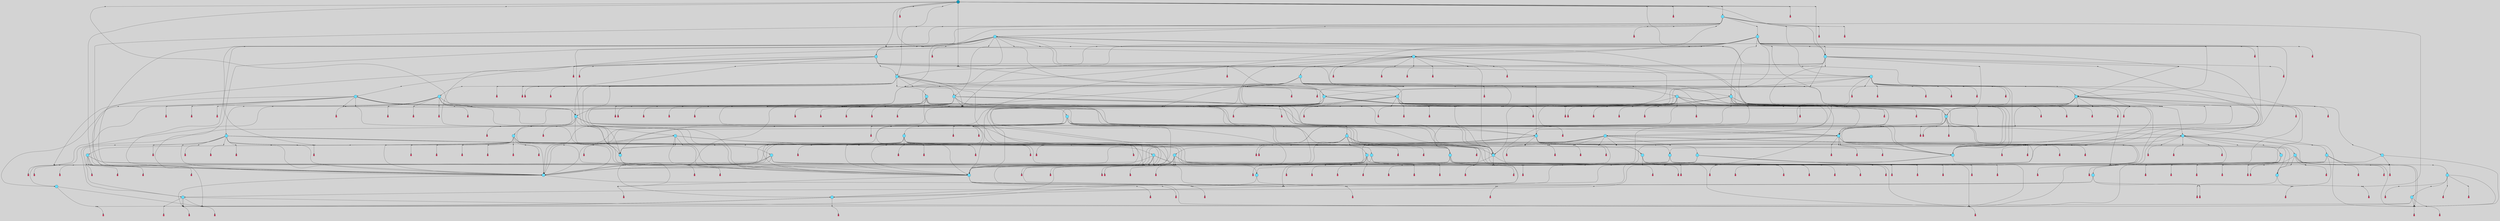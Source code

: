 // File exported with GEGELATI v1.3.1
// On the 2024-04-12 20:41:41
// With the File::TPGGraphDotExporter
digraph{
	graph[pad = "0.212, 0.055" bgcolor = lightgray]
	node[shape=circle style = filled label = ""]
		T0 [fillcolor="#66ddff"]
		T2 [fillcolor="#66ddff"]
		T3 [fillcolor="#66ddff"]
		T4 [fillcolor="#66ddff"]
		T5 [fillcolor="#66ddff"]
		T6 [fillcolor="#66ddff"]
		T7 [fillcolor="#66ddff"]
		T8 [fillcolor="#66ddff"]
		T10 [fillcolor="#66ddff"]
		T26 [fillcolor="#66ddff"]
		T130 [fillcolor="#66ddff"]
		T204 [fillcolor="#66ddff"]
		T319 [fillcolor="#66ddff"]
		T323 [fillcolor="#66ddff"]
		T331 [fillcolor="#66ddff"]
		T337 [fillcolor="#66ddff"]
		T395 [fillcolor="#66ddff"]
		T396 [fillcolor="#66ddff"]
		T439 [fillcolor="#66ddff"]
		T496 [fillcolor="#66ddff"]
		T524 [fillcolor="#66ddff"]
		T628 [fillcolor="#66ddff"]
		T885 [fillcolor="#66ddff"]
		T965 [fillcolor="#66ddff"]
		T1012 [fillcolor="#66ddff"]
		T1155 [fillcolor="#66ddff"]
		T1168 [fillcolor="#66ddff"]
		T1170 [fillcolor="#66ddff"]
		T1201 [fillcolor="#66ddff"]
		T1387 [fillcolor="#66ddff"]
		T1528 [fillcolor="#66ddff"]
		T1667 [fillcolor="#66ddff"]
		T1811 [fillcolor="#66ddff"]
		T1851 [fillcolor="#66ddff"]
		T2023 [fillcolor="#66ddff"]
		T2066 [fillcolor="#66ddff"]
		T2187 [fillcolor="#66ddff"]
		T2200 [fillcolor="#66ddff"]
		T2321 [fillcolor="#66ddff"]
		T2640 [fillcolor="#66ddff"]
		T2693 [fillcolor="#66ddff"]
		T2721 [fillcolor="#66ddff"]
		T2863 [fillcolor="#66ddff"]
		T3095 [fillcolor="#66ddff"]
		T3636 [fillcolor="#66ddff"]
		T3660 [fillcolor="#66ddff"]
		T3699 [fillcolor="#66ddff"]
		T3967 [fillcolor="#66ddff"]
		T3972 [fillcolor="#66ddff"]
		T3985 [fillcolor="#66ddff"]
		T4272 [fillcolor="#66ddff"]
		T4450 [fillcolor="#66ddff"]
		T4933 [fillcolor="#66ddff"]
		T2853 [fillcolor="#66ddff"]
		T5234 [fillcolor="#66ddff"]
		T6164 [fillcolor="#66ddff"]
		T7179 [fillcolor="#66ddff"]
		T7477 [fillcolor="#1199bb"]
		P187016 [fillcolor="#cccccc" shape=point] //
		I187016 [shape=box style=invis label="7|1&2|0#0|5#1|1#3|3#3|1#2|7&#92;n4|4&2|0#3|3#3|3#3|4#4|1#1|0&#92;n4|0&0|3#2|2#4|2#0|6#0|1#3|0&#92;n6|3&3|7#0|3#3|0#1|6#4|3#3|1&#92;n1|1&3|2#3|1#2|7#0|6#0|6#3|0&#92;n2|7&2|4#0|1#2|0#2|4#0|0#3|5&#92;n7|6&4|3#4|1#2|5#2|6#0|0#1|4&#92;n1|1&3|4#0|1#0|6#1|6#3|0#3|0&#92;n6|5&0|3#1|5#3|7#1|7#3|0#4|7&#92;n"]
		P187016 -> I187016[style=invis]
		A85924 [fillcolor="#ff3366" shape=box margin=0.03 width=0 height=0 label="0"]
		T0 -> P187016 -> A85924
		P187017 [fillcolor="#cccccc" shape=point] //
		I187017 [shape=box style=invis label="4|0&2|6#0|7#1|6#0|5#0|2#1|5&#92;n1|0&0|7#0|3#2|7#0|6#0|5#1|2&#92;n3|1&1|2#2|7#2|1#2|2#0|0#3|7&#92;n4|7&2|2#4|5#3|0#0|4#1|5#4|6&#92;n8|4&2|0#2|3#4|2#2|7#2|5#1|6&#92;n1|7&3|4#0|7#4|4#0|0#0|2#0|7&#92;n"]
		P187017 -> I187017[style=invis]
		A85925 [fillcolor="#ff3366" shape=box margin=0.03 width=0 height=0 label="1"]
		T0 -> P187017 -> A85925
		P187018 [fillcolor="#cccccc" shape=point] //
		I187018 [shape=box style=invis label="2|0&1|4#4|6#2|6#0|7#4|4#3|3&#92;n5|6&0|4#0|5#3|7#1|3#3|1#4|3&#92;n3|5&2|2#0|7#0|5#2|3#3|4#0|0&#92;n"]
		P187018 -> I187018[style=invis]
		A85926 [fillcolor="#ff3366" shape=box margin=0.03 width=0 height=0 label="2"]
		T2 -> P187018 -> A85926
		P187019 [fillcolor="#cccccc" shape=point] //
		I187019 [shape=box style=invis label="6|0&4|4#1|0#2|7#3|2#2|1#0|7&#92;n0|3&1|4#2|0#1|2#3|7#4|2#1|3&#92;n2|4&4|0#0|5#4|1#1|1#0|0#2|4&#92;n"]
		P187019 -> I187019[style=invis]
		A85927 [fillcolor="#ff3366" shape=box margin=0.03 width=0 height=0 label="3"]
		T2 -> P187019 -> A85927
		P187020 [fillcolor="#cccccc" shape=point] //
		I187020 [shape=box style=invis label="2|1&1|7#4|4#4|4#4|0#2|5#3|7&#92;n6|5&4|4#1|6#3|1#4|6#4|1#1|5&#92;n0|1&3|4#3|1#0|6#0|4#1|3#3|3&#92;n4|3&1|4#3|1#2|4#0|6#0|3#2|4&#92;n2|0&4|1#3|2#0|6#2|2#1|4#4|4&#92;n"]
		P187020 -> I187020[style=invis]
		A85928 [fillcolor="#ff3366" shape=box margin=0.03 width=0 height=0 label="3"]
		T3 -> P187020 -> A85928
		P187021 [fillcolor="#cccccc" shape=point] //
		I187021 [shape=box style=invis label="6|2&4|1#3|0#2|4#3|4#1|3#1|6&#92;n6|5&4|6#2|5#3|6#0|6#2|3#2|3&#92;n7|4&2|3#3|4#4|5#4|3#4|3#2|2&#92;n0|1&1|0#0|6#4|3#1|5#3|3#0|6&#92;n3|4&0|5#3|5#2|5#1|0#4|7#3|1&#92;n1|6&0|4#3|7#1|2#4|4#2|6#2|2&#92;n"]
		P187021 -> I187021[style=invis]
		A85929 [fillcolor="#ff3366" shape=box margin=0.03 width=0 height=0 label="4"]
		T3 -> P187021 -> A85929
		P187022 [fillcolor="#cccccc" shape=point] //
		I187022 [shape=box style=invis label="6|1&3|1#0|5#1|5#1|0#3|2#1|0&#92;n6|6&3|3#3|0#0|2#1|5#2|0#4|5&#92;n6|7&0|1#0|6#2|2#4|1#0|6#3|3&#92;n7|4&1|5#3|1#0|0#3|4#4|5#0|4&#92;n5|7&0|2#4|3#4|3#2|5#0|4#0|4&#92;n1|5&2|3#0|1#3|3#2|5#4|6#1|4&#92;n"]
		P187022 -> I187022[style=invis]
		A85930 [fillcolor="#ff3366" shape=box margin=0.03 width=0 height=0 label="4"]
		T4 -> P187022 -> A85930
		P187023 [fillcolor="#cccccc" shape=point] //
		I187023 [shape=box style=invis label="0|6&3|2#2|0#2|0#1|0#0|2#3|7&#92;n3|4&2|2#1|1#2|7#2|3#4|2#4|6&#92;n7|6&3|6#4|5#1|1#0|5#0|5#0|7&#92;n6|1&3|6#2|2#3|2#0|6#0|0#1|5&#92;n8|4&3|7#1|4#3|3#4|1#1|5#3|7&#92;n5|2&2|1#4|1#1|3#4|7#3|2#1|4&#92;n"]
		P187023 -> I187023[style=invis]
		A85931 [fillcolor="#ff3366" shape=box margin=0.03 width=0 height=0 label="5"]
		T4 -> P187023 -> A85931
		P187024 [fillcolor="#cccccc" shape=point] //
		I187024 [shape=box style=invis label="1|3&4|7#0|3#2|7#0|6#4|3#0|4&#92;n5|0&0|0#4|6#1|6#4|2#4|2#0|2&#92;n"]
		P187024 -> I187024[style=invis]
		A85932 [fillcolor="#ff3366" shape=box margin=0.03 width=0 height=0 label="5"]
		T5 -> P187024 -> A85932
		P187025 [fillcolor="#cccccc" shape=point] //
		I187025 [shape=box style=invis label="1|3&0|3#2|4#3|4#3|5#3|0#0|4&#92;n"]
		P187025 -> I187025[style=invis]
		A85933 [fillcolor="#ff3366" shape=box margin=0.03 width=0 height=0 label="6"]
		T5 -> P187025 -> A85933
		P187026 [fillcolor="#cccccc" shape=point] //
		I187026 [shape=box style=invis label="6|4&2|7#3|7#4|2#3|4#2|7#4|4&#92;n"]
		P187026 -> I187026[style=invis]
		A85934 [fillcolor="#ff3366" shape=box margin=0.03 width=0 height=0 label="6"]
		T6 -> P187026 -> A85934
		P187027 [fillcolor="#cccccc" shape=point] //
		I187027 [shape=box style=invis label="8|3&4|4#1|4#4|2#0|7#2|6#2|5&#92;n6|1&3|5#2|6#3|5#4|7#1|5#0|1&#92;n1|3&0|6#1|2#4|0#4|1#4|2#4|4&#92;n3|0&4|0#1|5#2|4#0|3#4|6#3|5&#92;n3|2&2|3#2|6#2|6#0|5#4|7#2|7&#92;n"]
		P187027 -> I187027[style=invis]
		A85935 [fillcolor="#ff3366" shape=box margin=0.03 width=0 height=0 label="7"]
		T6 -> P187027 -> A85935
		P187028 [fillcolor="#cccccc" shape=point] //
		I187028 [shape=box style=invis label="8|6&2|3#2|3#1|0#3|7#2|6#0|7&#92;n8|0&2|5#3|7#1|5#3|6#0|7#3|5&#92;n"]
		P187028 -> I187028[style=invis]
		A85936 [fillcolor="#ff3366" shape=box margin=0.03 width=0 height=0 label="7"]
		T7 -> P187028 -> A85936
		P187029 [fillcolor="#cccccc" shape=point] //
		I187029 [shape=box style=invis label="5|1&3|3#4|6#0|3#0|6#2|7#1|6&#92;n2|5&1|6#1|0#3|3#0|2#3|0#2|7&#92;n8|6&1|6#0|7#2|5#1|4#0|3#2|6&#92;n5|6&1|1#2|1#4|7#1|4#1|2#2|5&#92;n3|1&1|6#0|2#3|0#0|5#0|7#1|6&#92;n7|2&3|4#4|7#0|3#3|7#0|2#3|6&#92;n2|1&3|5#4|5#1|3#4|6#0|3#0|5&#92;n2|2&4|2#0|7#0|4#3|5#1|6#2|3&#92;n"]
		P187029 -> I187029[style=invis]
		A85937 [fillcolor="#ff3366" shape=box margin=0.03 width=0 height=0 label="8"]
		T7 -> P187029 -> A85937
		P187030 [fillcolor="#cccccc" shape=point] //
		I187030 [shape=box style=invis label="8|2&1|5#0|6#1|1#1|3#2|7#1|2&#92;n"]
		P187030 -> I187030[style=invis]
		A85938 [fillcolor="#ff3366" shape=box margin=0.03 width=0 height=0 label="8"]
		T8 -> P187030 -> A85938
		P187031 [fillcolor="#cccccc" shape=point] //
		I187031 [shape=box style=invis label="2|0&3|4#4|4#3|7#0|3#0|4#3|4&#92;n"]
		P187031 -> I187031[style=invis]
		A85939 [fillcolor="#ff3366" shape=box margin=0.03 width=0 height=0 label="0"]
		T8 -> P187031 -> A85939
		T4 -> P187026
		P187032 [fillcolor="#cccccc" shape=point] //
		I187032 [shape=box style=invis label="3|0&0|1#0|0#0|5#1|5#0|7#0|6&#92;n1|7&0|2#0|4#1|4#3|3#0|2#4|3&#92;n"]
		P187032 -> I187032[style=invis]
		A85940 [fillcolor="#ff3366" shape=box margin=0.03 width=0 height=0 label="1"]
		T5 -> P187032 -> A85940
		T6 -> P187022
		T10 -> P187020
		T10 -> P187021
		T10 -> P187021
		T10 -> P187029
		P187033 [fillcolor="#cccccc" shape=point] //
		I187033 [shape=box style=invis label="6|1&3|5#2|6#3|5#4|7#1|5#0|1&#92;n8|3&4|4#1|4#4|2#0|7#2|4#2|5&#92;n1|3&0|6#1|2#4|0#4|1#4|2#4|4&#92;n3|0&4|0#1|5#2|4#0|3#4|6#3|5&#92;n3|2&2|3#2|6#2|6#0|5#4|7#2|7&#92;n"]
		P187033 -> I187033[style=invis]
		A85941 [fillcolor="#ff3366" shape=box margin=0.03 width=0 height=0 label="7"]
		T10 -> P187033 -> A85941
		T26 -> P187028
		P187034 [fillcolor="#cccccc" shape=point] //
		I187034 [shape=box style=invis label="5|1&3|3#4|6#0|3#0|6#2|7#1|6&#92;n2|2&4|2#0|7#0|4#3|5#1|6#2|3&#92;n8|6&1|6#0|7#2|5#1|4#0|3#2|6&#92;n5|6&1|1#2|1#4|7#1|4#1|2#2|5&#92;n3|1&1|6#0|2#3|0#2|5#0|7#1|6&#92;n2|1&3|5#4|5#1|3#4|6#0|3#0|5&#92;n2|5&1|6#1|0#3|3#0|2#3|0#2|7&#92;n"]
		P187034 -> I187034[style=invis]
		A85942 [fillcolor="#ff3366" shape=box margin=0.03 width=0 height=0 label="8"]
		T26 -> P187034 -> A85942
		T26 -> P187029
		P187035 [fillcolor="#cccccc" shape=point] //
		I187035 [shape=box style=invis label="5|4&1|6#2|5#0|5#2|5#2|1#4|3&#92;n8|0&2|5#3|7#1|5#3|6#0|7#3|6&#92;n8|6&2|3#2|3#1|0#3|7#2|6#0|7&#92;n"]
		P187035 -> I187035[style=invis]
		A85943 [fillcolor="#ff3366" shape=box margin=0.03 width=0 height=0 label="7"]
		T130 -> P187035 -> A85943
		P187036 [fillcolor="#cccccc" shape=point] //
		I187036 [shape=box style=invis label="5|1&3|3#4|6#0|3#0|6#2|7#1|6&#92;n3|1&1|6#0|2#3|0#0|5#0|7#1|6&#92;n8|6&1|6#0|7#2|5#1|4#0|3#2|6&#92;n5|6&1|1#2|1#4|7#1|4#1|2#2|5&#92;n2|5&1|6#1|0#3|3#0|2#3|0#2|7&#92;n7|2&3|4#4|7#0|3#3|7#0|2#3|6&#92;n2|1&3|5#4|5#4|3#4|6#0|3#0|5&#92;n2|2&4|2#0|7#0|4#3|5#1|6#2|3&#92;n"]
		P187036 -> I187036[style=invis]
		A85944 [fillcolor="#ff3366" shape=box margin=0.03 width=0 height=0 label="8"]
		T130 -> P187036 -> A85944
		T130 -> P187030
		T130 -> P187016
		T130 -> P187027
		P187037 [fillcolor="#cccccc" shape=point] //
		I187037 [shape=box style=invis label="6|1&2|2#4|3#2|1#1|6#0|3#3|5&#92;n8|5&3|5#0|6#2|0#2|5#0|2#1|5&#92;n2|7&2|0#2|0#1|5#4|0#0|7#3|0&#92;n7|0&2|4#4|4#1|3#4|0#0|2#3|4&#92;n"]
		P187037 -> I187037[style=invis]
		A85945 [fillcolor="#ff3366" shape=box margin=0.03 width=0 height=0 label="6"]
		T204 -> P187037 -> A85945
		T204 -> P187026
		T204 -> P187021
		T204 -> P187020
		P187038 [fillcolor="#cccccc" shape=point] //
		I187038 [shape=box style=invis label="7|1&2|0#0|5#1|1#3|3#3|1#2|7&#92;n4|4&2|0#3|3#3|3#3|4#4|1#1|0&#92;n4|0&0|3#4|2#4|2#0|6#0|1#3|0&#92;n6|5&0|3#1|5#3|7#1|7#3|0#4|7&#92;n1|1&3|2#3|1#2|7#0|6#0|6#3|0&#92;n2|7&2|4#0|1#2|0#2|4#0|0#3|5&#92;n7|6&4|3#4|1#2|5#2|6#0|0#1|4&#92;n6|3&3|7#0|3#3|0#1|6#4|3#3|1&#92;n"]
		P187038 -> I187038[style=invis]
		A85946 [fillcolor="#ff3366" shape=box margin=0.03 width=0 height=0 label="0"]
		T319 -> P187038 -> A85946
		P187039 [fillcolor="#cccccc" shape=point] //
		I187039 [shape=box style=invis label="4|0&3|4#0|2#3|5#2|2#3|4#4|2&#92;n1|7&0|5#2|4#1|1#3|6#1|6#2|0&#92;n"]
		P187039 -> I187039[style=invis]
		T319 -> P187039 -> T3
		P187040 [fillcolor="#cccccc" shape=point] //
		I187040 [shape=box style=invis label="5|7&0|2#4|3#4|3#2|5#0|4#0|4&#92;n6|1&3|1#0|5#1|5#1|0#3|2#1|0&#92;n6|6&3|3#3|0#0|2#1|5#2|0#4|5&#92;n6|7&0|1#0|6#2|2#4|1#0|6#3|3&#92;n7|4&1|5#3|1#0|0#3|4#4|5#0|4&#92;n8|0&0|7#1|3#0|3#0|1#3|3#4|3&#92;n1|5&2|3#0|1#3|3#2|5#4|6#0|4&#92;n"]
		P187040 -> I187040[style=invis]
		T319 -> P187040 -> T130
		P187041 [fillcolor="#cccccc" shape=point] //
		I187041 [shape=box style=invis label="3|0&3|2#2|3#2|3#1|3#0|6#1|2&#92;n7|4&0|1#4|4#4|3#2|3#1|4#1|7&#92;n8|1&2|0#3|5#2|2#4|5#4|5#4|3&#92;n5|4&0|6#4|5#4|2#4|4#0|0#3|2&#92;n0|6&3|6#3|0#2|3#0|2#2|6#0|1&#92;n4|1&3|6#0|2#0|5#4|5#4|1#0|6&#92;n1|7&2|1#3|1#3|0#3|2#4|2#0|1&#92;n"]
		P187041 -> I187041[style=invis]
		A85947 [fillcolor="#ff3366" shape=box margin=0.03 width=0 height=0 label="5"]
		T319 -> P187041 -> A85947
		T319 -> P187024
		P187042 [fillcolor="#cccccc" shape=point] //
		I187042 [shape=box style=invis label="2|0&4|1#3|2#0|6#2|2#1|4#4|4&#92;n0|1&3|5#3|1#0|6#0|4#1|3#3|3&#92;n6|5&4|4#1|6#3|1#4|6#4|1#1|5&#92;n4|3&1|4#3|1#2|4#0|6#0|3#2|4&#92;n6|4&1|0#2|0#1|3#0|4#3|0#0|2&#92;n2|1&1|7#4|4#4|4#2|0#2|5#3|7&#92;n"]
		P187042 -> I187042[style=invis]
		A85948 [fillcolor="#ff3366" shape=box margin=0.03 width=0 height=0 label="3"]
		T319 -> P187042 -> A85948
		T319 -> P187024
		P187043 [fillcolor="#cccccc" shape=point] //
		I187043 [shape=box style=invis label="6|1&3|1#0|5#1|5#1|0#3|2#1|0&#92;n1|5&2|3#0|1#3|3#2|5#4|6#1|4&#92;n6|7&0|1#0|6#2|2#4|1#0|6#3|3&#92;n7|3&1|5#3|1#0|0#3|4#4|5#0|4&#92;n5|7&0|2#4|3#4|3#2|5#0|4#0|4&#92;n8|0&2|7#0|0#1|4#1|0#3|2#0|5&#92;n"]
		P187043 -> I187043[style=invis]
		A85949 [fillcolor="#ff3366" shape=box margin=0.03 width=0 height=0 label="4"]
		T323 -> P187043 -> A85949
		P187044 [fillcolor="#cccccc" shape=point] //
		I187044 [shape=box style=invis label="2|1&1|7#4|4#4|4#4|0#2|5#3|7&#92;n4|3&1|4#3|1#2|4#0|6#0|3#2|4&#92;n0|1&3|4#3|1#0|6#0|4#1|3#3|3&#92;n6|5&4|4#1|6#3|0#4|6#4|1#1|5&#92;n"]
		P187044 -> I187044[style=invis]
		A85950 [fillcolor="#ff3366" shape=box margin=0.03 width=0 height=0 label="3"]
		T323 -> P187044 -> A85950
		T323 -> P187031
		P187045 [fillcolor="#cccccc" shape=point] //
		I187045 [shape=box style=invis label="7|1&2|0#0|5#1|1#3|3#3|1#2|7&#92;n4|4&2|0#3|3#3|3#3|4#4|1#1|0&#92;n4|0&0|3#2|2#4|2#0|6#0|1#3|0&#92;n7|6&4|3#4|1#2|5#2|6#0|0#1|4&#92;n1|0&3|2#3|1#2|7#0|6#0|6#3|0&#92;n6|3&1|0#3|1#4|3#4|4#0|4#4|7&#92;n2|7&2|4#0|1#2|0#2|4#0|0#3|5&#92;n6|3&3|7#0|3#3|0#1|6#4|3#3|1&#92;n1|1&3|4#0|1#0|6#1|6#3|0#3|0&#92;n6|5&0|3#1|5#3|7#1|7#3|0#4|7&#92;n"]
		P187045 -> I187045[style=invis]
		A85951 [fillcolor="#ff3366" shape=box margin=0.03 width=0 height=0 label="0"]
		T323 -> P187045 -> A85951
		P187046 [fillcolor="#cccccc" shape=point] //
		I187046 [shape=box style=invis label="2|6&4|3#1|7#2|4#4|3#0|0#1|3&#92;n3|5&2|2#0|7#0|5#2|3#3|4#0|0&#92;n2|0&1|4#4|6#2|6#0|7#4|4#3|3&#92;n"]
		P187046 -> I187046[style=invis]
		T331 -> P187046 -> T0
		P187047 [fillcolor="#cccccc" shape=point] //
		I187047 [shape=box style=invis label="2|4&4|0#0|5#4|1#1|1#0|0#2|4&#92;n0|3&1|4#2|0#1|2#3|7#4|2#1|3&#92;n6|3&4|4#1|0#2|7#3|2#2|1#0|7&#92;n"]
		P187047 -> I187047[style=invis]
		A85952 [fillcolor="#ff3366" shape=box margin=0.03 width=0 height=0 label="3"]
		T331 -> P187047 -> A85952
		T331 -> P187031
		P187048 [fillcolor="#cccccc" shape=point] //
		I187048 [shape=box style=invis label="5|0&0|0#4|2#1|6#4|2#4|2#0|2&#92;n1|3&4|7#0|3#2|7#0|6#4|3#0|4&#92;n"]
		P187048 -> I187048[style=invis]
		A85953 [fillcolor="#ff3366" shape=box margin=0.03 width=0 height=0 label="5"]
		T331 -> P187048 -> A85953
		P187049 [fillcolor="#cccccc" shape=point] //
		I187049 [shape=box style=invis label="5|1&3|3#4|6#0|3#0|6#2|7#1|6&#92;n2|5&1|6#1|0#3|3#0|2#3|0#2|7&#92;n2|2&4|2#0|7#0|4#3|5#1|6#2|6&#92;n5|6&1|1#2|1#4|7#1|4#1|2#2|5&#92;n7|2&3|4#4|7#0|3#3|7#0|2#3|6&#92;n2|1&3|5#4|5#1|3#4|6#0|3#0|5&#92;n8|6&1|6#0|7#2|5#1|4#0|3#2|6&#92;n"]
		P187049 -> I187049[style=invis]
		A85954 [fillcolor="#ff3366" shape=box margin=0.03 width=0 height=0 label="8"]
		T331 -> P187049 -> A85954
		T331 -> P187024
		T337 -> P187029
		P187050 [fillcolor="#cccccc" shape=point] //
		I187050 [shape=box style=invis label="1|3&0|3#2|4#3|4#3|5#3|0#0|5&#92;n"]
		P187050 -> I187050[style=invis]
		A85955 [fillcolor="#ff3366" shape=box margin=0.03 width=0 height=0 label="6"]
		T337 -> P187050 -> A85955
		P187051 [fillcolor="#cccccc" shape=point] //
		I187051 [shape=box style=invis label="2|0&3|4#4|4#3|7#0|3#0|4#4|4&#92;n"]
		P187051 -> I187051[style=invis]
		T337 -> P187051 -> T26
		P187052 [fillcolor="#cccccc" shape=point] //
		I187052 [shape=box style=invis label="6|2&4|1#3|0#2|4#3|4#1|3#1|6&#92;n6|5&4|6#2|5#3|6#0|6#2|3#2|3&#92;n8|1&1|1#3|4#1|7#0|5#1|6#4|0&#92;n7|4&2|3#3|4#4|5#4|3#4|3#2|1&#92;n3|4&0|5#3|5#2|5#1|0#4|7#3|1&#92;n1|6&0|4#3|7#1|2#4|4#2|6#2|2&#92;n"]
		P187052 -> I187052[style=invis]
		A85956 [fillcolor="#ff3366" shape=box margin=0.03 width=0 height=0 label="4"]
		T337 -> P187052 -> A85956
		T395 -> P187020
		T395 -> P187031
		P187053 [fillcolor="#cccccc" shape=point] //
		I187053 [shape=box style=invis label="1|0&1|1#2|4#2|1#0|4#4|4#4|0&#92;n1|4&2|0#0|4#2|0#4|7#1|1#2|5&#92;n"]
		P187053 -> I187053[style=invis]
		A85957 [fillcolor="#ff3366" shape=box margin=0.03 width=0 height=0 label="6"]
		T395 -> P187053 -> A85957
		P187054 [fillcolor="#cccccc" shape=point] //
		I187054 [shape=box style=invis label="2|4&1|4#1|4#2|1#2|0#2|7#3|4&#92;n3|2&1|3#3|1#2|5#1|0#3|1#1|5&#92;n4|0&0|4#0|1#4|7#4|2#2|2#2|0&#92;n4|2&4|3#2|5#3|7#0|6#2|7#3|5&#92;n2|5&2|2#4|3#0|5#2|0#0|5#3|2&#92;n8|4&0|5#2|2#2|5#1|0#4|7#3|1&#92;n4|7&0|4#1|2#1|2#0|0#0|5#4|1&#92;n8|6&3|5#4|3#3|6#0|0#3|2#0|3&#92;n6|7&4|7#4|7#0|3#0|4#3|3#4|0&#92;n7|1&1|0#0|6#1|0#3|5#3|3#0|6&#92;n"]
		P187054 -> I187054[style=invis]
		A85958 [fillcolor="#ff3366" shape=box margin=0.03 width=0 height=0 label="4"]
		T395 -> P187054 -> A85958
		P187055 [fillcolor="#cccccc" shape=point] //
		I187055 [shape=box style=invis label="8|1&2|1#2|4#1|5#4|4#4|5#2|6&#92;n5|0&4|4#1|2#3|7#1|1#0|7#4|3&#92;n5|1&3|4#0|1#0|2#1|6#0|5#0|1&#92;n"]
		P187055 -> I187055[style=invis]
		A85959 [fillcolor="#ff3366" shape=box margin=0.03 width=0 height=0 label="6"]
		T395 -> P187055 -> A85959
		P187056 [fillcolor="#cccccc" shape=point] //
		I187056 [shape=box style=invis label="8|3&2|1#1|2#2|1#2|2#1|0#4|0&#92;n6|4&2|7#3|7#4|2#3|4#2|7#4|4&#92;n"]
		P187056 -> I187056[style=invis]
		A85960 [fillcolor="#ff3366" shape=box margin=0.03 width=0 height=0 label="6"]
		T395 -> P187056 -> A85960
		P187057 [fillcolor="#cccccc" shape=point] //
		I187057 [shape=box style=invis label="5|5&1|3#3|4#0|2#3|6#1|3#4|5&#92;n2|0&3|4#4|7#3|7#0|3#0|4#3|4&#92;n"]
		P187057 -> I187057[style=invis]
		A85961 [fillcolor="#ff3366" shape=box margin=0.03 width=0 height=0 label="0"]
		T396 -> P187057 -> A85961
		T396 -> P187026
		P187058 [fillcolor="#cccccc" shape=point] //
		I187058 [shape=box style=invis label="1|0&3|4#2|2#1|0#2|2#1|7#3|5&#92;n5|5&4|5#2|5#4|4#1|7#3|5#3|6&#92;n1|3&0|0#2|4#0|1#1|0#1|5#1|7&#92;n1|0&1|3#4|2#4|6#3|1#4|2#2|4&#92;n"]
		P187058 -> I187058[style=invis]
		A85962 [fillcolor="#ff3366" shape=box margin=0.03 width=0 height=0 label="4"]
		T396 -> P187058 -> A85962
		P187059 [fillcolor="#cccccc" shape=point] //
		I187059 [shape=box style=invis label="8|5&0|3#1|6#1|0#1|7#3|6#2|4&#92;n8|0&4|2#1|2#3|1#2|5#3|5#1|7&#92;n7|2&2|7#3|3#3|4#0|0#3|6#1|7&#92;n"]
		P187059 -> I187059[style=invis]
		T396 -> P187059 -> T204
		P187060 [fillcolor="#cccccc" shape=point] //
		I187060 [shape=box style=invis label="7|3&1|6#3|1#4|4#0|6#0|3#2|4&#92;n2|0&4|1#3|2#0|6#2|2#1|4#4|4&#92;n"]
		P187060 -> I187060[style=invis]
		A85963 [fillcolor="#ff3366" shape=box margin=0.03 width=0 height=0 label="3"]
		T396 -> P187060 -> A85963
		T439 -> P187020
		P187061 [fillcolor="#cccccc" shape=point] //
		I187061 [shape=box style=invis label="2|0&3|4#4|4#3|7#0|5#0|4#3|4&#92;n"]
		P187061 -> I187061[style=invis]
		A85964 [fillcolor="#ff3366" shape=box margin=0.03 width=0 height=0 label="0"]
		T439 -> P187061 -> A85964
		P187062 [fillcolor="#cccccc" shape=point] //
		I187062 [shape=box style=invis label="5|7&0|2#4|3#4|3#2|5#0|4#0|4&#92;n6|6&3|3#3|0#0|2#1|5#2|0#4|5&#92;n6|7&0|1#0|6#2|2#4|1#0|6#3|3&#92;n6|1&3|1#0|5#1|5#1|0#3|2#1|0&#92;n0|6&1|5#2|4#3|4#3|5#2|4#2|2&#92;n1|5&2|3#0|1#3|3#2|5#4|6#1|4&#92;n"]
		P187062 -> I187062[style=invis]
		A85965 [fillcolor="#ff3366" shape=box margin=0.03 width=0 height=0 label="4"]
		T439 -> P187062 -> A85965
		P187063 [fillcolor="#cccccc" shape=point] //
		I187063 [shape=box style=invis label="2|1&1|7#4|4#4|3#4|0#2|5#3|7&#92;n6|5&4|4#1|6#3|1#4|6#4|1#1|5&#92;n8|4&3|2#1|4#3|1#1|1#4|0#0|2&#92;n4|3&1|4#3|1#2|4#0|6#0|3#2|4&#92;n0|1&3|4#3|1#0|6#0|4#1|3#3|3&#92;n2|0&4|1#3|2#0|6#2|2#1|4#4|4&#92;n"]
		P187063 -> I187063[style=invis]
		A85966 [fillcolor="#ff3366" shape=box margin=0.03 width=0 height=0 label="3"]
		T439 -> P187063 -> A85966
		T496 -> P187023
		T496 -> P187026
		P187064 [fillcolor="#cccccc" shape=point] //
		I187064 [shape=box style=invis label="3|0&3|2#2|3#2|3#1|3#0|6#1|2&#92;n0|6&3|6#3|0#2|3#0|2#2|6#0|1&#92;n8|1&2|0#3|5#2|2#4|5#4|5#4|3&#92;n5|4&0|6#4|5#4|2#4|4#0|0#3|2&#92;n7|4&0|1#4|4#4|3#2|3#1|4#1|7&#92;n4|1&3|6#0|2#0|5#4|5#3|1#0|6&#92;n1|7&2|1#3|1#3|0#3|2#4|2#0|1&#92;n"]
		P187064 -> I187064[style=invis]
		A85967 [fillcolor="#ff3366" shape=box margin=0.03 width=0 height=0 label="5"]
		T496 -> P187064 -> A85967
		P187065 [fillcolor="#cccccc" shape=point] //
		I187065 [shape=box style=invis label="8|0&2|5#3|7#1|5#3|6#0|6#3|5&#92;n8|6&2|3#2|3#1|0#3|7#2|6#0|7&#92;n"]
		P187065 -> I187065[style=invis]
		A85968 [fillcolor="#ff3366" shape=box margin=0.03 width=0 height=0 label="7"]
		T496 -> P187065 -> A85968
		T496 -> P187026
		P187066 [fillcolor="#cccccc" shape=point] //
		I187066 [shape=box style=invis label="2|0&1|0#2|0#0|3#0|6#1|2#3|5&#92;n6|2&4|1#3|0#2|4#3|4#1|3#1|6&#92;n6|5&4|6#2|5#3|6#0|6#2|3#2|3&#92;n7|4&2|3#0|4#4|5#4|3#4|3#2|2&#92;n3|4&0|5#3|5#2|5#1|0#4|7#3|1&#92;n0|1&1|0#0|6#4|3#1|5#3|3#0|6&#92;n"]
		P187066 -> I187066[style=invis]
		T496 -> P187066 -> T2
		T524 -> P187018
		P187067 [fillcolor="#cccccc" shape=point] //
		I187067 [shape=box style=invis label="2|0&1|4#4|6#2|6#0|7#4|4#3|3&#92;n2|5&2|2#0|7#0|5#2|3#3|4#0|0&#92;n5|6&0|4#0|5#3|7#1|3#3|1#4|3&#92;n"]
		P187067 -> I187067[style=invis]
		A85969 [fillcolor="#ff3366" shape=box margin=0.03 width=0 height=0 label="2"]
		T524 -> P187067 -> A85969
		P187068 [fillcolor="#cccccc" shape=point] //
		I187068 [shape=box style=invis label="1|7&0|2#0|4#1|4#3|3#0|2#4|3&#92;n3|0&3|1#0|0#0|5#1|5#0|7#0|6&#92;n"]
		P187068 -> I187068[style=invis]
		A85970 [fillcolor="#ff3366" shape=box margin=0.03 width=0 height=0 label="1"]
		T524 -> P187068 -> A85970
		P187069 [fillcolor="#cccccc" shape=point] //
		I187069 [shape=box style=invis label="6|0&1|7#2|6#4|2#3|4#4|4#0|0&#92;n4|2&4|6#0|6#0|7#4|1#1|3#2|1&#92;n1|3&0|3#2|1#3|4#3|5#3|0#0|4&#92;n"]
		P187069 -> I187069[style=invis]
		T524 -> P187069 -> T10
		T524 -> P187020
		T524 -> P187042
		P187070 [fillcolor="#cccccc" shape=point] //
		I187070 [shape=box style=invis label="0|1&3|4#3|1#0|6#0|4#1|3#3|3&#92;n5|0&1|4#3|1#2|4#0|6#0|3#2|4&#92;n6|5&4|4#1|6#3|1#4|6#4|1#1|5&#92;n2|1&1|7#0|4#4|4#4|0#2|5#3|7&#92;n"]
		P187070 -> I187070[style=invis]
		T524 -> P187070 -> T396
		P187071 [fillcolor="#cccccc" shape=point] //
		I187071 [shape=box style=invis label="5|1&3|3#4|6#0|3#0|6#2|7#1|6&#92;n6|7&0|7#1|7#2|1#2|0#2|3#4|4&#92;n3|1&1|6#0|2#3|0#0|5#0|7#1|6&#92;n8|6&1|6#0|7#2|5#1|4#0|3#2|6&#92;n5|6&1|1#2|1#4|7#1|4#1|2#2|5&#92;n2|5&1|6#1|0#3|3#0|2#3|0#2|3&#92;n7|2&3|4#4|7#0|3#3|7#0|2#3|6&#92;n2|2&4|2#0|7#0|4#3|5#1|6#2|3&#92;n"]
		P187071 -> I187071[style=invis]
		A85971 [fillcolor="#ff3366" shape=box margin=0.03 width=0 height=0 label="8"]
		T628 -> P187071 -> A85971
		P187072 [fillcolor="#cccccc" shape=point] //
		I187072 [shape=box style=invis label="1|3&3|7#4|5#0|1#1|5#2|2#2|2&#92;n1|3&0|4#4|1#3|7#3|6#2|2#2|5&#92;n0|5&1|4#4|6#3|2#4|3#1|1#2|6&#92;n8|0&0|7#4|5#3|3#1|1#3|2#2|7&#92;n"]
		P187072 -> I187072[style=invis]
		T628 -> P187072 -> T3
		T628 -> P187051
		P187073 [fillcolor="#cccccc" shape=point] //
		I187073 [shape=box style=invis label="6|3&1|2#3|5#0|6#2|4#4|0#0|1&#92;n4|3&2|1#3|1#0|5#2|7#0|2#2|4&#92;n2|2&4|7#4|3#0|2#2|6#0|5#4|0&#92;n8|2&3|6#0|2#2|5#3|2#2|5#0|4&#92;n"]
		P187073 -> I187073[style=invis]
		A85972 [fillcolor="#ff3366" shape=box margin=0.03 width=0 height=0 label="2"]
		T628 -> P187073 -> A85972
		P187074 [fillcolor="#cccccc" shape=point] //
		I187074 [shape=box style=invis label="8|3&4|4#1|4#4|2#0|7#2|6#2|5&#92;n1|3&0|6#1|6#4|0#4|1#4|2#4|4&#92;n6|1&3|5#2|6#3|5#4|7#1|5#0|1&#92;n3|0&4|0#1|5#2|4#0|3#4|6#3|5&#92;n3|2&2|3#2|6#2|6#0|5#4|7#2|7&#92;n"]
		P187074 -> I187074[style=invis]
		A85973 [fillcolor="#ff3366" shape=box margin=0.03 width=0 height=0 label="7"]
		T628 -> P187074 -> A85973
		P187075 [fillcolor="#cccccc" shape=point] //
		I187075 [shape=box style=invis label="2|0&3|4#4|4#3|4#0|3#0|4#4|4&#92;n3|1&0|5#2|5#3|3#0|5#2|0#1|6&#92;n"]
		P187075 -> I187075[style=invis]
		T628 -> P187075 -> T26
		P187076 [fillcolor="#cccccc" shape=point] //
		I187076 [shape=box style=invis label="3|2&0|6#1|1#3|1#3|2#2|4#0|2&#92;n2|0&4|0#2|7#1|0#3|2#1|3#4|0&#92;n1|4&3|7#3|7#1|0#3|4#2|3#4|1&#92;n0|0&1|6#0|3#3|7#0|4#0|4#4|0&#92;n7|5&3|6#2|0#2|3#0|5#3|6#2|7&#92;n"]
		P187076 -> I187076[style=invis]
		A85974 [fillcolor="#ff3366" shape=box margin=0.03 width=0 height=0 label="6"]
		T885 -> P187076 -> A85974
		P187077 [fillcolor="#cccccc" shape=point] //
		I187077 [shape=box style=invis label="3|2&0|1#1|1#3|1#3|2#2|4#0|2&#92;n1|4&3|7#3|7#1|0#3|4#2|3#4|1&#92;n0|6&0|6#0|4#0|5#3|1#4|5#1|4&#92;n0|0&1|6#0|3#3|7#0|4#0|4#4|0&#92;n"]
		P187077 -> I187077[style=invis]
		A85975 [fillcolor="#ff3366" shape=box margin=0.03 width=0 height=0 label="6"]
		T885 -> P187077 -> A85975
		P187078 [fillcolor="#cccccc" shape=point] //
		I187078 [shape=box style=invis label="2|6&3|1#4|1#0|1#0|0#1|2#2|3&#92;n8|2&4|1#1|1#0|6#4|3#2|6#4|4&#92;n0|4&4|0#3|2#2|0#1|3#0|0#4|3&#92;n5|1&2|0#0|0#1|6#2|5#4|7#0|7&#92;n3|0&2|6#1|3#1|1#3|7#2|5#4|0&#92;n"]
		P187078 -> I187078[style=invis]
		A85976 [fillcolor="#ff3366" shape=box margin=0.03 width=0 height=0 label="7"]
		T885 -> P187078 -> A85976
		P187079 [fillcolor="#cccccc" shape=point] //
		I187079 [shape=box style=invis label="1|7&1|0#2|7#0|1#2|0#2|5#4|5&#92;n0|6&1|5#2|0#2|2#3|0#1|5#1|1&#92;n1|3&3|3#3|7#4|6#0|1#1|2#0|3&#92;n2|3&1|6#2|0#4|7#2|0#4|7#4|4&#92;n0|7&4|1#4|5#2|1#3|3#3|5#3|7&#92;n6|0&4|6#2|5#3|6#0|6#2|3#2|3&#92;n6|7&3|2#2|0#0|2#3|5#4|1#4|2&#92;n1|6&0|4#3|7#1|0#4|4#2|6#2|2&#92;n"]
		P187079 -> I187079[style=invis]
		A85977 [fillcolor="#ff3366" shape=box margin=0.03 width=0 height=0 label="4"]
		T885 -> P187079 -> A85977
		P187080 [fillcolor="#cccccc" shape=point] //
		I187080 [shape=box style=invis label="8|7&2|7#4|7#4|0#1|7#0|3#2|3&#92;n5|7&0|2#4|3#4|3#2|5#0|4#0|4&#92;n1|5&2|3#0|1#3|3#2|5#4|6#0|4&#92;n6|6&3|3#3|0#0|2#1|5#2|0#4|5&#92;n7|4&1|5#3|1#0|0#3|4#4|5#0|4&#92;n8|0&0|7#1|3#0|3#0|1#3|3#4|3&#92;n8|1&3|1#0|5#1|5#1|0#3|2#1|0&#92;n"]
		P187080 -> I187080[style=invis]
		T885 -> P187080 -> T130
		P187081 [fillcolor="#cccccc" shape=point] //
		I187081 [shape=box style=invis label="3|5&0|4#4|7#4|6#3|6#2|3#1|7&#92;n3|0&2|2#0|2#0|7#2|0#4|3#1|2&#92;n5|5&1|1#4|3#0|2#4|7#4|5#3|4&#92;n"]
		P187081 -> I187081[style=invis]
		T885 -> P187081 -> T395
		P187082 [fillcolor="#cccccc" shape=point] //
		I187082 [shape=box style=invis label="6|2&4|1#3|0#2|4#3|4#1|3#1|6&#92;n6|5&4|6#2|5#3|6#0|6#2|3#4|3&#92;n1|6&0|4#3|7#1|2#4|4#2|6#2|2&#92;n0|1&1|0#0|6#4|3#1|5#3|3#0|6&#92;n0|4&2|3#1|5#3|6#0|3#3|5#2|1&#92;n3|4&0|5#3|5#2|5#1|0#4|7#3|1&#92;n7|4&2|3#3|4#4|5#4|3#4|3#2|2&#92;n"]
		P187082 -> I187082[style=invis]
		A85978 [fillcolor="#ff3366" shape=box margin=0.03 width=0 height=0 label="4"]
		T885 -> P187082 -> A85978
		P187083 [fillcolor="#cccccc" shape=point] //
		I187083 [shape=box style=invis label="0|6&1|2#1|5#2|0#4|6#0|5#2|0&#92;n3|1&3|3#4|3#0|4#3|1#1|7#1|1&#92;n7|0&3|3#0|2#0|7#0|4#0|1#0|3&#92;n2|2&3|4#3|5#2|3#0|2#1|2#1|1&#92;n1|2&4|1#3|0#1|4#3|4#1|3#0|6&#92;n7|3&1|1#0|4#2|5#4|0#3|4#3|2&#92;n2|4&1|7#1|5#4|5#3|1#1|0#1|0&#92;n2|3&2|3#0|7#0|2#4|3#1|1#4|1&#92;n"]
		P187083 -> I187083[style=invis]
		A85979 [fillcolor="#ff3366" shape=box margin=0.03 width=0 height=0 label="4"]
		T885 -> P187083 -> A85979
		T885 -> P187024
		T885 -> P187040
		P187084 [fillcolor="#cccccc" shape=point] //
		I187084 [shape=box style=invis label="5|0&0|0#4|6#1|6#4|2#4|2#3|2&#92;n4|0&3|7#1|7#3|3#0|3#1|1#1|2&#92;n"]
		P187084 -> I187084[style=invis]
		A85980 [fillcolor="#ff3366" shape=box margin=0.03 width=0 height=0 label="5"]
		T885 -> P187084 -> A85980
		P187085 [fillcolor="#cccccc" shape=point] //
		I187085 [shape=box style=invis label="1|2&2|3#4|7#4|1#2|4#0|1#1|1&#92;n1|7&0|5#1|6#0|4#4|0#2|4#0|3&#92;n8|1&0|3#4|2#4|2#1|7#1|4#2|1&#92;n4|0&2|6#0|7#3|6#0|5#0|2#1|5&#92;n7|0&4|3#4|7#4|4#2|4#1|5#0|5&#92;n5|2&4|2#2|2#0|7#0|3#3|5#4|6&#92;n"]
		P187085 -> I187085[style=invis]
		T885 -> P187085 -> T3
		P187086 [fillcolor="#cccccc" shape=point] //
		I187086 [shape=box style=invis label="4|0&1|4#3|1#2|4#0|6#0|3#2|4&#92;n6|5&4|4#1|6#3|1#4|6#4|1#1|5&#92;n0|1&3|4#3|1#0|6#0|4#1|3#3|3&#92;n2|1&1|7#4|4#4|4#4|0#2|5#3|7&#92;n2|0&4|1#3|2#0|6#2|2#1|4#4|4&#92;n"]
		P187086 -> I187086[style=invis]
		A85981 [fillcolor="#ff3366" shape=box margin=0.03 width=0 height=0 label="3"]
		T885 -> P187086 -> A85981
		P187087 [fillcolor="#cccccc" shape=point] //
		I187087 [shape=box style=invis label="6|6&3|3#3|0#0|2#0|5#2|5#4|5&#92;n8|7&0|2#4|3#4|3#1|5#3|4#2|4&#92;n7|0&3|0#4|2#3|6#1|5#0|1#3|5&#92;n7|5&4|5#3|1#0|0#3|4#4|3#0|4&#92;n3|2&2|7#2|0#4|1#2|5#3|1#2|1&#92;n"]
		P187087 -> I187087[style=invis]
		A85982 [fillcolor="#ff3366" shape=box margin=0.03 width=0 height=0 label="4"]
		T885 -> P187087 -> A85982
		T885 -> P187017
		T965 -> P187040
		T965 -> P187086
		P187088 [fillcolor="#cccccc" shape=point] //
		I187088 [shape=box style=invis label="2|0&3|4#4|4#3|7#0|3#0|4#3|1&#92;n"]
		P187088 -> I187088[style=invis]
		A85983 [fillcolor="#ff3366" shape=box margin=0.03 width=0 height=0 label="0"]
		T965 -> P187088 -> A85983
		P187089 [fillcolor="#cccccc" shape=point] //
		I187089 [shape=box style=invis label="2|0&3|4#1|4#3|7#0|3#0|4#3|4&#92;n"]
		P187089 -> I187089[style=invis]
		A85984 [fillcolor="#ff3366" shape=box margin=0.03 width=0 height=0 label="0"]
		T965 -> P187089 -> A85984
		P187090 [fillcolor="#cccccc" shape=point] //
		I187090 [shape=box style=invis label="6|1&3|5#2|6#3|5#4|7#1|5#0|1&#92;n2|0&4|0#4|6#1|6#4|5#4|7#1|0&#92;n3|0&4|0#1|5#2|4#0|3#4|6#3|5&#92;n1|3&0|6#1|2#4|0#4|1#4|2#4|4&#92;n3|2&2|3#2|6#2|6#0|5#4|7#2|7&#92;n"]
		P187090 -> I187090[style=invis]
		A85985 [fillcolor="#ff3366" shape=box margin=0.03 width=0 height=0 label="7"]
		T965 -> P187090 -> A85985
		P187091 [fillcolor="#cccccc" shape=point] //
		I187091 [shape=box style=invis label="6|1&3|1#0|5#1|5#1|0#3|2#1|0&#92;n6|6&3|3#3|0#0|2#1|5#2|0#4|5&#92;n6|7&0|1#0|6#2|2#4|1#0|6#3|3&#92;n7|4&1|5#3|1#2|0#3|4#4|5#0|4&#92;n5|7&0|2#4|3#4|3#2|5#0|4#0|4&#92;n6|2&2|1#3|0#4|2#1|2#4|2#0|2&#92;n1|5&2|3#0|1#3|3#2|5#4|6#1|4&#92;n"]
		P187091 -> I187091[style=invis]
		A85986 [fillcolor="#ff3366" shape=box margin=0.03 width=0 height=0 label="4"]
		T965 -> P187091 -> A85986
		T965 -> P187016
		P187092 [fillcolor="#cccccc" shape=point] //
		I187092 [shape=box style=invis label="1|2&4|4#4|4#2|0#3|7#0|2#0|4&#92;n5|0&0|0#4|6#1|6#4|2#4|2#0|2&#92;n1|3&4|7#0|3#2|7#0|6#4|3#0|4&#92;n"]
		P187092 -> I187092[style=invis]
		A85987 [fillcolor="#ff3366" shape=box margin=0.03 width=0 height=0 label="5"]
		T1012 -> P187092 -> A85987
		P187093 [fillcolor="#cccccc" shape=point] //
		I187093 [shape=box style=invis label="4|0&2|6#0|7#1|6#0|5#0|2#1|5&#92;n4|4&0|3#0|6#4|6#1|1#4|0#1|1&#92;n8|4&2|0#2|3#4|2#2|7#2|5#1|6&#92;n4|7&2|2#4|5#3|0#0|4#1|5#4|6&#92;n6|2&0|4#4|5#4|2#4|0#0|4#3|7&#92;n1|0&0|7#0|3#2|7#0|6#0|5#1|2&#92;n1|7&3|4#0|7#4|4#1|0#2|2#0|7&#92;n"]
		P187093 -> I187093[style=invis]
		A85988 [fillcolor="#ff3366" shape=box margin=0.03 width=0 height=0 label="1"]
		T1012 -> P187093 -> A85988
		P187094 [fillcolor="#cccccc" shape=point] //
		I187094 [shape=box style=invis label="2|1&1|7#4|4#4|4#4|0#2|5#3|7&#92;n2|0&4|1#3|2#0|6#2|2#1|4#4|4&#92;n6|5&4|4#1|6#2|1#4|6#4|1#1|5&#92;n4|3&1|4#3|1#2|4#0|6#0|3#2|4&#92;n4|7&4|0#3|1#4|0#0|0#0|3#2|2&#92;n"]
		P187094 -> I187094[style=invis]
		A85989 [fillcolor="#ff3366" shape=box margin=0.03 width=0 height=0 label="3"]
		T1012 -> P187094 -> A85989
		P187095 [fillcolor="#cccccc" shape=point] //
		I187095 [shape=box style=invis label="2|0&3|4#1|4#3|7#0|3#0|4#4|4&#92;n"]
		P187095 -> I187095[style=invis]
		A85990 [fillcolor="#ff3366" shape=box margin=0.03 width=0 height=0 label="0"]
		T1012 -> P187095 -> A85990
		P187096 [fillcolor="#cccccc" shape=point] //
		I187096 [shape=box style=invis label="6|6&3|3#3|0#0|2#1|5#2|0#4|5&#92;n4|7&0|6#0|0#4|1#2|0#1|5#1|0&#92;n0|2&2|0#1|3#4|3#2|6#2|1#0|5&#92;n6|7&0|1#0|6#2|2#4|1#0|6#3|3&#92;n7|4&1|5#3|1#0|0#3|4#4|5#0|4&#92;n6|0&3|1#0|5#1|5#1|0#3|2#1|0&#92;n6|2&0|2#0|6#1|6#2|1#2|1#4|0&#92;n"]
		P187096 -> I187096[style=invis]
		T1012 -> P187096 -> T337
		P187097 [fillcolor="#cccccc" shape=point] //
		I187097 [shape=box style=invis label="3|2&0|1#1|1#3|1#1|2#2|4#0|2&#92;n1|4&3|7#3|7#1|0#3|4#2|3#4|1&#92;n0|0&1|6#0|3#3|7#0|4#0|4#4|0&#92;n5|6&4|5#1|6#1|3#1|4#1|3#3|6&#92;n"]
		P187097 -> I187097[style=invis]
		A85991 [fillcolor="#ff3366" shape=box margin=0.03 width=0 height=0 label="6"]
		T1012 -> P187097 -> A85991
		P187098 [fillcolor="#cccccc" shape=point] //
		I187098 [shape=box style=invis label="6|7&4|6#3|7#4|3#1|4#4|0#3|5&#92;n1|7&0|2#0|4#1|4#3|3#0|2#4|3&#92;n3|0&0|1#0|0#0|5#1|5#0|7#0|6&#92;n"]
		P187098 -> I187098[style=invis]
		A85992 [fillcolor="#ff3366" shape=box margin=0.03 width=0 height=0 label="1"]
		T1012 -> P187098 -> A85992
		P187099 [fillcolor="#cccccc" shape=point] //
		I187099 [shape=box style=invis label="2|0&3|4#1|4#3|7#0|3#0|4#2|4&#92;n"]
		P187099 -> I187099[style=invis]
		A85993 [fillcolor="#ff3366" shape=box margin=0.03 width=0 height=0 label="0"]
		T1155 -> P187099 -> A85993
		P187100 [fillcolor="#cccccc" shape=point] //
		I187100 [shape=box style=invis label="8|0&1|3#4|5#4|0#1|5#3|3#4|5&#92;n1|3&1|3#2|4#3|4#3|5#1|0#0|4&#92;n"]
		P187100 -> I187100[style=invis]
		A85994 [fillcolor="#ff3366" shape=box margin=0.03 width=0 height=0 label="6"]
		T1155 -> P187100 -> A85994
		P187101 [fillcolor="#cccccc" shape=point] //
		I187101 [shape=box style=invis label="7|2&1|6#1|5#0|1#1|6#3|4#2|1&#92;n7|0&3|0#3|4#2|4#2|7#0|6#0|5&#92;n3|4&2|5#1|2#1|6#1|0#4|7#2|4&#92;n"]
		P187101 -> I187101[style=invis]
		T1155 -> P187101 -> T2
		P187102 [fillcolor="#cccccc" shape=point] //
		I187102 [shape=box style=invis label="7|3&0|1#3|3#4|5#2|6#3|0#1|6&#92;n0|4&0|4#2|2#2|1#2|3#3|0#4|0&#92;n6|2&0|6#1|7#2|2#1|0#2|0#1|2&#92;n"]
		P187102 -> I187102[style=invis]
		A85995 [fillcolor="#ff3366" shape=box margin=0.03 width=0 height=0 label="0"]
		T1155 -> P187102 -> A85995
		P187103 [fillcolor="#cccccc" shape=point] //
		I187103 [shape=box style=invis label="1|7&0|2#0|4#1|4#3|3#0|2#4|3&#92;n3|0&3|7#0|0#0|4#1|5#0|7#0|6&#92;n"]
		P187103 -> I187103[style=invis]
		A85996 [fillcolor="#ff3366" shape=box margin=0.03 width=0 height=0 label="1"]
		T1155 -> P187103 -> A85996
		P187104 [fillcolor="#cccccc" shape=point] //
		I187104 [shape=box style=invis label="6|5&2|0#2|5#4|1#0|7#2|1#4|7&#92;n7|3&0|2#3|7#0|6#2|2#1|0#1|0&#92;n4|0&1|7#4|1#4|2#4|1#0|5#2|2&#92;n"]
		P187104 -> I187104[style=invis]
		A85997 [fillcolor="#ff3366" shape=box margin=0.03 width=0 height=0 label="6"]
		T1155 -> P187104 -> A85997
		T1155 -> P187086
		T1155 -> P187032
		P187105 [fillcolor="#cccccc" shape=point] //
		I187105 [shape=box style=invis label="0|0&1|2#1|1#0|7#3|3#3|7#1|1&#92;n2|0&3|4#1|3#3|7#0|3#0|4#3|4&#92;n"]
		P187105 -> I187105[style=invis]
		A85998 [fillcolor="#ff3366" shape=box margin=0.03 width=0 height=0 label="0"]
		T1155 -> P187105 -> A85998
		P187106 [fillcolor="#cccccc" shape=point] //
		I187106 [shape=box style=invis label="4|4&2|0#3|3#3|3#3|4#4|1#1|0&#92;n7|6&4|3#4|1#2|5#2|6#2|0#1|4&#92;n7|5&3|4#3|5#0|4#4|5#2|1#0|3&#92;n7|1&2|0#3|5#0|1#3|7#3|1#2|7&#92;n4|0&0|3#2|2#4|2#0|6#0|1#3|0&#92;n2|7&2|4#0|1#2|0#2|4#0|0#3|5&#92;n3|0&4|3#0|6#3|1#4|1#1|4#0|1&#92;n6|4&0|3#1|5#3|7#1|7#3|0#4|7&#92;n"]
		P187106 -> I187106[style=invis]
		A85999 [fillcolor="#ff3366" shape=box margin=0.03 width=0 height=0 label="0"]
		T1168 -> P187106 -> A85999
		T1168 -> P187105
		P187107 [fillcolor="#cccccc" shape=point] //
		I187107 [shape=box style=invis label="7|0&4|4#0|7#1|4#0|7#0|0#1|7&#92;n4|5&2|0#2|4#1|3#4|3#4|6#4|6&#92;n1|6&3|2#3|4#3|3#2|5#2|4#2|3&#92;n1|3&0|2#2|4#3|4#4|5#3|0#0|4&#92;n"]
		P187107 -> I187107[style=invis]
		A86000 [fillcolor="#ff3366" shape=box margin=0.03 width=0 height=0 label="6"]
		T1168 -> P187107 -> A86000
		P187108 [fillcolor="#cccccc" shape=point] //
		I187108 [shape=box style=invis label="8|2&4|3#1|6#2|2#2|5#1|6#3|1&#92;n8|1&3|2#0|4#1|2#1|3#2|5#0|7&#92;n8|7&2|5#4|2#2|7#3|0#2|7#3|7&#92;n4|0&4|5#0|4#4|6#0|3#2|2#4|2&#92;n8|2&3|2#2|6#1|0#4|7#4|3#4|7&#92;n3|2&3|1#2|7#4|7#3|3#3|3#0|2&#92;n6|1&0|4#1|1#3|4#2|5#3|6#4|7&#92;n8|7&1|2#0|6#2|3#0|5#2|4#4|6&#92;n6|5&0|2#0|4#3|4#2|3#2|0#1|6&#92;n"]
		P187108 -> I187108[style=invis]
		T1168 -> P187108 -> T331
		P187109 [fillcolor="#cccccc" shape=point] //
		I187109 [shape=box style=invis label="8|2&1|5#0|6#1|1#1|3#3|7#1|2&#92;n"]
		P187109 -> I187109[style=invis]
		A86001 [fillcolor="#ff3366" shape=box margin=0.03 width=0 height=0 label="8"]
		T1168 -> P187109 -> A86001
		P187110 [fillcolor="#cccccc" shape=point] //
		I187110 [shape=box style=invis label="5|7&0|6#2|6#0|0#2|7#3|2#3|7&#92;n7|0&3|1#4|1#0|2#2|0#4|5#0|3&#92;n"]
		P187110 -> I187110[style=invis]
		T1168 -> P187110 -> T323
		P187111 [fillcolor="#cccccc" shape=point] //
		I187111 [shape=box style=invis label="1|0&4|1#3|0#3|3#3|2#3|2#0|3&#92;n7|2&0|0#2|2#3|3#4|7#4|4#0|6&#92;n"]
		P187111 -> I187111[style=invis]
		T1168 -> P187111 -> T628
		T1168 -> P187051
		P187112 [fillcolor="#cccccc" shape=point] //
		I187112 [shape=box style=invis label="5|6&3|1#2|1#4|7#4|3#1|2#2|5&#92;n1|2&0|3#2|5#1|5#2|1#1|6#2|7&#92;n7|4&1|1#0|0#4|1#0|7#0|7#2|0&#92;n5|1&0|3#4|6#0|3#0|6#2|7#1|6&#92;n0|5&1|1#1|0#3|3#0|2#3|0#2|7&#92;n2|1&3|7#4|5#1|3#4|6#0|3#0|5&#92;n2|2&3|0#1|1#3|0#3|0#3|5#0|7&#92;n8|0&3|7#3|3#1|7#1|6#2|2#2|3&#92;n"]
		P187112 -> I187112[style=invis]
		T1168 -> P187112 -> T439
		P187113 [fillcolor="#cccccc" shape=point] //
		I187113 [shape=box style=invis label="4|1&4|2#0|0#3|3#2|0#3|4#3|0&#92;n8|0&2|2#1|0#1|0#4|0#0|0#3|0&#92;n"]
		P187113 -> I187113[style=invis]
		A86002 [fillcolor="#ff3366" shape=box margin=0.03 width=0 height=0 label="6"]
		T1168 -> P187113 -> A86002
		P187114 [fillcolor="#cccccc" shape=point] //
		I187114 [shape=box style=invis label="1|1&3|4#0|1#0|6#1|6#3|0#3|0&#92;n1|1&3|2#3|1#2|7#0|6#0|6#1|0&#92;n6|3&3|7#0|3#3|0#1|6#4|3#3|1&#92;n4|4&2|0#3|3#3|3#3|4#4|1#1|0&#92;n2|7&2|4#0|1#2|0#2|4#0|0#3|5&#92;n4|0&0|3#2|2#4|2#0|6#0|1#3|0&#92;n7|1&2|0#0|5#1|1#3|5#3|1#2|7&#92;n7|1&3|4#0|3#0|5#0|1#4|4#1|3&#92;n0|0&3|5#1|4#2|3#3|0#4|3#4|6&#92;n"]
		P187114 -> I187114[style=invis]
		A86003 [fillcolor="#ff3366" shape=box margin=0.03 width=0 height=0 label="0"]
		T1168 -> P187114 -> A86003
		P187115 [fillcolor="#cccccc" shape=point] //
		I187115 [shape=box style=invis label="7|1&2|0#0|5#1|1#3|5#3|1#2|7&#92;n4|4&2|0#3|3#3|3#3|4#4|1#1|0&#92;n4|0&0|3#2|2#4|2#0|6#0|1#3|0&#92;n6|3&3|7#0|3#3|0#1|6#4|3#3|1&#92;n0|0&3|5#1|4#2|3#3|0#2|3#4|6&#92;n7|6&4|3#4|1#2|5#2|6#0|0#1|4&#92;n1|1&3|4#0|1#4|6#1|6#3|0#3|0&#92;n1|1&3|2#3|1#2|7#0|6#3|6#3|0&#92;n6|5&0|3#1|5#3|7#1|7#3|0#4|7&#92;n"]
		P187115 -> I187115[style=invis]
		A86004 [fillcolor="#ff3366" shape=box margin=0.03 width=0 height=0 label="0"]
		T1168 -> P187115 -> A86004
		P187116 [fillcolor="#cccccc" shape=point] //
		I187116 [shape=box style=invis label="7|1&2|0#0|5#1|1#3|5#3|1#2|7&#92;n4|0&0|3#2|2#4|2#0|6#0|1#3|0&#92;n6|3&3|7#0|3#3|0#1|6#4|3#3|1&#92;n1|1&3|2#3|1#2|7#0|6#0|6#3|0&#92;n2|7&2|4#0|1#2|0#2|4#0|0#3|5&#92;n0|2&1|6#4|4#2|1#0|2#4|0#4|0&#92;n7|6&4|3#4|1#2|5#2|6#0|0#1|4&#92;n4|4&2|0#3|3#3|3#3|4#4|1#1|0&#92;n0|0&3|5#1|4#2|3#3|3#2|3#4|6&#92;n6|5&0|3#1|5#3|7#1|7#3|0#4|7&#92;n"]
		P187116 -> I187116[style=invis]
		T1170 -> P187116 -> T8
		P187117 [fillcolor="#cccccc" shape=point] //
		I187117 [shape=box style=invis label="4|0&1|6#3|7#0|7#2|4#3|0#1|3&#92;n7|6&0|6#2|6#3|7#3|4#3|2#1|4&#92;n"]
		P187117 -> I187117[style=invis]
		A86005 [fillcolor="#ff3366" shape=box margin=0.03 width=0 height=0 label="0"]
		T1170 -> P187117 -> A86005
		P187118 [fillcolor="#cccccc" shape=point] //
		I187118 [shape=box style=invis label="3|2&2|3#2|6#2|6#0|5#4|7#2|7&#92;n2|0&4|0#4|6#1|6#4|5#4|7#1|0&#92;n6|1&3|5#2|6#3|5#4|7#1|5#3|1&#92;n1|6&2|7#2|0#4|7#3|7#0|1#2|0&#92;n"]
		P187118 -> I187118[style=invis]
		T1170 -> P187118 -> T965
		T1170 -> P187051
		P187119 [fillcolor="#cccccc" shape=point] //
		I187119 [shape=box style=invis label="6|3&4|0#4|4#1|5#0|1#0|6#1|4&#92;n6|1&2|5#3|3#0|1#4|7#0|3#0|7&#92;n5|0&3|2#3|0#4|1#4|6#4|2#4|3&#92;n3|0&1|3#3|4#4|7#1|2#0|5#4|4&#92;n"]
		P187119 -> I187119[style=invis]
		A86006 [fillcolor="#ff3366" shape=box margin=0.03 width=0 height=0 label="8"]
		T1170 -> P187119 -> A86006
		P187120 [fillcolor="#cccccc" shape=point] //
		I187120 [shape=box style=invis label="8|0&2|5#3|7#1|5#1|6#0|7#3|5&#92;n8|6&2|3#2|3#1|0#3|7#2|6#0|7&#92;n"]
		P187120 -> I187120[style=invis]
		T1170 -> P187120 -> T6
		P187121 [fillcolor="#cccccc" shape=point] //
		I187121 [shape=box style=invis label="1|1&3|4#0|1#0|6#1|6#3|0#3|0&#92;n4|0&0|3#2|2#4|2#0|6#0|1#3|0&#92;n6|3&3|7#0|3#3|0#1|6#4|3#3|1&#92;n7|1&2|0#0|5#1|1#3|5#3|1#2|7&#92;n2|7&2|4#0|1#2|0#2|4#0|0#3|5&#92;n7|5&4|3#4|1#2|5#2|6#0|0#1|4&#92;n1|1&3|2#3|1#2|7#0|6#0|6#3|0&#92;n0|0&3|5#1|4#2|3#3|0#2|3#4|6&#92;n6|5&0|3#1|5#3|7#1|7#3|0#4|7&#92;n"]
		P187121 -> I187121[style=invis]
		A86007 [fillcolor="#ff3366" shape=box margin=0.03 width=0 height=0 label="0"]
		T1170 -> P187121 -> A86007
		T1170 -> P187089
		P187122 [fillcolor="#cccccc" shape=point] //
		I187122 [shape=box style=invis label="5|6&0|2#4|3#4|3#2|5#0|4#0|4&#92;n6|1&3|1#0|5#1|5#1|0#3|2#1|0&#92;n7|4&1|5#3|1#0|0#3|4#4|5#0|4&#92;n6|7&0|1#0|6#2|2#4|1#0|6#3|3&#92;n6|6&3|3#3|0#0|2#1|5#2|0#4|5&#92;n8|0&0|7#1|3#0|3#0|1#3|3#4|3&#92;n1|5&2|3#0|1#3|3#2|5#4|6#0|4&#92;n"]
		P187122 -> I187122[style=invis]
		T1170 -> P187122 -> T130
		P187123 [fillcolor="#cccccc" shape=point] //
		I187123 [shape=box style=invis label="5|7&0|2#4|3#4|3#2|5#0|4#0|4&#92;n1|1&3|1#0|5#1|5#1|0#3|2#1|0&#92;n6|6&3|3#3|0#0|2#1|5#2|0#4|5&#92;n1|5&2|3#0|1#3|3#2|5#4|6#0|4&#92;n7|4&1|5#3|1#0|0#3|4#4|5#0|4&#92;n8|0&0|7#1|3#0|3#0|1#3|3#4|3&#92;n6|7&0|1#0|6#2|2#4|1#0|6#3|3&#92;n"]
		P187123 -> I187123[style=invis]
		T1170 -> P187123 -> T130
		T1170 -> P187040
		P187124 [fillcolor="#cccccc" shape=point] //
		I187124 [shape=box style=invis label="3|5&2|2#0|7#0|5#2|3#3|4#0|0&#92;n2|6&4|3#1|7#2|2#4|3#0|0#1|3&#92;n2|0&1|4#4|6#2|6#0|7#4|4#3|3&#92;n8|5&1|5#0|2#0|1#0|2#1|0#4|6&#92;n"]
		P187124 -> I187124[style=invis]
		T1170 -> P187124 -> T0
		P187125 [fillcolor="#cccccc" shape=point] //
		I187125 [shape=box style=invis label="3|7&0|7#4|4#2|5#3|7#1|6#4|3&#92;n1|0&1|3#4|2#4|6#3|1#4|2#2|4&#92;n1|0&3|4#2|2#1|0#2|2#1|7#3|5&#92;n1|3&0|0#2|4#4|1#1|0#1|5#1|7&#92;n"]
		P187125 -> I187125[style=invis]
		A86008 [fillcolor="#ff3366" shape=box margin=0.03 width=0 height=0 label="4"]
		T1201 -> P187125 -> A86008
		P187126 [fillcolor="#cccccc" shape=point] //
		I187126 [shape=box style=invis label="2|0&4|1#3|2#0|6#2|2#1|4#4|4&#92;n2|1&1|7#4|4#4|4#4|0#2|5#3|7&#92;n4|2&1|4#3|1#2|4#0|6#0|3#2|4&#92;n8|0&3|3#2|4#0|6#2|5#4|6#1|2&#92;n6|5&4|4#1|6#3|1#4|6#4|1#1|5&#92;n"]
		P187126 -> I187126[style=invis]
		A86009 [fillcolor="#ff3366" shape=box margin=0.03 width=0 height=0 label="3"]
		T1201 -> P187126 -> A86009
		T1201 -> P187064
		P187127 [fillcolor="#cccccc" shape=point] //
		I187127 [shape=box style=invis label="6|2&2|6#4|7#4|1#0|2#0|1#0|1&#92;n6|3&4|1#0|0#1|1#0|2#2|6#4|4&#92;n3|7&0|5#3|7#2|3#3|3#0|3#1|7&#92;n7|3&3|4#4|2#3|4#3|2#1|0#4|7&#92;n5|4&2|4#0|3#2|5#3|7#2|5#3|1&#92;n3|5&2|6#0|0#4|4#2|6#2|3#2|2&#92;n3|2&0|7#0|5#2|5#4|5#1|6#4|2&#92;n3|0&4|6#2|5#0|6#3|3#3|5#3|7&#92;n"]
		P187127 -> I187127[style=invis]
		T1201 -> P187127 -> T496
		P187128 [fillcolor="#cccccc" shape=point] //
		I187128 [shape=box style=invis label="6|5&3|0#3|3#1|6#0|3#3|7#0|2&#92;n2|2&2|5#2|1#0|4#2|2#3|4#1|4&#92;n7|0&4|0#0|0#4|4#1|6#4|7#2|7&#92;n3|2&2|0#4|3#3|4#2|5#3|4#1|3&#92;n4|7&0|4#4|4#2|4#3|2#0|2#2|5&#92;n"]
		P187128 -> I187128[style=invis]
		T1201 -> P187128 -> T1012
		P187129 [fillcolor="#cccccc" shape=point] //
		I187129 [shape=box style=invis label="0|6&1|2#1|5#2|0#4|6#0|5#2|0&#92;n3|1&3|3#4|3#0|4#3|1#1|7#1|1&#92;n7|0&3|3#0|2#0|7#0|4#0|1#0|3&#92;n1|2&4|1#3|0#1|4#3|4#1|3#0|6&#92;n2|2&3|4#3|5#2|3#0|2#1|2#1|1&#92;n2|3&1|1#0|4#2|5#4|0#3|4#3|2&#92;n2|4&1|7#1|5#4|5#3|1#1|0#1|0&#92;n"]
		P187129 -> I187129[style=invis]
		A86010 [fillcolor="#ff3366" shape=box margin=0.03 width=0 height=0 label="4"]
		T1201 -> P187129 -> A86010
		T1201 -> P187082
		P187130 [fillcolor="#cccccc" shape=point] //
		I187130 [shape=box style=invis label="1|2&4|3#3|6#3|3#3|3#3|2#4|5&#92;n7|7&2|4#4|4#4|3#2|6#2|5#1|1&#92;n0|3&1|4#2|0#2|2#3|7#0|2#1|3&#92;n6|0&1|7#3|1#4|2#3|6#3|7#2|5&#92;n"]
		P187130 -> I187130[style=invis]
		T1201 -> P187130 -> T524
		T1201 -> P187051
		T1201 -> P187022
		T1387 -> P187106
		P187131 [fillcolor="#cccccc" shape=point] //
		I187131 [shape=box style=invis label="4|3&1|4#3|6#2|7#0|6#0|1#4|7&#92;n2|0&0|4#1|3#4|7#0|3#1|4#3|4&#92;n0|0&1|4#3|2#0|4#1|1#2|1#4|3&#92;n"]
		P187131 -> I187131[style=invis]
		A86011 [fillcolor="#ff3366" shape=box margin=0.03 width=0 height=0 label="0"]
		T1387 -> P187131 -> A86011
		T1387 -> P187107
		P187132 [fillcolor="#cccccc" shape=point] //
		I187132 [shape=box style=invis label="8|2&4|3#1|6#2|2#2|5#1|6#3|1&#92;n8|1&3|2#0|4#1|2#1|3#2|5#0|7&#92;n8|7&2|5#4|2#2|7#3|0#2|7#3|7&#92;n4|0&4|5#0|4#4|6#0|3#2|2#4|2&#92;n8|2&3|2#2|6#1|0#4|7#4|3#4|7&#92;n3|2&4|1#2|7#4|7#3|3#3|3#0|2&#92;n6|5&0|2#0|4#3|4#2|3#2|0#1|6&#92;n8|7&1|2#0|6#2|3#0|5#2|4#4|6&#92;n6|1&0|4#1|1#3|4#2|5#3|6#4|7&#92;n"]
		P187132 -> I187132[style=invis]
		T1387 -> P187132 -> T331
		T1387 -> P187109
		T1387 -> P187110
		T1387 -> P187111
		P187133 [fillcolor="#cccccc" shape=point] //
		I187133 [shape=box style=invis label="2|0&3|4#4|2#3|5#2|3#0|4#0|4&#92;n"]
		P187133 -> I187133[style=invis]
		T1387 -> P187133 -> T26
		T1387 -> P187112
		P187134 [fillcolor="#cccccc" shape=point] //
		I187134 [shape=box style=invis label="1|1&3|2#3|1#2|7#0|6#0|6#1|0&#92;n6|3&3|7#0|3#3|0#1|6#4|3#3|1&#92;n4|4&2|0#3|3#3|3#3|4#4|1#1|0&#92;n2|7&2|4#0|1#2|0#2|4#0|0#3|5&#92;n7|1&2|0#0|5#1|1#3|5#3|1#2|7&#92;n4|0&0|3#2|2#4|2#0|6#0|1#3|0&#92;n7|1&3|4#0|3#0|7#0|1#4|4#1|3&#92;n0|0&3|5#1|4#2|3#3|0#4|3#4|6&#92;n"]
		P187134 -> I187134[style=invis]
		A86012 [fillcolor="#ff3366" shape=box margin=0.03 width=0 height=0 label="0"]
		T1387 -> P187134 -> A86012
		T1387 -> P187115
		P187135 [fillcolor="#cccccc" shape=point] //
		I187135 [shape=box style=invis label="2|0&3|4#1|3#3|7#0|3#0|4#3|4&#92;n"]
		P187135 -> I187135[style=invis]
		A86013 [fillcolor="#ff3366" shape=box margin=0.03 width=0 height=0 label="0"]
		T1387 -> P187135 -> A86013
		P187136 [fillcolor="#cccccc" shape=point] //
		I187136 [shape=box style=invis label="7|7&1|4#4|6#2|4#0|3#3|6#4|7&#92;n3|1&2|1#3|1#1|3#0|7#2|5#0|4&#92;n5|5&2|3#2|7#4|2#4|1#3|3#1|0&#92;n3|7&3|1#1|3#2|6#1|3#3|5#1|0&#92;n6|6&0|0#2|7#0|7#2|7#1|4#2|6&#92;n6|3&0|7#1|2#2|0#0|6#4|1#0|0&#92;n6|0&3|7#1|3#1|3#0|0#3|7#3|1&#92;n"]
		P187136 -> I187136[style=invis]
		A86014 [fillcolor="#ff3366" shape=box margin=0.03 width=0 height=0 label="8"]
		T1528 -> P187136 -> A86014
		P187137 [fillcolor="#cccccc" shape=point] //
		I187137 [shape=box style=invis label="6|7&0|1#0|6#2|2#4|1#0|6#3|3&#92;n6|1&3|1#0|5#1|5#1|0#3|2#1|0&#92;n6|6&3|3#3|0#0|2#1|5#2|0#4|5&#92;n5|3&0|2#4|3#4|3#2|5#0|4#0|4&#92;n7|4&1|5#3|1#0|0#3|4#4|5#0|4&#92;n8|0&0|7#1|3#0|3#0|1#3|3#4|3&#92;n1|5&2|3#0|1#3|3#2|5#4|6#0|4&#92;n"]
		P187137 -> I187137[style=invis]
		T1528 -> P187137 -> T130
		P187138 [fillcolor="#cccccc" shape=point] //
		I187138 [shape=box style=invis label="1|3&0|2#2|4#3|4#4|5#3|0#0|4&#92;n1|6&3|2#3|4#3|3#2|5#2|4#2|7&#92;n6|3&4|4#1|0#1|1#2|3#4|3#2|1&#92;n7|0&4|4#0|0#1|4#0|7#0|0#1|7&#92;n"]
		P187138 -> I187138[style=invis]
		A86015 [fillcolor="#ff3366" shape=box margin=0.03 width=0 height=0 label="6"]
		T1528 -> P187138 -> A86015
		T1528 -> P187135
		P187139 [fillcolor="#cccccc" shape=point] //
		I187139 [shape=box style=invis label="1|7&0|2#4|5#4|3#2|5#0|4#0|4&#92;n1|5&0|3#2|2#3|1#0|0#2|6#3|2&#92;n7|3&0|0#1|6#0|2#1|6#4|2#1|1&#92;n7|4&1|5#3|1#0|0#3|4#4|5#0|4&#92;n1|5&2|3#0|1#3|3#2|5#4|6#1|4&#92;n1|0&4|7#4|4#1|7#3|4#1|2#1|6&#92;n6|7&0|1#0|6#2|2#4|1#0|6#3|3&#92;n6|5&0|4#0|3#3|2#4|4#3|7#2|1&#92;n"]
		P187139 -> I187139[style=invis]
		A86016 [fillcolor="#ff3366" shape=box margin=0.03 width=0 height=0 label="4"]
		T1528 -> P187139 -> A86016
		P187140 [fillcolor="#cccccc" shape=point] //
		I187140 [shape=box style=invis label="7|4&1|5#3|1#0|0#3|4#4|5#0|4&#92;n6|4&3|1#0|5#1|5#1|0#3|2#1|0&#92;n6|6&3|3#3|0#0|2#1|5#2|0#4|5&#92;n5|7&0|2#4|3#4|3#2|5#0|4#0|4&#92;n8|0&0|7#1|3#0|3#0|1#3|3#4|3&#92;n1|6&4|5#4|6#3|3#3|3#1|3#0|6&#92;n1|5&2|3#0|1#3|3#2|5#4|6#0|4&#92;n"]
		P187140 -> I187140[style=invis]
		T1528 -> P187140 -> T130
		P187141 [fillcolor="#cccccc" shape=point] //
		I187141 [shape=box style=invis label="2|1&3|7#4|5#1|3#4|6#0|3#0|4&#92;n1|2&0|3#2|5#1|5#2|1#1|6#2|7&#92;n7|4&1|1#0|0#4|1#0|7#0|7#2|0&#92;n8|0&3|7#3|3#1|7#1|6#2|2#2|3&#92;n5|1&0|3#4|6#0|3#0|6#2|7#1|6&#92;n5|6&3|1#2|1#4|7#4|3#1|2#2|5&#92;n2|7&0|5#3|0#1|5#4|1#2|6#2|6&#92;n3|2&3|4#1|1#3|2#0|0#2|7#3|0&#92;n2|2&3|0#1|1#3|0#3|0#3|5#0|7&#92;n0|5&1|6#1|0#3|3#0|2#3|0#2|7&#92;n"]
		P187141 -> I187141[style=invis]
		T1528 -> P187141 -> T439
		P187142 [fillcolor="#cccccc" shape=point] //
		I187142 [shape=box style=invis label="4|4&2|3#4|3#2|0#3|3#4|0#2|1&#92;n6|1&3|5#2|6#3|5#4|7#1|5#0|1&#92;n3|0&4|0#1|5#2|4#0|3#4|6#3|5&#92;n1|3&0|6#2|2#4|0#4|1#4|7#4|4&#92;n3|2&2|3#2|6#2|6#0|5#4|7#2|7&#92;n4|0&4|5#2|2#4|1#4|5#0|4#0|2&#92;n"]
		P187142 -> I187142[style=invis]
		T1528 -> P187142 -> T2
		T1528 -> P187090
		P187143 [fillcolor="#cccccc" shape=point] //
		I187143 [shape=box style=invis label="6|6&0|1#1|0#0|0#1|5#0|0#1|7&#92;n2|0&3|4#1|3#3|7#0|3#0|4#3|4&#92;n"]
		P187143 -> I187143[style=invis]
		A86017 [fillcolor="#ff3366" shape=box margin=0.03 width=0 height=0 label="0"]
		T1528 -> P187143 -> A86017
		T1528 -> P187086
		T1528 -> P187020
		P187144 [fillcolor="#cccccc" shape=point] //
		I187144 [shape=box style=invis label="4|1&3|6#0|2#0|5#4|5#3|1#0|6&#92;n8|1&2|0#3|5#2|2#4|5#4|5#4|3&#92;n5|4&0|6#4|5#4|2#4|4#0|0#3|2&#92;n1|4&0|1#4|4#4|3#2|3#1|4#1|7&#92;n3|0&3|2#2|3#2|3#1|3#0|6#1|2&#92;n1|7&2|1#3|1#3|0#3|2#4|2#0|1&#92;n"]
		P187144 -> I187144[style=invis]
		T1528 -> P187144 -> T319
		P187145 [fillcolor="#cccccc" shape=point] //
		I187145 [shape=box style=invis label="2|0&3|4#4|4#3|7#0|7#0|4#3|4&#92;n"]
		P187145 -> I187145[style=invis]
		A86018 [fillcolor="#ff3366" shape=box margin=0.03 width=0 height=0 label="0"]
		T1528 -> P187145 -> A86018
		P187146 [fillcolor="#cccccc" shape=point] //
		I187146 [shape=box style=invis label="2|4&2|1#4|3#2|5#3|3#2|3#4|5&#92;n1|7&2|1#3|1#3|0#3|2#4|2#0|1&#92;n7|2&0|1#4|4#4|3#2|3#1|4#1|7&#92;n8|1&2|0#3|5#2|2#4|5#4|5#4|3&#92;n5|4&0|6#4|5#4|2#4|4#0|0#3|2&#92;n0|6&3|6#3|0#2|3#0|2#2|6#0|1&#92;n4|1&3|6#0|2#0|5#4|5#4|1#0|6&#92;n3|0&3|2#2|3#2|3#1|3#0|6#1|2&#92;n"]
		P187146 -> I187146[style=invis]
		A86019 [fillcolor="#ff3366" shape=box margin=0.03 width=0 height=0 label="5"]
		T1667 -> P187146 -> A86019
		P187147 [fillcolor="#cccccc" shape=point] //
		I187147 [shape=box style=invis label="8|7&2|7#4|7#4|0#1|7#0|3#2|3&#92;n1|5&2|3#0|1#3|3#2|5#4|6#0|4&#92;n1|7&0|6#0|2#0|0#1|5#2|5#2|0&#92;n5|7&0|2#4|3#4|3#2|5#0|4#0|4&#92;n6|6&3|3#3|0#0|2#1|5#2|0#4|5&#92;n7|4&1|5#3|1#0|0#3|4#4|5#0|4&#92;n8|0&0|7#1|3#0|3#0|1#3|3#4|3&#92;n8|1&3|1#2|5#1|5#1|0#3|2#1|0&#92;n"]
		P187147 -> I187147[style=invis]
		T1667 -> P187147 -> T130
		T1667 -> P187086
		T1667 -> P187022
		T1667 -> P187135
		P187148 [fillcolor="#cccccc" shape=point] //
		I187148 [shape=box style=invis label="8|0&2|5#3|7#1|5#3|6#0|7#3|5&#92;n8|6&2|3#2|3#1|0#3|6#2|6#0|7&#92;n3|6&2|5#3|0#3|6#1|0#0|5#3|2&#92;n"]
		P187148 -> I187148[style=invis]
		A86020 [fillcolor="#ff3366" shape=box margin=0.03 width=0 height=0 label="7"]
		T1667 -> P187148 -> A86020
		P187149 [fillcolor="#cccccc" shape=point] //
		I187149 [shape=box style=invis label="2|4&3|4#1|3#3|7#0|4#0|4#2|4&#92;n5|0&2|5#4|5#3|6#3|3#0|3#0|2&#92;n"]
		P187149 -> I187149[style=invis]
		A86021 [fillcolor="#ff3366" shape=box margin=0.03 width=0 height=0 label="0"]
		T1667 -> P187149 -> A86021
		P187150 [fillcolor="#cccccc" shape=point] //
		I187150 [shape=box style=invis label="6|1&2|3#3|3#2|3#4|7#2|2#2|0&#92;n8|0&3|0#4|5#3|5#3|7#4|2#3|4&#92;n0|7&3|2#2|2#3|0#4|6#4|4#0|7&#92;n"]
		P187150 -> I187150[style=invis]
		A86022 [fillcolor="#ff3366" shape=box margin=0.03 width=0 height=0 label="4"]
		T1667 -> P187150 -> A86022
		P187151 [fillcolor="#cccccc" shape=point] //
		I187151 [shape=box style=invis label="7|7&1|4#4|6#2|4#0|3#0|6#4|7&#92;n6|6&0|0#2|7#0|7#2|7#1|4#2|6&#92;n0|3&1|3#4|4#0|6#0|4#0|7#1|1&#92;n5|5&2|3#2|7#4|2#4|1#3|3#1|0&#92;n3|7&3|1#1|3#2|6#1|3#3|5#1|0&#92;n3|1&2|1#3|1#1|3#0|7#2|5#0|4&#92;n6|3&0|7#1|2#2|0#0|6#4|1#0|0&#92;n6|0&3|7#1|3#1|3#0|0#3|7#3|1&#92;n"]
		P187151 -> I187151[style=invis]
		A86023 [fillcolor="#ff3366" shape=box margin=0.03 width=0 height=0 label="8"]
		T1811 -> P187151 -> A86023
		P187152 [fillcolor="#cccccc" shape=point] //
		I187152 [shape=box style=invis label="1|0&4|7#4|4#1|7#3|4#1|2#1|6&#92;n1|7&0|2#4|5#4|3#2|5#0|4#0|4&#92;n1|5&0|3#2|2#3|1#0|0#2|6#3|2&#92;n7|3&0|0#1|6#0|2#1|6#4|2#1|1&#92;n1|5&2|3#0|1#3|3#2|3#4|6#1|4&#92;n6|4&0|0#1|3#2|5#0|1#1|3#1|3&#92;n6|7&0|1#0|6#2|2#4|1#0|6#3|3&#92;n6|5&0|4#0|3#3|2#4|4#3|7#2|1&#92;n"]
		P187152 -> I187152[style=invis]
		T1811 -> P187152 -> T1168
		P187153 [fillcolor="#cccccc" shape=point] //
		I187153 [shape=box style=invis label="2|1&1|7#4|4#4|4#4|0#2|5#3|7&#92;n4|2&2|7#2|7#0|4#0|3#4|3#0|4&#92;n2|0&4|1#3|2#0|6#2|2#1|4#4|4&#92;n4|3&1|4#3|1#2|4#0|6#0|3#2|4&#92;n6|5&4|4#1|6#3|1#4|6#4|1#1|5&#92;n"]
		P187153 -> I187153[style=invis]
		A86024 [fillcolor="#ff3366" shape=box margin=0.03 width=0 height=0 label="3"]
		T1811 -> P187153 -> A86024
		P187154 [fillcolor="#cccccc" shape=point] //
		I187154 [shape=box style=invis label="6|1&2|3#3|3#1|3#4|7#2|2#2|0&#92;n4|0&4|2#4|4#3|3#2|1#2|7#3|5&#92;n0|2&4|2#2|2#3|0#1|6#4|4#0|7&#92;n0|4&2|2#3|2#1|5#1|4#0|3#1|7&#92;n"]
		P187154 -> I187154[style=invis]
		A86025 [fillcolor="#ff3366" shape=box margin=0.03 width=0 height=0 label="4"]
		T1811 -> P187154 -> A86025
		P187155 [fillcolor="#cccccc" shape=point] //
		I187155 [shape=box style=invis label="8|7&3|6#0|7#3|7#0|2#2|2#4|6&#92;n8|0&4|7#4|5#3|3#1|1#3|2#2|7&#92;n1|3&3|7#4|5#0|1#1|5#2|1#2|1&#92;n1|3&0|4#4|1#3|7#3|6#2|2#2|5&#92;n"]
		P187155 -> I187155[style=invis]
		T1811 -> P187155 -> T3
		P187156 [fillcolor="#cccccc" shape=point] //
		I187156 [shape=box style=invis label="5|7&0|2#4|3#4|3#2|5#0|4#0|4&#92;n6|1&3|1#0|5#2|5#1|0#3|2#1|0&#92;n1|7&0|1#2|4#4|4#4|3#4|7#3|4&#92;n8|0&0|7#1|3#0|3#0|1#3|3#4|3&#92;n7|2&1|5#3|1#0|0#3|4#4|5#0|4&#92;n4|7&3|7#2|4#0|3#1|7#4|1#4|3&#92;n1|5&2|3#0|1#3|3#2|5#4|6#0|4&#92;n"]
		P187156 -> I187156[style=invis]
		T1811 -> P187156 -> T1201
		T1811 -> P187041
		T1811 -> P187041
		P187157 [fillcolor="#cccccc" shape=point] //
		I187157 [shape=box style=invis label="3|1&2|1#3|1#0|0#0|3#0|6#0|0&#92;n6|1&3|1#0|5#1|5#1|0#3|2#1|0&#92;n6|7&0|1#0|6#2|2#4|1#0|6#3|3&#92;n7|4&1|5#3|1#0|0#3|4#4|5#0|4&#92;n8|0&0|7#1|3#0|3#0|1#4|3#4|3&#92;n1|5&2|3#0|1#3|3#2|5#4|6#0|4&#92;n5|7&0|2#4|3#4|3#2|5#0|4#0|4&#92;n"]
		P187157 -> I187157[style=invis]
		T1851 -> P187157 -> T130
		T1851 -> P187086
		P187158 [fillcolor="#cccccc" shape=point] //
		I187158 [shape=box style=invis label="2|0&3|4#1|6#3|7#0|3#0|4#3|4&#92;n"]
		P187158 -> I187158[style=invis]
		A86026 [fillcolor="#ff3366" shape=box margin=0.03 width=0 height=0 label="0"]
		T1851 -> P187158 -> A86026
		P187159 [fillcolor="#cccccc" shape=point] //
		I187159 [shape=box style=invis label="0|1&4|6#4|1#3|5#2|2#1|7#2|4&#92;n0|0&3|2#0|2#1|6#3|0#1|2#3|0&#92;n"]
		P187159 -> I187159[style=invis]
		T1851 -> P187159 -> T8
		P187160 [fillcolor="#cccccc" shape=point] //
		I187160 [shape=box style=invis label="0|2&1|7#3|0#3|0#2|0#3|7#2|4&#92;n8|7&2|7#4|7#4|0#1|7#0|3#2|3&#92;n1|5&2|3#0|1#3|3#2|5#4|6#2|4&#92;n8|1&3|1#3|5#1|5#1|0#3|2#1|0&#92;n1|7&0|6#0|2#0|0#1|5#2|5#2|0&#92;n7|4&1|5#3|1#0|0#3|4#4|5#0|4&#92;n8|0&0|7#1|3#0|3#0|1#3|3#4|3&#92;n6|6&3|3#3|0#0|2#1|5#2|0#4|5&#92;n"]
		P187160 -> I187160[style=invis]
		T1851 -> P187160 -> T130
		P187161 [fillcolor="#cccccc" shape=point] //
		I187161 [shape=box style=invis label="2|4&3|2#1|6#2|1#1|7#0|2#2|4&#92;n6|5&4|4#1|6#3|1#4|6#4|1#1|5&#92;n0|1&3|4#3|1#0|6#0|4#1|3#3|3&#92;n4|0&1|4#3|1#2|4#0|4#0|3#2|4&#92;n2|1&1|7#4|4#4|4#4|0#2|5#3|7&#92;n2|0&4|1#3|2#0|6#2|2#1|4#4|4&#92;n"]
		P187161 -> I187161[style=invis]
		T1851 -> P187161 -> T5
		T1851 -> P187143
		P187162 [fillcolor="#cccccc" shape=point] //
		I187162 [shape=box style=invis label="5|5&4|5#2|5#4|2#1|7#3|5#3|6&#92;n1|0&3|4#2|2#1|0#2|2#1|7#3|5&#92;n1|0&1|3#4|2#4|6#3|1#4|2#2|4&#92;n2|6&4|4#1|3#2|4#4|6#1|0#4|5&#92;n"]
		P187162 -> I187162[style=invis]
		A86027 [fillcolor="#ff3366" shape=box margin=0.03 width=0 height=0 label="4"]
		T1851 -> P187162 -> A86027
		T2023 -> P187105
		T2023 -> P187025
		P187163 [fillcolor="#cccccc" shape=point] //
		I187163 [shape=box style=invis label="4|3&3|3#4|4#4|1#2|3#4|7#2|5&#92;n1|6&3|2#3|4#3|3#2|5#2|4#2|3&#92;n7|0&4|4#0|0#1|4#0|7#0|0#1|7&#92;n1|3&0|2#2|4#3|6#4|5#3|0#0|4&#92;n"]
		P187163 -> I187163[style=invis]
		A86028 [fillcolor="#ff3366" shape=box margin=0.03 width=0 height=0 label="6"]
		T2023 -> P187163 -> A86028
		T2023 -> P187026
		T2023 -> P187110
		P187164 [fillcolor="#cccccc" shape=point] //
		I187164 [shape=box style=invis label="8|3&1|7#0|4#0|4#2|2#2|6#1|6&#92;n4|6&0|7#3|3#2|2#0|1#3|3#1|4&#92;n7|0&4|1#3|0#3|3#3|2#3|2#0|3&#92;n"]
		P187164 -> I187164[style=invis]
		T2023 -> P187164 -> T1851
		T2023 -> P187051
		P187165 [fillcolor="#cccccc" shape=point] //
		I187165 [shape=box style=invis label="5|0&3|0#4|6#1|6#4|2#4|2#3|2&#92;n4|0&3|7#1|7#3|3#1|3#1|1#1|2&#92;n"]
		P187165 -> I187165[style=invis]
		A86029 [fillcolor="#ff3366" shape=box margin=0.03 width=0 height=0 label="5"]
		T2023 -> P187165 -> A86029
		P187166 [fillcolor="#cccccc" shape=point] //
		I187166 [shape=box style=invis label="7|4&1|5#3|1#0|0#3|4#4|5#0|4&#92;n5|7&0|2#4|3#4|3#2|5#0|4#0|4&#92;n4|4&3|6#1|2#4|0#2|7#1|4#0|0&#92;n6|6&3|3#0|0#0|2#1|5#2|0#4|4&#92;n6|7&0|1#0|6#2|2#4|1#0|6#3|3&#92;n6|1&3|1#0|5#1|5#1|0#3|2#1|0&#92;n8|0&0|7#1|3#0|3#0|1#3|3#4|3&#92;n1|5&2|3#0|1#3|3#2|5#4|6#0|4&#92;n"]
		P187166 -> I187166[style=invis]
		T2023 -> P187166 -> T885
		P187167 [fillcolor="#cccccc" shape=point] //
		I187167 [shape=box style=invis label="1|5&2|3#0|1#3|3#2|5#4|6#1|4&#92;n7|7&0|2#4|0#4|3#2|5#0|4#0|4&#92;n6|7&0|1#0|6#0|2#4|1#2|6#3|3&#92;n8|4&4|1#4|7#1|2#0|6#4|1#2|5&#92;n7|5&3|0#2|5#3|6#0|6#4|6#2|4&#92;n1|6&3|3#3|0#0|2#1|5#2|0#4|5&#92;n8|0&4|3#3|1#2|2#1|7#1|7#2|5&#92;n6|1&3|1#0|5#1|5#1|1#3|6#1|2&#92;n2|6&1|7#3|4#3|6#2|2#3|6#1|7&#92;n"]
		P187167 -> I187167[style=invis]
		T2066 -> P187167 -> T3
		P187168 [fillcolor="#cccccc" shape=point] //
		I187168 [shape=box style=invis label="0|3&2|1#2|1#2|3#1|5#0|5#0|3&#92;n6|3&0|2#0|7#3|7#2|6#0|7#4|2&#92;n8|3&0|3#2|4#1|4#3|5#3|0#0|4&#92;n6|0&3|1#4|0#2|6#4|4#2|6#4|6&#92;n1|0&3|7#0|3#4|6#1|6#2|6#3|3&#92;n"]
		P187168 -> I187168[style=invis]
		A86030 [fillcolor="#ff3366" shape=box margin=0.03 width=0 height=0 label="6"]
		T2066 -> P187168 -> A86030
		P187169 [fillcolor="#cccccc" shape=point] //
		I187169 [shape=box style=invis label="5|0&4|0#3|3#4|4#3|3#2|4#0|5&#92;n3|1&4|0#1|7#1|6#1|3#3|0#1|5&#92;n1|3&3|7#3|3#2|7#0|6#4|3#0|4&#92;n"]
		P187169 -> I187169[style=invis]
		A86031 [fillcolor="#ff3366" shape=box margin=0.03 width=0 height=0 label="5"]
		T2066 -> P187169 -> A86031
		T2066 -> P187020
		T2066 -> P187147
		P187170 [fillcolor="#cccccc" shape=point] //
		I187170 [shape=box style=invis label="6|7&4|7#1|2#3|4#2|5#3|4#2|1&#92;n2|0&3|5#1|3#3|7#0|3#1|4#3|4&#92;n"]
		P187170 -> I187170[style=invis]
		A86032 [fillcolor="#ff3366" shape=box margin=0.03 width=0 height=0 label="0"]
		T2066 -> P187170 -> A86032
		P187171 [fillcolor="#cccccc" shape=point] //
		I187171 [shape=box style=invis label="3|2&1|0#4|0#4|1#1|6#1|6#0|2&#92;n7|2&1|2#2|4#4|0#1|6#4|0#0|7&#92;n2|4&1|1#1|7#0|2#2|5#3|7#2|4&#92;n0|0&2|6#1|7#1|5#2|6#4|7#4|5&#92;n4|6&4|1#4|1#1|1#2|0#3|5#1|0&#92;n0|5&0|6#1|0#1|0#3|5#1|7#0|4&#92;n"]
		P187171 -> I187171[style=invis]
		A86033 [fillcolor="#ff3366" shape=box margin=0.03 width=0 height=0 label="3"]
		T2066 -> P187171 -> A86033
		P187172 [fillcolor="#cccccc" shape=point] //
		I187172 [shape=box style=invis label="2|0&3|4#4|4#3|7#1|3#0|4#4|2&#92;n"]
		P187172 -> I187172[style=invis]
		T2066 -> P187172 -> T26
		T2066 -> P187135
		P187173 [fillcolor="#cccccc" shape=point] //
		I187173 [shape=box style=invis label="4|5&0|2#0|2#4|1#3|7#1|3#3|1&#92;n0|1&3|4#3|1#0|6#0|4#1|3#3|3&#92;n2|0&4|1#3|2#0|6#2|2#1|4#4|4&#92;n4|0&1|4#3|5#2|4#0|6#0|3#2|4&#92;n2|1&1|7#4|4#4|4#4|0#2|5#3|7&#92;n6|5&4|4#1|6#3|1#4|6#4|1#1|5&#92;n1|7&0|1#1|7#2|6#2|6#4|6#1|3&#92;n"]
		P187173 -> I187173[style=invis]
		A86034 [fillcolor="#ff3366" shape=box margin=0.03 width=0 height=0 label="3"]
		T2066 -> P187173 -> A86034
		P187174 [fillcolor="#cccccc" shape=point] //
		I187174 [shape=box style=invis label="8|0&4|3#3|1#2|2#1|7#1|7#2|5&#92;n6|3&1|6#4|2#2|6#3|1#0|5#2|0&#92;n7|7&0|2#4|0#4|3#2|5#0|4#0|4&#92;n6|7&0|1#0|6#0|2#4|1#2|6#3|2&#92;n1|5&2|3#0|1#3|3#2|5#4|6#1|4&#92;n6|1&3|1#0|5#1|5#1|1#3|6#1|2&#92;n6|6&3|3#3|0#0|2#1|5#2|0#4|5&#92;n"]
		P187174 -> I187174[style=invis]
		T2187 -> P187174 -> T3
		P187175 [fillcolor="#cccccc" shape=point] //
		I187175 [shape=box style=invis label="2|0&3|4#1|3#3|7#0|6#0|4#3|4&#92;n7|2&0|3#1|0#0|2#3|4#0|7#1|1&#92;n"]
		P187175 -> I187175[style=invis]
		T2187 -> P187175 -> T1667
		P187176 [fillcolor="#cccccc" shape=point] //
		I187176 [shape=box style=invis label="6|0&3|1#2|3#2|6#4|4#2|6#4|6&#92;n8|4&3|5#4|2#2|1#0|5#3|3#3|1&#92;n1|0&3|7#0|3#4|6#1|6#2|6#3|3&#92;n"]
		P187176 -> I187176[style=invis]
		A86035 [fillcolor="#ff3366" shape=box margin=0.03 width=0 height=0 label="6"]
		T2187 -> P187176 -> A86035
		P187177 [fillcolor="#cccccc" shape=point] //
		I187177 [shape=box style=invis label="6|3&0|2#0|7#3|7#2|6#0|7#4|2&#92;n8|3&1|3#2|4#1|4#3|5#3|0#0|4&#92;n7|7&1|0#2|2#3|5#2|7#0|2#0|3&#92;n6|0&3|1#2|0#2|6#4|4#2|6#4|6&#92;n1|0&3|7#0|3#4|6#1|6#2|6#3|3&#92;n"]
		P187177 -> I187177[style=invis]
		A86036 [fillcolor="#ff3366" shape=box margin=0.03 width=0 height=0 label="6"]
		T2187 -> P187177 -> A86036
		T2187 -> P187141
		P187178 [fillcolor="#cccccc" shape=point] //
		I187178 [shape=box style=invis label="4|7&0|4#4|4#2|4#3|2#0|2#2|5&#92;n2|2&2|5#2|1#0|4#2|2#3|4#1|4&#92;n7|0&4|0#0|0#4|4#1|6#4|7#2|7&#92;n3|2&2|0#4|3#3|4#2|5#3|4#1|3&#92;n6|5&0|0#3|3#1|6#0|3#3|7#0|2&#92;n"]
		P187178 -> I187178[style=invis]
		T2187 -> P187178 -> T1155
		P187179 [fillcolor="#cccccc" shape=point] //
		I187179 [shape=box style=invis label="0|5&4|0#3|2#2|0#1|3#0|0#4|3&#92;n8|2&4|1#1|1#0|6#4|3#2|6#4|4&#92;n3|5&4|5#3|5#1|7#3|7#3|3#3|5&#92;n0|5&1|3#3|4#1|7#0|0#4|0#1|3&#92;n3|0&2|6#1|3#1|1#3|7#2|5#0|0&#92;n"]
		P187179 -> I187179[style=invis]
		T2187 -> P187179 -> T1170
		T2187 -> P187120
		P187180 [fillcolor="#cccccc" shape=point] //
		I187180 [shape=box style=invis label="2|0&0|4#1|3#3|7#0|3#0|4#3|4&#92;n"]
		P187180 -> I187180[style=invis]
		A86037 [fillcolor="#ff3366" shape=box margin=0.03 width=0 height=0 label="0"]
		T2187 -> P187180 -> A86037
		P187181 [fillcolor="#cccccc" shape=point] //
		I187181 [shape=box style=invis label="4|0&3|7#1|7#3|3#1|3#1|1#1|2&#92;n"]
		P187181 -> I187181[style=invis]
		A86038 [fillcolor="#ff3366" shape=box margin=0.03 width=0 height=0 label="5"]
		T2187 -> P187181 -> A86038
		P187182 [fillcolor="#cccccc" shape=point] //
		I187182 [shape=box style=invis label="6|7&0|1#0|6#2|2#4|1#0|6#3|3&#92;n2|1&2|7#2|5#1|0#3|1#1|7#3|3&#92;n6|1&3|1#0|5#1|5#1|0#3|2#1|0&#92;n3|0&4|4#2|7#4|3#1|6#4|2#4|0&#92;n7|4&1|5#3|1#0|0#3|4#4|5#0|4&#92;n6|6&3|3#3|0#0|2#1|5#2|0#4|5&#92;n5|3&0|2#4|3#4|3#2|2#0|4#0|4&#92;n8|0&0|7#1|3#0|3#0|1#3|3#4|3&#92;n1|5&2|3#0|1#3|3#2|5#4|6#0|4&#92;n"]
		P187182 -> I187182[style=invis]
		T2187 -> P187182 -> T130
		T2187 -> P187088
		T2187 -> P187086
		P187183 [fillcolor="#cccccc" shape=point] //
		I187183 [shape=box style=invis label="8|0&4|7#4|5#3|3#1|1#3|2#2|7&#92;n1|3&0|4#4|1#3|7#3|6#2|2#2|5&#92;n1|3&3|7#4|5#0|1#1|5#2|1#2|2&#92;n"]
		P187183 -> I187183[style=invis]
		T2187 -> P187183 -> T3
		T2187 -> P187110
		P187184 [fillcolor="#cccccc" shape=point] //
		I187184 [shape=box style=invis label="1|5&2|3#0|1#3|3#2|5#4|6#1|4&#92;n7|7&0|2#4|0#4|3#2|5#0|4#0|4&#92;n6|7&0|1#0|6#0|2#4|6#2|6#3|3&#92;n8|4&4|1#4|7#1|2#0|6#4|1#2|5&#92;n0|5&0|2#1|4#2|4#1|5#3|0#2|1&#92;n2|6&1|7#3|4#3|6#2|2#3|6#1|7&#92;n1|6&3|3#3|0#0|2#1|5#2|0#4|5&#92;n8|0&4|3#3|1#2|2#1|7#1|7#2|5&#92;n6|1&3|1#0|5#1|5#1|1#3|6#1|2&#92;n7|5&3|0#2|5#3|6#0|6#4|6#2|4&#92;n"]
		P187184 -> I187184[style=invis]
		T2200 -> P187184 -> T3
		T2200 -> P187168
		T2200 -> P187020
		T2200 -> P187147
		T2200 -> P187170
		P187185 [fillcolor="#cccccc" shape=point] //
		I187185 [shape=box style=invis label="3|2&1|0#4|0#4|1#1|6#1|6#0|2&#92;n7|2&1|2#2|4#4|0#1|6#4|0#0|7&#92;n2|4&3|1#1|7#0|2#2|5#3|7#2|4&#92;n0|5&0|6#1|0#1|0#3|5#1|7#0|4&#92;n4|6&4|1#4|1#1|1#2|0#3|5#1|0&#92;n0|0&2|6#1|7#1|5#2|6#4|7#4|5&#92;n"]
		P187185 -> I187185[style=invis]
		A86039 [fillcolor="#ff3366" shape=box margin=0.03 width=0 height=0 label="3"]
		T2200 -> P187185 -> A86039
		T2200 -> P187172
		T2200 -> P187173
		P187186 [fillcolor="#cccccc" shape=point] //
		I187186 [shape=box style=invis label="8|0&4|3#3|1#2|2#1|7#1|7#2|5&#92;n6|7&0|1#0|6#0|2#4|1#2|6#3|3&#92;n7|7&0|2#4|3#4|3#2|5#0|4#0|4&#92;n5|4&2|5#1|6#2|3#3|4#4|5#0|7&#92;n1|5&2|3#0|1#3|3#2|5#4|6#1|4&#92;n6|6&3|3#3|0#0|2#1|5#2|0#4|5&#92;n6|1&3|1#0|5#1|5#1|1#3|6#1|2&#92;n"]
		P187186 -> I187186[style=invis]
		T2200 -> P187186 -> T3
		P187187 [fillcolor="#cccccc" shape=point] //
		I187187 [shape=box style=invis label="6|6&1|2#3|6#0|3#4|0#0|6#4|3&#92;n7|3&3|5#1|2#4|0#4|0#2|7#2|5&#92;n4|2&3|3#3|5#3|5#4|4#0|5#3|6&#92;n7|0&0|7#0|5#4|1#2|4#1|4#3|4&#92;n"]
		P187187 -> I187187[style=invis]
		A86040 [fillcolor="#ff3366" shape=box margin=0.03 width=0 height=0 label="7"]
		T2200 -> P187187 -> A86040
		T2200 -> P187105
		P187188 [fillcolor="#cccccc" shape=point] //
		I187188 [shape=box style=invis label="6|7&3|2#1|3#4|4#4|1#1|0#3|5&#92;n2|0&1|4#0|3#3|0#0|4#3|1#0|4&#92;n8|6&4|6#4|5#3|3#4|4#1|1#2|7&#92;n8|7&4|7#4|0#3|7#0|1#4|6#0|7&#92;n4|0&2|7#1|7#2|1#0|6#2|6#4|7&#92;n"]
		P187188 -> I187188[style=invis]
		A86041 [fillcolor="#ff3366" shape=box margin=0.03 width=0 height=0 label="6"]
		T2321 -> P187188 -> A86041
		P187189 [fillcolor="#cccccc" shape=point] //
		I187189 [shape=box style=invis label="1|7&0|3#0|4#1|4#3|3#0|2#4|3&#92;n3|0&3|1#0|0#0|4#1|5#0|7#0|6&#92;n"]
		P187189 -> I187189[style=invis]
		T2321 -> P187189 -> T10
		P187190 [fillcolor="#cccccc" shape=point] //
		I187190 [shape=box style=invis label="0|1&1|0#0|6#4|3#1|5#3|3#0|2&#92;n7|6&1|1#0|1#2|6#4|4#2|4#3|2&#92;n7|6&0|1#2|3#0|6#3|7#0|6#4|4&#92;n0|0&3|0#0|4#0|0#3|0#3|2#0|2&#92;n1|1&3|3#2|4#1|6#3|5#0|7#2|7&#92;n5|0&2|3#2|3#2|0#1|4#4|1#1|4&#92;n8|7&3|1#2|5#3|7#0|2#1|7#1|5&#92;n2|6&0|5#2|4#3|5#1|4#1|4#2|4&#92;n5|2&2|4#1|1#2|2#0|3#3|4#2|4&#92;n"]
		P187190 -> I187190[style=invis]
		T2321 -> P187190 -> T3
		T2321 -> P187158
		P187191 [fillcolor="#cccccc" shape=point] //
		I187191 [shape=box style=invis label="7|3&1|3#4|6#3|0#0|0#0|6#0|4&#92;n4|7&0|6#0|6#4|1#0|7#1|4#2|7&#92;n4|0&4|2#0|2#0|5#4|5#2|5#1|5&#92;n"]
		P187191 -> I187191[style=invis]
		T2321 -> P187191 -> T3
		P187192 [fillcolor="#cccccc" shape=point] //
		I187192 [shape=box style=invis label="8|0&4|3#3|1#2|2#1|7#0|7#2|6&#92;n6|1&3|1#0|5#1|5#1|4#3|6#1|2&#92;n5|4&2|5#1|6#2|3#3|4#4|5#0|7&#92;n6|3&1|6#4|2#2|6#0|1#0|5#2|0&#92;n3|1&1|7#0|1#3|1#1|7#4|7#0|4&#92;n4|0&1|2#4|4#2|6#0|6#0|3#0|4&#92;n1|7&2|3#0|1#3|3#2|5#4|6#1|4&#92;n8|6&3|0#1|6#2|5#0|4#1|7#2|0&#92;n"]
		P187192 -> I187192[style=invis]
		T2321 -> P187192 -> T3
		P187193 [fillcolor="#cccccc" shape=point] //
		I187193 [shape=box style=invis label="6|5&4|4#1|6#3|1#4|6#4|1#1|5&#92;n4|0&1|4#3|1#2|4#0|6#0|3#2|4&#92;n1|0&4|0#3|2#2|4#2|1#2|7#3|4&#92;n0|1&3|4#3|1#0|6#0|4#1|3#3|3&#92;n2|1&1|7#4|4#4|4#4|0#2|5#3|7&#92;n"]
		P187193 -> I187193[style=invis]
		T2321 -> P187193 -> T2200
		P187194 [fillcolor="#cccccc" shape=point] //
		I187194 [shape=box style=invis label="1|7&2|1#3|1#3|0#3|2#4|2#0|1&#92;n8|1&2|0#3|5#2|2#4|5#4|5#4|3&#92;n5|4&0|6#4|5#4|2#4|4#0|0#3|2&#92;n1|4&1|3#0|1#3|4#2|2#4|4#4|1&#92;n1|4&0|1#4|4#4|3#2|3#1|4#1|7&#92;n3|0&3|2#2|3#2|3#1|3#0|6#1|0&#92;n4|1&3|6#0|2#0|5#4|5#3|1#0|6&#92;n"]
		P187194 -> I187194[style=invis]
		T2321 -> P187194 -> T319
		P187195 [fillcolor="#cccccc" shape=point] //
		I187195 [shape=box style=invis label="3|6&1|6#2|4#3|0#0|7#4|6#0|5&#92;n5|0&0|0#4|6#1|6#4|2#4|2#3|2&#92;n1|3&4|7#0|3#2|7#0|6#4|3#0|4&#92;n1|2&4|4#4|4#2|0#3|7#0|2#0|4&#92;n"]
		P187195 -> I187195[style=invis]
		A86042 [fillcolor="#ff3366" shape=box margin=0.03 width=0 height=0 label="5"]
		T2321 -> P187195 -> A86042
		P187196 [fillcolor="#cccccc" shape=point] //
		I187196 [shape=box style=invis label="5|0&3|2#3|2#3|3#4|4#1|2#3|4&#92;n8|6&0|7#1|4#1|6#4|5#2|0#1|3&#92;n3|5&3|5#0|3#0|2#0|4#1|1#1|3&#92;n"]
		P187196 -> I187196[style=invis]
		A86043 [fillcolor="#ff3366" shape=box margin=0.03 width=0 height=0 label="0"]
		T2321 -> P187196 -> A86043
		P187197 [fillcolor="#cccccc" shape=point] //
		I187197 [shape=box style=invis label="7|5&2|4#0|3#0|4#0|5#1|0#2|0&#92;n4|0&2|7#0|7#3|0#3|3#1|3#3|7&#92;n3|6&4|2#2|7#2|0#3|7#1|1#1|1&#92;n6|4&1|5#2|3#0|6#3|0#4|3#4|5&#92;n6|6&4|2#0|5#0|0#4|3#4|2#2|4&#92;n"]
		P187197 -> I187197[style=invis]
		A86044 [fillcolor="#ff3366" shape=box margin=0.03 width=0 height=0 label="8"]
		T2321 -> P187197 -> A86044
		T2321 -> P187139
		P187198 [fillcolor="#cccccc" shape=point] //
		I187198 [shape=box style=invis label="6|6&4|6#1|5#0|2#3|3#0|0#1|2&#92;n8|0&4|3#3|1#2|2#1|7#4|7#2|5&#92;n5|4&2|5#1|6#2|3#3|4#4|5#0|7&#92;n7|7&0|2#4|0#4|3#2|5#0|4#0|4&#92;n6|3&1|6#4|2#2|6#3|1#0|5#2|0&#92;n6|7&0|1#0|6#0|2#4|1#2|6#3|3&#92;n1|5&2|3#0|1#3|3#2|5#4|6#1|4&#92;n6|6&3|3#3|0#0|2#1|5#2|0#4|5&#92;n6|1&3|1#0|5#1|5#1|1#3|6#1|2&#92;n"]
		P187198 -> I187198[style=invis]
		T2640 -> P187198 -> T1811
		P187199 [fillcolor="#cccccc" shape=point] //
		I187199 [shape=box style=invis label="8|7&2|7#4|7#4|5#1|7#0|3#2|3&#92;n5|7&0|2#4|3#4|3#2|5#0|4#0|4&#92;n1|7&3|5#1|1#4|1#2|2#0|0#3|3&#92;n1|5&2|3#0|1#3|3#2|5#4|6#0|4&#92;n6|6&3|3#1|0#0|2#1|5#2|0#4|5&#92;n8|1&3|1#0|5#1|5#1|0#3|2#1|0&#92;n7|4&1|5#3|1#0|0#3|4#4|5#0|4&#92;n8|0&0|7#1|3#0|3#0|1#3|3#4|3&#92;n3|7&4|5#2|5#1|4#2|7#1|4#1|6&#92;n"]
		P187199 -> I187199[style=invis]
		T2640 -> P187199 -> T130
		P187200 [fillcolor="#cccccc" shape=point] //
		I187200 [shape=box style=invis label="6|2&1|5#1|1#0|3#3|3#4|4#3|1&#92;n3|6&2|5#1|6#1|0#4|1#4|7#1|3&#92;n"]
		P187200 -> I187200[style=invis]
		T2640 -> P187200 -> T1528
		P187201 [fillcolor="#cccccc" shape=point] //
		I187201 [shape=box style=invis label="4|0&3|7#1|7#3|3#1|3#1|1#1|2&#92;n5|0&0|0#4|6#1|6#4|2#4|2#3|2&#92;n"]
		P187201 -> I187201[style=invis]
		A86045 [fillcolor="#ff3366" shape=box margin=0.03 width=0 height=0 label="5"]
		T2640 -> P187201 -> A86045
		P187202 [fillcolor="#cccccc" shape=point] //
		I187202 [shape=box style=invis label="6|2&0|5#0|7#2|5#2|6#0|1#2|7&#92;n1|6&3|6#0|6#1|1#1|5#2|7#3|5&#92;n1|3&0|3#2|4#4|4#1|5#3|0#0|5&#92;n0|0&0|3#0|6#4|4#2|3#1|3#3|0&#92;n"]
		P187202 -> I187202[style=invis]
		A86046 [fillcolor="#ff3366" shape=box margin=0.03 width=0 height=0 label="6"]
		T2640 -> P187202 -> A86046
		T2640 -> P187156
		P187203 [fillcolor="#cccccc" shape=point] //
		I187203 [shape=box style=invis label="2|0&3|4#1|3#3|7#0|3#2|4#3|4&#92;n"]
		P187203 -> I187203[style=invis]
		A86047 [fillcolor="#ff3366" shape=box margin=0.03 width=0 height=0 label="0"]
		T2640 -> P187203 -> A86047
		P187204 [fillcolor="#cccccc" shape=point] //
		I187204 [shape=box style=invis label="5|2&3|6#2|6#2|1#0|4#3|6#4|4&#92;n5|7&0|5#0|0#2|7#2|2#1|0#4|5&#92;n0|0&3|7#3|0#4|2#1|2#2|4#1|5&#92;n"]
		P187204 -> I187204[style=invis]
		A86048 [fillcolor="#ff3366" shape=box margin=0.03 width=0 height=0 label="3"]
		T2640 -> P187204 -> A86048
		P187205 [fillcolor="#cccccc" shape=point] //
		I187205 [shape=box style=invis label="5|5&4|5#2|5#4|2#1|7#3|5#3|6&#92;n4|4&4|3#3|0#3|7#2|0#0|3#3|3&#92;n1|0&3|4#2|2#1|0#2|2#1|7#3|5&#92;n"]
		P187205 -> I187205[style=invis]
		A86049 [fillcolor="#ff3366" shape=box margin=0.03 width=0 height=0 label="4"]
		T2640 -> P187205 -> A86049
		P187206 [fillcolor="#cccccc" shape=point] //
		I187206 [shape=box style=invis label="7|2&4|5#1|0#2|4#4|7#3|7#4|2&#92;n7|6&0|6#4|6#3|7#0|4#3|2#1|4&#92;n4|0&1|6#0|7#0|7#2|4#0|0#1|3&#92;n"]
		P187206 -> I187206[style=invis]
		A86050 [fillcolor="#ff3366" shape=box margin=0.03 width=0 height=0 label="0"]
		T2640 -> P187206 -> A86050
		T2640 -> P187044
		P187207 [fillcolor="#cccccc" shape=point] //
		I187207 [shape=box style=invis label="6|6&4|6#1|5#0|2#3|3#0|0#1|2&#92;n8|0&4|3#3|1#2|2#1|7#4|7#2|5&#92;n5|4&2|5#1|6#2|3#3|4#4|5#0|7&#92;n7|7&0|2#4|0#4|3#2|5#0|4#0|4&#92;n0|7&0|0#4|1#1|2#4|6#3|2#4|1&#92;n6|7&0|1#0|6#0|2#4|1#2|6#3|6&#92;n1|5&2|3#0|1#3|3#2|5#4|6#1|4&#92;n6|6&3|3#3|0#0|2#1|5#2|0#4|5&#92;n6|3&1|6#4|2#2|6#3|1#0|5#2|0&#92;n6|1&3|1#0|5#1|5#1|1#3|6#1|2&#92;n"]
		P187207 -> I187207[style=invis]
		T2693 -> P187207 -> T1811
		P187208 [fillcolor="#cccccc" shape=point] //
		I187208 [shape=box style=invis label="2|0&3|1#2|5#2|6#4|4#0|7#4|6&#92;n2|7&1|0#1|1#3|3#3|1#3|1#3|6&#92;n"]
		P187208 -> I187208[style=invis]
		T2693 -> P187208 -> T5
		P187209 [fillcolor="#cccccc" shape=point] //
		I187209 [shape=box style=invis label="8|7&2|7#4|7#4|0#1|7#0|3#2|3&#92;n5|7&0|2#4|3#4|3#2|5#0|4#0|4&#92;n1|7&3|5#1|1#4|1#2|2#0|0#3|3&#92;n1|5&2|3#0|1#3|3#2|5#4|6#0|4&#92;n6|6&3|3#1|0#0|2#1|5#2|0#4|5&#92;n7|4&1|5#3|1#0|0#3|4#4|5#0|4&#92;n8|0&0|7#1|3#0|3#0|1#3|3#4|3&#92;n8|1&3|1#0|5#1|5#1|0#3|2#1|0&#92;n"]
		P187209 -> I187209[style=invis]
		T2693 -> P187209 -> T130
		T2693 -> P187201
		P187210 [fillcolor="#cccccc" shape=point] //
		I187210 [shape=box style=invis label="1|5&2|3#0|1#3|3#2|5#4|6#0|4&#92;n6|1&3|1#0|5#2|5#1|0#3|2#1|0&#92;n1|7&0|1#2|4#4|4#4|3#4|7#3|4&#92;n8|0&0|7#1|3#0|3#0|1#3|3#4|6&#92;n7|2&1|5#3|1#0|0#3|4#4|5#0|4&#92;n4|7&3|7#2|4#0|3#1|7#4|1#4|3&#92;n5|7&0|2#4|3#4|3#2|5#0|4#0|4&#92;n"]
		P187210 -> I187210[style=invis]
		T2693 -> P187210 -> T1201
		T2693 -> P187203
		P187211 [fillcolor="#cccccc" shape=point] //
		I187211 [shape=box style=invis label="6|7&3|5#0|0#2|7#2|0#1|0#4|0&#92;n2|1&2|1#1|2#0|1#2|7#4|7#3|3&#92;n1|0&2|4#3|2#4|1#0|5#0|7#1|1&#92;n6|7&4|7#1|6#1|6#0|0#3|6#1|7&#92;n7|4&3|2#0|3#3|6#0|7#4|4#2|6&#92;n"]
		P187211 -> I187211[style=invis]
		T2693 -> P187211 -> T4
		P187212 [fillcolor="#cccccc" shape=point] //
		I187212 [shape=box style=invis label="8|0&4|3#3|1#2|2#1|7#1|7#2|5&#92;n6|7&0|1#0|6#0|2#4|1#2|6#3|3&#92;n5|4&2|5#1|6#2|3#3|4#4|5#0|7&#92;n6|1&3|1#0|0#1|5#1|1#3|6#1|2&#92;n3|7&0|1#3|3#0|2#4|4#1|7#2|5&#92;n6|5&3|3#3|0#0|2#1|5#2|0#4|5&#92;n8|4&2|7#4|0#3|5#4|3#1|4#2|6&#92;n1|5&2|3#0|1#3|3#2|5#4|6#1|4&#92;n7|7&0|2#3|0#4|3#2|5#0|4#0|4&#92;n6|3&1|6#4|2#2|6#3|1#0|5#2|0&#92;n"]
		P187212 -> I187212[style=invis]
		T2693 -> P187212 -> T3
		T2693 -> P187041
		P187213 [fillcolor="#cccccc" shape=point] //
		I187213 [shape=box style=invis label="1|3&0|6#1|2#4|0#4|1#4|2#4|4&#92;n3|0&4|0#1|5#2|4#0|3#4|6#3|5&#92;n0|1&3|5#2|6#3|5#4|7#1|5#0|1&#92;n3|2&2|3#2|6#2|6#0|5#4|7#2|7&#92;n"]
		P187213 -> I187213[style=invis]
		A86051 [fillcolor="#ff3366" shape=box margin=0.03 width=0 height=0 label="7"]
		T2693 -> P187213 -> A86051
		T2693 -> P187108
		P187214 [fillcolor="#cccccc" shape=point] //
		I187214 [shape=box style=invis label="6|6&4|6#1|5#0|2#3|3#0|0#1|2&#92;n8|0&4|3#3|1#2|2#1|7#4|7#2|5&#92;n6|0&3|3#0|7#2|6#4|3#0|0#3|5&#92;n7|7&0|2#4|0#4|3#2|5#0|4#0|4&#92;n5|4&2|5#1|6#2|3#3|4#4|5#0|7&#92;n6|3&1|6#4|2#2|6#3|1#0|5#2|0&#92;n1|5&2|3#1|1#3|3#2|5#4|6#1|4&#92;n6|6&3|3#3|0#0|2#1|5#2|0#4|5&#92;n6|1&3|1#0|5#1|5#1|1#3|6#1|2&#92;n"]
		P187214 -> I187214[style=invis]
		T2693 -> P187214 -> T1811
		P187215 [fillcolor="#cccccc" shape=point] //
		I187215 [shape=box style=invis label="4|0&1|4#3|1#2|4#0|6#0|3#2|4&#92;n1|0&0|5#2|7#1|5#4|0#0|2#2|2&#92;n0|1&3|4#3|1#0|6#0|4#1|3#3|3&#92;n6|5&4|4#1|6#3|1#4|6#4|1#1|5&#92;n2|6&4|1#3|2#0|6#2|2#1|4#4|4&#92;n2|1&1|7#4|4#1|4#4|0#2|5#3|7&#92;n"]
		P187215 -> I187215[style=invis]
		A86052 [fillcolor="#ff3366" shape=box margin=0.03 width=0 height=0 label="3"]
		T2693 -> P187215 -> A86052
		P187216 [fillcolor="#cccccc" shape=point] //
		I187216 [shape=box style=invis label="6|6&4|6#1|5#0|2#3|3#0|0#1|2&#92;n8|0&4|3#3|1#2|2#1|7#4|7#2|5&#92;n5|4&2|5#1|6#2|3#3|4#4|5#0|7&#92;n6|1&3|1#0|5#1|5#1|1#3|6#1|2&#92;n6|3&1|6#4|2#2|6#3|1#0|5#2|0&#92;n6|7&0|1#0|6#0|2#4|1#2|6#3|3&#92;n1|5&2|3#0|1#3|5#2|5#4|6#1|4&#92;n6|6&3|3#3|0#0|2#1|5#2|0#4|5&#92;n7|7&0|2#4|0#4|3#2|5#0|4#0|4&#92;n"]
		P187216 -> I187216[style=invis]
		T2721 -> P187216 -> T1811
		T2721 -> P187201
		T2721 -> P187156
		T2721 -> P187181
		P187217 [fillcolor="#cccccc" shape=point] //
		I187217 [shape=box style=invis label="2|3&3|4#1|3#3|7#0|3#2|4#3|4&#92;n1|0&0|3#4|0#4|0#3|5#0|6#3|3&#92;n"]
		P187217 -> I187217[style=invis]
		A86053 [fillcolor="#ff3366" shape=box margin=0.03 width=0 height=0 label="0"]
		T2721 -> P187217 -> A86053
		P187218 [fillcolor="#cccccc" shape=point] //
		I187218 [shape=box style=invis label="8|0&4|3#3|1#2|2#1|7#1|5#2|5&#92;n6|7&0|1#0|6#0|2#4|1#2|6#3|3&#92;n5|4&2|5#1|6#2|3#3|4#4|5#0|7&#92;n8|4&2|7#4|0#3|5#4|3#1|4#2|6&#92;n7|7&0|2#4|0#4|3#2|5#0|4#0|4&#92;n4|1&2|6#4|2#2|5#4|2#2|0#1|6&#92;n6|1&3|1#0|0#1|5#1|1#3|6#1|2&#92;n1|5&2|3#0|1#3|3#2|5#4|6#1|4&#92;n6|5&3|3#3|0#0|2#1|5#2|0#4|5&#92;n6|3&1|6#4|2#2|6#3|1#0|5#2|0&#92;n"]
		P187218 -> I187218[style=invis]
		T2721 -> P187218 -> T3
		P187219 [fillcolor="#cccccc" shape=point] //
		I187219 [shape=box style=invis label="6|5&0|4#0|3#3|2#4|4#3|7#2|1&#92;n7|3&0|0#1|6#0|2#1|6#4|2#3|1&#92;n1|5&0|3#2|2#3|1#0|0#2|6#3|2&#92;n6|4&0|0#1|3#2|5#0|1#1|3#1|3&#92;n6|7&0|1#0|6#2|2#4|1#0|6#3|3&#92;n8|0&2|5#4|6#1|1#3|5#3|6#3|2&#92;n1|5&1|3#0|1#3|3#2|3#4|6#1|4&#92;n"]
		P187219 -> I187219[style=invis]
		T2721 -> P187219 -> T1168
		T2721 -> P187041
		P187220 [fillcolor="#cccccc" shape=point] //
		I187220 [shape=box style=invis label="2|0&4|1#3|2#0|6#2|2#1|4#4|4&#92;n4|3&1|4#3|1#2|4#0|6#0|6#4|4&#92;n0|1&3|5#3|1#0|6#0|4#1|3#3|3&#92;n0|7&3|3#4|2#0|5#0|7#4|0#3|0&#92;n2|1&1|7#4|4#4|4#4|0#2|5#3|7&#92;n6|5&4|4#1|6#3|1#4|6#4|1#1|5&#92;n"]
		P187220 -> I187220[style=invis]
		A86054 [fillcolor="#ff3366" shape=box margin=0.03 width=0 height=0 label="3"]
		T2721 -> P187220 -> A86054
		P187221 [fillcolor="#cccccc" shape=point] //
		I187221 [shape=box style=invis label="1|0&3|4#2|2#1|0#2|2#1|7#3|5&#92;n4|4&4|3#3|0#2|7#2|0#0|3#3|3&#92;n5|5&4|5#2|5#4|2#1|7#3|5#3|6&#92;n1|0&1|3#4|2#4|6#3|1#2|2#2|4&#92;n"]
		P187221 -> I187221[style=invis]
		A86055 [fillcolor="#ff3366" shape=box margin=0.03 width=0 height=0 label="4"]
		T2721 -> P187221 -> A86055
		P187222 [fillcolor="#cccccc" shape=point] //
		I187222 [shape=box style=invis label="0|6&4|5#1|2#3|4#1|5#2|4#0|5&#92;n0|2&1|6#4|6#0|5#4|6#1|3#4|5&#92;n2|1&1|2#4|2#2|5#2|5#2|2#4|4&#92;n2|3&2|3#0|7#0|2#4|3#1|1#4|1&#92;n0|0&3|3#0|2#0|7#0|4#0|1#0|3&#92;n4|1&2|3#0|1#4|4#1|0#0|3#0|4&#92;n2|4&1|7#1|5#4|5#3|1#1|0#0|0&#92;n7|1&1|5#2|1#3|7#0|1#0|2#4|3&#92;n8|0&1|5#4|4#2|0#2|2#0|7#0|4&#92;n2|2&3|4#3|5#2|3#0|2#1|2#1|4&#92;n"]
		P187222 -> I187222[style=invis]
		T2721 -> P187222 -> T2066
		P187223 [fillcolor="#cccccc" shape=point] //
		I187223 [shape=box style=invis label="1|7&4|6#1|2#2|4#0|7#0|5#3|7&#92;n5|0&2|4#3|1#0|0#1|3#2|0#3|2&#92;n7|4&2|1#3|1#3|0#3|6#4|2#2|1&#92;n7|2&0|1#4|6#4|3#2|3#1|4#1|7&#92;n8|1&2|0#3|5#2|2#4|5#3|5#4|3&#92;n7|1&2|6#0|5#1|0#0|5#4|4#4|1&#92;n"]
		P187223 -> I187223[style=invis]
		A86056 [fillcolor="#ff3366" shape=box margin=0.03 width=0 height=0 label="5"]
		T2721 -> P187223 -> A86056
		P187224 [fillcolor="#cccccc" shape=point] //
		I187224 [shape=box style=invis label="4|0&2|6#0|7#1|6#0|5#0|2#1|5&#92;n8|4&2|0#2|3#4|2#2|7#2|5#1|6&#92;n1|2&3|0#0|5#3|3#1|2#1|1#1|1&#92;n3|1&1|2#2|7#2|1#2|2#0|0#3|7&#92;n4|7&2|2#4|5#3|0#0|4#1|5#4|6&#92;n1|0&0|7#0|3#2|7#0|6#0|5#1|2&#92;n"]
		P187224 -> I187224[style=invis]
		A86057 [fillcolor="#ff3366" shape=box margin=0.03 width=0 height=0 label="1"]
		T2721 -> P187224 -> A86057
		P187225 [fillcolor="#cccccc" shape=point] //
		I187225 [shape=box style=invis label="8|0&0|4#1|7#3|6#2|3#2|1#2|4&#92;n8|2&0|3#4|3#3|2#1|0#4|7#2|4&#92;n0|5&0|2#1|4#4|5#0|7#2|1#1|3&#92;n1|1&4|1#2|6#4|1#3|1#2|6#1|6&#92;n0|7&4|6#1|2#0|1#4|6#4|1#2|0&#92;n"]
		P187225 -> I187225[style=invis]
		A86058 [fillcolor="#ff3366" shape=box margin=0.03 width=0 height=0 label="4"]
		T2721 -> P187225 -> A86058
		P187226 [fillcolor="#cccccc" shape=point] //
		I187226 [shape=box style=invis label="1|4&3|7#3|7#1|0#3|4#2|3#4|1&#92;n0|6&0|6#0|4#0|5#3|1#4|6#1|4&#92;n0|0&1|6#0|3#3|7#0|4#0|4#4|0&#92;n8|0&1|5#3|4#1|2#3|1#0|3#1|3&#92;n"]
		P187226 -> I187226[style=invis]
		A86059 [fillcolor="#ff3366" shape=box margin=0.03 width=0 height=0 label="6"]
		T2721 -> P187226 -> A86059
		P187227 [fillcolor="#cccccc" shape=point] //
		I187227 [shape=box style=invis label="1|3&0|6#1|2#4|0#4|5#4|2#4|4&#92;n1|4&2|4#1|6#2|6#3|3#0|1#2|6&#92;n3|0&4|0#1|5#2|4#0|3#0|6#3|5&#92;n3|1&2|0#3|6#4|2#3|5#1|2#3|7&#92;n4|5&2|0#3|6#3|5#3|2#4|4#0|0&#92;n2|0&4|0#4|6#1|6#4|5#4|7#1|0&#92;n4|7&0|7#3|3#2|5#2|7#2|3#2|5&#92;n"]
		P187227 -> I187227[style=invis]
		T2863 -> P187227 -> T1387
		P187228 [fillcolor="#cccccc" shape=point] //
		I187228 [shape=box style=invis label="1|4&0|1#4|4#4|3#2|3#1|4#1|7&#92;n8|1&2|0#3|5#2|2#4|5#4|5#4|3&#92;n5|4&0|6#4|5#4|2#4|4#0|0#3|2&#92;n3|6&3|5#3|0#4|3#1|4#2|0#1|4&#92;n1|4&1|3#0|1#3|4#2|2#4|4#4|1&#92;n1|7&2|1#3|1#3|0#3|2#4|2#0|1&#92;n3|0&3|2#2|3#2|3#1|7#0|6#1|0&#92;n4|1&3|6#0|2#0|5#4|5#3|1#0|6&#92;n"]
		P187228 -> I187228[style=invis]
		T2863 -> P187228 -> T319
		P187229 [fillcolor="#cccccc" shape=point] //
		I187229 [shape=box style=invis label="2|7&4|1#3|2#0|6#2|2#2|4#4|4&#92;n4|3&3|2#2|5#3|2#0|6#4|4#1|6&#92;n6|0&3|2#4|4#1|3#2|6#3|1#3|4&#92;n0|7&3|2#2|1#3|2#0|2#1|0#1|0&#92;n6|2&4|4#1|6#3|1#4|6#4|1#1|5&#92;n7|4&1|5#4|1#2|0#3|2#1|5#0|0&#92;n6|1&3|4#2|3#3|4#2|7#0|3#4|6&#92;n7|1&1|5#3|4#0|0#1|3#0|7#1|7&#92;n2|2&1|6#1|1#1|5#3|0#2|2#2|3&#92;n7|1&3|4#3|2#0|0#2|4#1|3#3|3&#92;n"]
		P187229 -> I187229[style=invis]
		T2863 -> P187229 -> T5
		P187230 [fillcolor="#cccccc" shape=point] //
		I187230 [shape=box style=invis label="7|0&2|5#0|2#2|7#4|3#0|0#3|5&#92;n0|6&0|6#3|4#1|6#2|3#4|7#1|5&#92;n1|3&3|7#2|1#2|6#1|0#2|2#0|2&#92;n1|4&0|7#1|7#3|3#1|7#0|5#4|5&#92;n"]
		P187230 -> I187230[style=invis]
		A86060 [fillcolor="#ff3366" shape=box margin=0.03 width=0 height=0 label="6"]
		T2863 -> P187230 -> A86060
		P187231 [fillcolor="#cccccc" shape=point] //
		I187231 [shape=box style=invis label="3|4&2|6#3|2#1|3#4|6#1|0#3|3&#92;n3|0&1|3#2|7#3|5#4|7#1|7#4|2&#92;n0|3&0|2#0|0#4|6#1|3#0|0#3|1&#92;n"]
		P187231 -> I187231[style=invis]
		A86061 [fillcolor="#ff3366" shape=box margin=0.03 width=0 height=0 label="0"]
		T2863 -> P187231 -> A86061
		P187232 [fillcolor="#cccccc" shape=point] //
		I187232 [shape=box style=invis label="2|6&4|5#2|0#0|4#3|7#2|2#0|5&#92;n2|0&3|4#4|3#3|7#3|3#3|4#4|4&#92;n"]
		P187232 -> I187232[style=invis]
		T2863 -> P187232 -> T2187
		P187233 [fillcolor="#cccccc" shape=point] //
		I187233 [shape=box style=invis label="5|3&1|1#0|7#2|3#1|7#3|7#4|2&#92;n8|1&3|6#1|5#3|5#2|4#0|0#0|4&#92;n6|7&4|4#3|1#0|5#0|3#0|1#3|1&#92;n7|7&1|1#4|1#3|0#1|2#2|7#0|5&#92;n8|6&2|6#2|3#1|0#3|7#2|6#0|5&#92;n"]
		P187233 -> I187233[style=invis]
		T2863 -> P187233 -> T10
		T2863 -> P187105
		T2863 -> P187086
		T2863 -> P187214
		P187234 [fillcolor="#cccccc" shape=point] //
		I187234 [shape=box style=invis label="2|0&3|4#2|3#3|4#0|3#0|4#3|4&#92;n"]
		P187234 -> I187234[style=invis]
		A86062 [fillcolor="#ff3366" shape=box margin=0.03 width=0 height=0 label="0"]
		T2863 -> P187234 -> A86062
		P187235 [fillcolor="#cccccc" shape=point] //
		I187235 [shape=box style=invis label="3|2&3|2#3|0#2|1#1|0#4|6#0|3&#92;n1|0&2|2#0|5#1|5#3|7#0|1#1|7&#92;n3|0&3|7#3|1#0|5#2|0#4|3#3|2&#92;n"]
		P187235 -> I187235[style=invis]
		A86063 [fillcolor="#ff3366" shape=box margin=0.03 width=0 height=0 label="0"]
		T2863 -> P187235 -> A86063
		T2863 -> P187175
		P187236 [fillcolor="#cccccc" shape=point] //
		I187236 [shape=box style=invis label="8|5&4|6#1|0#4|7#4|6#0|6#4|4&#92;n8|4&4|5#3|5#2|4#1|5#0|1#1|2&#92;n7|1&0|6#2|6#4|2#0|3#0|1#1|0&#92;n"]
		P187236 -> I187236[style=invis]
		A86064 [fillcolor="#ff3366" shape=box margin=0.03 width=0 height=0 label="0"]
		T2863 -> P187236 -> A86064
		T2863 -> P187135
		P187237 [fillcolor="#cccccc" shape=point] //
		I187237 [shape=box style=invis label="3|1&1|7#0|1#3|1#1|7#4|7#0|4&#92;n7|7&0|2#4|1#4|3#2|5#0|4#0|4&#92;n6|1&3|1#0|5#1|5#1|1#3|6#1|2&#92;n6|3&1|6#4|2#2|6#0|1#0|5#2|0&#92;n8|0&4|3#3|1#2|2#1|7#3|7#2|6&#92;n5|4&2|5#1|6#2|3#3|4#4|5#0|7&#92;n1|4&2|3#0|1#3|3#2|0#4|6#1|4&#92;n"]
		P187237 -> I187237[style=invis]
		T3095 -> P187237 -> T2023
		P187238 [fillcolor="#cccccc" shape=point] //
		I187238 [shape=box style=invis label="8|7&2|7#4|7#4|0#1|7#0|3#2|3&#92;n5|7&0|2#4|3#1|3#2|5#0|4#0|4&#92;n7|4&1|5#3|1#0|0#3|4#4|5#0|4&#92;n1|5&2|3#0|1#3|3#2|5#4|6#0|4&#92;n6|6&3|3#3|0#0|2#1|5#2|0#4|5&#92;n5|5&0|7#4|1#0|5#0|7#2|7#3|0&#92;n8|0&0|7#1|3#0|3#0|1#3|3#4|3&#92;n8|1&3|1#0|5#1|5#1|0#3|2#1|0&#92;n"]
		P187238 -> I187238[style=invis]
		T3095 -> P187238 -> T130
		P187239 [fillcolor="#cccccc" shape=point] //
		I187239 [shape=box style=invis label="3|2&2|3#2|6#2|6#0|5#4|7#2|7&#92;n5|1&4|1#3|4#2|6#2|2#3|1#1|5&#92;n3|0&4|0#1|5#2|4#0|3#4|6#3|7&#92;n0|1&3|5#2|6#3|5#4|7#1|5#0|1&#92;n1|3&0|6#1|2#4|0#4|1#4|2#4|4&#92;n"]
		P187239 -> I187239[style=invis]
		A86065 [fillcolor="#ff3366" shape=box margin=0.03 width=0 height=0 label="7"]
		T3095 -> P187239 -> A86065
		P187240 [fillcolor="#cccccc" shape=point] //
		I187240 [shape=box style=invis label="4|7&0|4#4|4#2|4#3|2#0|2#2|5&#92;n3|2&2|0#4|3#3|4#2|5#3|4#1|3&#92;n2|4&3|2#0|3#4|7#4|6#0|2#0|3&#92;n6|5&0|0#3|3#1|6#0|3#3|7#0|2&#92;n7|0&4|0#0|0#4|4#1|6#4|4#2|7&#92;n"]
		P187240 -> I187240[style=invis]
		T3095 -> P187240 -> T1155
		T3095 -> P187091
		P187241 [fillcolor="#cccccc" shape=point] //
		I187241 [shape=box style=invis label="7|3&3|4#4|2#3|4#3|2#1|0#4|7&#92;n3|2&0|7#0|5#2|5#4|5#1|6#4|2&#92;n6|2&2|6#4|7#4|1#4|2#0|1#0|1&#92;n8|0&1|1#1|6#3|2#1|3#4|5#1|7&#92;n5|4&2|4#0|3#2|5#3|7#2|5#3|1&#92;n3|5&2|6#1|0#4|4#2|6#2|3#2|2&#92;n6|3&4|1#0|0#1|1#0|0#2|6#4|4&#92;n3|0&4|6#2|5#0|6#3|3#3|5#3|2&#92;n"]
		P187241 -> I187241[style=invis]
		A86066 [fillcolor="#ff3366" shape=box margin=0.03 width=0 height=0 label="6"]
		T3095 -> P187241 -> A86066
		P187242 [fillcolor="#cccccc" shape=point] //
		I187242 [shape=box style=invis label="3|0&3|2#2|3#2|3#1|3#0|6#1|2&#92;n0|6&3|6#3|0#1|3#0|2#2|6#0|1&#92;n4|1&1|7#1|0#4|5#2|7#2|7#2|5&#92;n4|1&3|6#0|2#0|5#4|7#3|1#0|6&#92;n8|0&0|7#0|2#1|1#0|7#3|6#1|3&#92;n5|4&0|6#4|5#4|2#4|4#0|0#3|2&#92;n"]
		P187242 -> I187242[style=invis]
		A86067 [fillcolor="#ff3366" shape=box margin=0.03 width=0 height=0 label="5"]
		T3095 -> P187242 -> A86067
		P187243 [fillcolor="#cccccc" shape=point] //
		I187243 [shape=box style=invis label="8|0&0|7#1|3#0|3#0|1#3|3#4|3&#92;n3|0&4|4#2|7#4|3#1|6#4|2#4|0&#92;n6|1&3|1#0|1#1|5#1|0#3|2#1|0&#92;n6|6&3|3#3|0#0|2#1|5#2|0#4|5&#92;n6|7&0|1#0|1#4|2#4|1#0|6#3|3&#92;n8|6&4|0#4|0#2|1#4|2#2|1#4|2&#92;n7|4&1|5#3|1#0|0#3|4#4|5#0|4&#92;n1|5&2|3#0|1#3|3#2|5#4|6#0|4&#92;n"]
		P187243 -> I187243[style=invis]
		T3095 -> P187243 -> T130
		P187244 [fillcolor="#cccccc" shape=point] //
		I187244 [shape=box style=invis label="1|4&2|5#4|7#1|0#2|2#0|1#3|7&#92;n4|7&2|2#4|5#3|2#2|4#1|5#4|6&#92;n4|3&2|1#0|3#2|4#1|2#2|5#2|5&#92;n7|0&2|2#2|0#0|1#3|5#1|4#3|1&#92;n1|0&0|7#0|3#2|7#0|6#0|5#1|2&#92;n5|7&3|2#4|4#0|0#0|4#0|3#1|3&#92;n1|2&3|0#0|5#2|3#1|2#1|1#1|1&#92;n6|1&3|2#1|7#4|6#1|5#1|3#2|3&#92;n8|4&2|0#2|3#4|2#3|5#2|5#1|6&#92;n7|5&3|6#0|3#4|6#0|1#2|7#3|1&#92;n"]
		P187244 -> I187244[style=invis]
		A86068 [fillcolor="#ff3366" shape=box margin=0.03 width=0 height=0 label="1"]
		T3095 -> P187244 -> A86068
		P187245 [fillcolor="#cccccc" shape=point] //
		I187245 [shape=box style=invis label="3|0&4|0#1|5#2|4#0|3#4|6#3|5&#92;n3|1&3|5#2|6#3|5#4|7#1|5#0|1&#92;n8|6&3|4#2|7#1|5#2|7#1|2#0|0&#92;n8|3&3|4#2|3#0|1#4|5#1|4#0|5&#92;n0|5&0|7#0|7#1|6#3|3#1|4#3|1&#92;n1|3&0|6#2|2#4|0#4|1#4|7#4|4&#92;n4|0&4|5#2|2#4|1#4|5#0|4#0|2&#92;n"]
		P187245 -> I187245[style=invis]
		T3095 -> P187245 -> T7
		P187246 [fillcolor="#cccccc" shape=point] //
		I187246 [shape=box style=invis label="7|0&0|5#1|3#3|3#1|3#2|4#1|2&#92;n4|6&4|2#0|5#2|2#1|2#3|6#0|5&#92;n"]
		P187246 -> I187246[style=invis]
		T3095 -> P187246 -> T2321
		P187247 [fillcolor="#cccccc" shape=point] //
		I187247 [shape=box style=invis label="1|3&1|1#2|4#4|7#0|5#1|2#2|7&#92;n8|3&4|7#2|4#2|4#0|6#2|2#3|0&#92;n6|6&4|7#3|2#2|6#3|5#3|2#2|4&#92;n"]
		P187247 -> I187247[style=invis]
		A86069 [fillcolor="#ff3366" shape=box margin=0.03 width=0 height=0 label="0"]
		T3095 -> P187247 -> A86069
		T3095 -> P187214
		P187248 [fillcolor="#cccccc" shape=point] //
		I187248 [shape=box style=invis label="7|7&1|4#4|6#2|4#0|3#3|6#4|7&#92;n3|7&3|1#1|3#2|6#1|3#4|5#1|0&#92;n6|0&3|7#1|3#1|3#0|0#3|7#3|1&#92;n6|6&0|5#2|7#0|7#2|7#1|4#2|6&#92;n3|1&2|1#3|1#1|3#0|7#2|5#0|4&#92;n"]
		P187248 -> I187248[style=invis]
		A86070 [fillcolor="#ff3366" shape=box margin=0.03 width=0 height=0 label="8"]
		T3636 -> P187248 -> A86070
		P187249 [fillcolor="#cccccc" shape=point] //
		I187249 [shape=box style=invis label="3|0&4|0#1|5#2|4#0|3#0|6#3|5&#92;n8|3&0|6#1|2#4|0#4|5#4|2#4|4&#92;n1|1&3|1#2|0#2|7#4|1#4|2#3|7&#92;n3|1&2|0#3|6#4|2#3|5#1|2#3|7&#92;n4|5&2|0#3|6#3|5#3|2#4|4#0|2&#92;n4|7&0|7#3|3#2|5#2|7#2|3#2|5&#92;n2|0&4|0#4|6#1|6#4|5#4|7#1|0&#92;n"]
		P187249 -> I187249[style=invis]
		T3636 -> P187249 -> T1387
		P187250 [fillcolor="#cccccc" shape=point] //
		I187250 [shape=box style=invis label="0|5&4|0#4|7#1|0#1|6#1|0#3|6&#92;n8|7&2|0#3|5#2|2#4|5#4|5#1|3&#92;n2|4&2|0#3|3#1|5#1|6#0|3#2|0&#92;n7|0&3|7#4|3#0|0#4|6#4|4#1|3&#92;n5|4&0|6#4|5#4|2#4|4#0|0#3|2&#92;n7|3&3|2#4|3#2|1#4|5#2|0#1|0&#92;n3|1&3|6#0|2#0|2#4|5#3|1#0|6&#92;n4|6&0|0#2|4#4|6#0|3#1|0#3|4&#92;n"]
		P187250 -> I187250[style=invis]
		T3636 -> P187250 -> T319
		P187251 [fillcolor="#cccccc" shape=point] //
		I187251 [shape=box style=invis label="8|0&3|6#4|4#3|7#0|7#0|4#3|4&#92;n0|5&4|6#0|5#2|2#0|6#2|1#2|0&#92;n"]
		P187251 -> I187251[style=invis]
		A86071 [fillcolor="#ff3366" shape=box margin=0.03 width=0 height=0 label="0"]
		T3636 -> P187251 -> A86071
		P187252 [fillcolor="#cccccc" shape=point] //
		I187252 [shape=box style=invis label="2|7&4|1#3|2#0|6#2|2#2|4#4|4&#92;n4|3&3|2#2|5#3|2#0|6#4|4#1|6&#92;n6|0&3|2#4|4#1|3#2|6#3|1#3|4&#92;n0|7&3|2#2|1#3|2#0|2#1|0#1|0&#92;n2|2&1|6#1|1#1|5#3|0#2|2#2|3&#92;n7|4&1|5#4|1#2|0#3|2#1|5#0|0&#92;n6|1&3|4#2|3#3|4#2|7#0|3#4|6&#92;n7|1&1|5#3|4#0|6#1|3#0|7#1|7&#92;n6|2&4|4#1|6#3|1#4|6#4|1#1|5&#92;n7|1&3|4#3|2#0|0#2|4#1|3#3|3&#92;n"]
		P187252 -> I187252[style=invis]
		T3636 -> P187252 -> T5
		P187253 [fillcolor="#cccccc" shape=point] //
		I187253 [shape=box style=invis label="8|0&0|2#0|3#1|2#0|4#2|4#2|2&#92;n7|3&3|2#0|1#1|2#1|0#2|0#4|1&#92;n"]
		P187253 -> I187253[style=invis]
		T3636 -> P187253 -> T6
		T3636 -> P187214
		P187254 [fillcolor="#cccccc" shape=point] //
		I187254 [shape=box style=invis label="8|3&4|4#1|4#4|2#0|7#2|6#2|5&#92;n1|0&1|2#3|7#3|4#2|7#3|5#4|3&#92;n7|3&0|5#4|7#0|3#1|4#3|1#0|2&#92;n2|1&0|0#3|6#3|3#0|6#2|0#0|1&#92;n"]
		P187254 -> I187254[style=invis]
		A86072 [fillcolor="#ff3366" shape=box margin=0.03 width=0 height=0 label="7"]
		T3636 -> P187254 -> A86072
		P187255 [fillcolor="#cccccc" shape=point] //
		I187255 [shape=box style=invis label="7|4&0|6#1|6#0|3#1|2#1|7#0|1&#92;n0|3&2|2#4|0#0|1#1|0#2|5#2|2&#92;n1|0&4|2#0|5#0|3#4|6#4|3#0|0&#92;n6|4&0|0#4|1#0|4#3|1#1|0#0|1&#92;n"]
		P187255 -> I187255[style=invis]
		A86073 [fillcolor="#ff3366" shape=box margin=0.03 width=0 height=0 label="0"]
		T3636 -> P187255 -> A86073
		T3636 -> P187232
		T3636 -> P187253
		P187256 [fillcolor="#cccccc" shape=point] //
		I187256 [shape=box style=invis label="2|4&1|7#2|7#3|2#3|4#4|4#4|3&#92;n5|0&2|1#2|4#1|0#3|6#4|5#1|0&#92;n6|1&3|4#2|3#1|0#4|2#0|0#2|2&#92;n2|2&4|7#0|7#3|3#3|5#4|7#0|3&#92;n0|1&4|7#2|1#3|6#0|4#4|7#2|5&#92;n1|7&0|3#2|1#1|4#1|7#0|0#0|5&#92;n"]
		P187256 -> I187256[style=invis]
		T3636 -> P187256 -> T6
		P187257 [fillcolor="#cccccc" shape=point] //
		I187257 [shape=box style=invis label="7|5&3|7#2|2#1|0#0|4#4|5#1|1&#92;n7|0&4|0#2|5#3|6#0|0#1|2#2|0&#92;n6|3&3|2#4|1#3|0#2|3#3|3#3|7&#92;n"]
		P187257 -> I187257[style=invis]
		A86074 [fillcolor="#ff3366" shape=box margin=0.03 width=0 height=0 label="0"]
		T3636 -> P187257 -> A86074
		T3636 -> P187229
		P187258 [fillcolor="#cccccc" shape=point] //
		I187258 [shape=box style=invis label="1|5&3|1#4|3#0|6#2|6#0|5#2|6&#92;n8|0&4|3#3|1#2|2#1|0#1|7#2|0&#92;n8|4&2|3#2|5#1|2#2|5#4|0#3|4&#92;n7|2&4|1#2|5#3|4#3|5#1|5#0|1&#92;n7|5&3|7#4|6#2|6#2|5#2|7#0|5&#92;n8|5&1|3#1|5#2|1#2|1#2|6#1|1&#92;n6|7&4|2#4|7#0|4#0|4#0|5#3|3&#92;n2|1&4|0#1|4#3|4#0|2#3|5#1|7&#92;n"]
		P187258 -> I187258[style=invis]
		T3660 -> P187258 -> T2023
		P187259 [fillcolor="#cccccc" shape=point] //
		I187259 [shape=box style=invis label="5|7&0|2#4|3#1|3#2|5#0|4#0|4&#92;n7|4&1|5#3|1#0|0#3|4#4|5#0|4&#92;n8|0&2|0#4|0#0|1#2|5#0|5#1|4&#92;n1|5&2|3#0|1#3|3#2|5#4|6#0|4&#92;n6|6&3|3#3|0#0|2#1|5#0|0#4|5&#92;n5|5&0|7#4|1#0|5#0|7#2|7#3|0&#92;n8|0&0|7#1|3#0|3#0|1#3|3#4|3&#92;n8|1&3|1#0|5#1|5#1|0#3|2#1|0&#92;n"]
		P187259 -> I187259[style=invis]
		T3660 -> P187259 -> T130
		T3660 -> P187213
		P187260 [fillcolor="#cccccc" shape=point] //
		I187260 [shape=box style=invis label="4|7&0|4#4|4#2|4#3|2#0|2#2|5&#92;n6|5&0|0#3|3#1|6#0|3#3|7#0|2&#92;n0|4&3|2#0|3#4|7#4|6#0|2#0|3&#92;n7|0&4|0#0|0#4|4#1|6#4|4#2|7&#92;n"]
		P187260 -> I187260[style=invis]
		T3660 -> P187260 -> T1155
		P187261 [fillcolor="#cccccc" shape=point] //
		I187261 [shape=box style=invis label="6|6&3|1#1|2#4|5#0|3#2|0#0|0&#92;n0|0&2|4#4|7#3|5#2|3#3|7#2|0&#92;n5|6&4|5#1|6#4|3#0|7#0|3#1|0&#92;n"]
		P187261 -> I187261[style=invis]
		A86075 [fillcolor="#ff3366" shape=box margin=0.03 width=0 height=0 label="0"]
		T3660 -> P187261 -> A86075
		P187262 [fillcolor="#cccccc" shape=point] //
		I187262 [shape=box style=invis label="5|4&0|6#4|5#4|2#4|4#0|0#3|2&#92;n4|1&3|6#0|2#0|5#4|5#3|1#0|6&#92;n8|1&2|0#3|5#2|2#4|5#4|5#4|3&#92;n5|4&0|1#4|4#4|3#2|3#1|4#1|7&#92;n3|0&3|2#2|3#2|3#1|3#0|6#1|2&#92;n"]
		P187262 -> I187262[style=invis]
		A86076 [fillcolor="#ff3366" shape=box margin=0.03 width=0 height=0 label="5"]
		T3660 -> P187262 -> A86076
		P187263 [fillcolor="#cccccc" shape=point] //
		I187263 [shape=box style=invis label="4|3&3|4#4|7#1|2#3|5#4|5#0|7&#92;n5|6&4|5#4|6#1|3#1|4#1|3#3|6&#92;n1|0&0|0#2|5#3|7#4|6#2|6#4|2&#92;n0|0&1|6#0|3#3|7#0|4#0|4#0|0&#92;n1|4&3|7#3|7#1|0#3|4#2|3#4|1&#92;n3|2&0|1#1|1#3|1#1|2#2|4#0|2&#92;n"]
		P187263 -> I187263[style=invis]
		A86077 [fillcolor="#ff3366" shape=box margin=0.03 width=0 height=0 label="6"]
		T3660 -> P187263 -> A86077
		P187264 [fillcolor="#cccccc" shape=point] //
		I187264 [shape=box style=invis label="3|7&2|2#0|2#0|6#1|0#2|2#0|2&#92;n5|0&2|6#4|1#1|6#3|1#1|2#1|2&#92;n"]
		P187264 -> I187264[style=invis]
		A86078 [fillcolor="#ff3366" shape=box margin=0.03 width=0 height=0 label="7"]
		T3660 -> P187264 -> A86078
		P187265 [fillcolor="#cccccc" shape=point] //
		I187265 [shape=box style=invis label="7|4&0|1#4|4#4|3#2|3#1|4#1|7&#92;n8|1&2|0#3|5#2|2#4|5#4|5#4|3&#92;n5|4&0|6#4|5#4|2#4|4#0|0#3|2&#92;n0|6&3|6#3|0#2|3#0|2#2|6#0|1&#92;n4|0&3|6#0|2#0|5#4|5#4|1#0|6&#92;n4|3&4|6#3|0#0|6#4|2#0|6#0|5&#92;n1|7&2|1#3|1#3|0#3|2#4|2#0|1&#92;n"]
		P187265 -> I187265[style=invis]
		A86079 [fillcolor="#ff3366" shape=box margin=0.03 width=0 height=0 label="5"]
		T3660 -> P187265 -> A86079
		P187266 [fillcolor="#cccccc" shape=point] //
		I187266 [shape=box style=invis label="2|7&4|1#3|2#0|6#2|2#2|4#4|4&#92;n6|0&3|2#4|4#1|3#2|6#3|1#3|4&#92;n0|7&3|2#2|1#3|2#0|2#1|0#1|0&#92;n6|2&4|4#1|6#2|1#4|6#4|1#1|5&#92;n6|1&3|4#2|3#3|4#2|7#0|3#4|6&#92;n7|4&1|5#4|1#2|0#3|2#1|5#0|0&#92;n7|1&1|5#3|4#0|0#1|3#0|7#1|7&#92;n2|2&1|6#1|1#1|5#3|0#2|2#2|3&#92;n7|1&3|4#3|2#0|0#2|4#1|3#3|3&#92;n"]
		P187266 -> I187266[style=invis]
		T3660 -> P187266 -> T5
		P187267 [fillcolor="#cccccc" shape=point] //
		I187267 [shape=box style=invis label="5|5&2|5#2|7#4|2#4|1#3|3#1|0&#92;n8|1&0|5#0|6#3|5#4|7#0|1#1|2&#92;n0|7&3|4#1|4#0|3#2|0#0|7#2|0&#92;n8|7&1|5#1|4#0|4#1|3#2|7#2|7&#92;n1|5&0|6#1|5#0|4#1|7#3|4#2|4&#92;n3|1&2|1#3|1#1|5#0|7#2|6#0|7&#92;n4|0&3|3#0|7#0|5#4|1#2|4#2|2&#92;n2|1&3|0#3|4#1|7#4|4#2|6#2|0&#92;n5|3&4|0#4|4#1|0#0|3#2|4#2|7&#92;n4|2&4|4#1|3#2|4#1|6#2|3#2|1&#92;n"]
		P187267 -> I187267[style=invis]
		A86080 [fillcolor="#ff3366" shape=box margin=0.03 width=0 height=0 label="8"]
		T3660 -> P187267 -> A86080
		T3660 -> P187253
		P187268 [fillcolor="#cccccc" shape=point] //
		I187268 [shape=box style=invis label="1|3&0|6#1|2#4|0#4|5#4|2#4|4&#92;n1|4&2|4#1|6#2|6#3|3#0|1#2|6&#92;n3|0&4|0#1|3#2|4#0|3#0|6#3|5&#92;n6|7&3|4#0|6#1|3#2|0#3|5#3|5&#92;n3|1&2|0#3|6#4|2#3|5#1|2#3|7&#92;n4|5&2|0#3|6#3|5#3|2#4|4#0|0&#92;n4|7&0|7#3|3#2|5#2|7#2|3#2|5&#92;n"]
		P187268 -> I187268[style=invis]
		T3660 -> P187268 -> T1387
		P187269 [fillcolor="#cccccc" shape=point] //
		I187269 [shape=box style=invis label="2|0&2|1#0|3#3|0#3|2#4|7#0|1&#92;n1|4&4|7#1|1#1|7#2|2#4|4#2|4&#92;n7|1&1|4#4|7#3|4#0|1#1|6#3|7&#92;n8|2&1|3#4|2#2|5#4|4#2|4#3|4&#92;n5|0&0|5#2|0#3|4#1|4#2|5#1|4&#92;n2|5&1|4#3|6#2|3#3|6#2|4#4|2&#92;n"]
		P187269 -> I187269[style=invis]
		T3660 -> P187269 -> T1155
		P187270 [fillcolor="#cccccc" shape=point] //
		I187270 [shape=box style=invis label="1|4&1|1#4|4#4|3#2|3#1|4#2|7&#92;n3|0&3|2#2|1#2|3#1|7#0|6#1|0&#92;n0|7&2|5#3|7#4|6#0|0#1|1#1|6&#92;n4|1&3|6#0|2#0|5#4|5#3|1#0|6&#92;n1|4&1|3#0|1#3|3#2|2#4|2#4|1&#92;n5|4&1|6#4|5#4|2#4|4#0|0#3|2&#92;n"]
		P187270 -> I187270[style=invis]
		T3660 -> P187270 -> T319
		T3699 -> P187258
		T3699 -> P187259
		T3699 -> P187213
		P187271 [fillcolor="#cccccc" shape=point] //
		I187271 [shape=box style=invis label="3|0&3|2#4|3#2|3#1|3#0|6#1|2&#92;n8|1&2|0#3|5#2|2#4|5#4|5#4|3&#92;n3|4&0|1#4|4#4|3#2|0#1|4#1|7&#92;n0|6&3|6#3|0#2|3#0|2#0|6#0|1&#92;n8|2&4|2#0|1#1|4#0|5#4|1#1|0&#92;n"]
		P187271 -> I187271[style=invis]
		A86081 [fillcolor="#ff3366" shape=box margin=0.03 width=0 height=0 label="5"]
		T3699 -> P187271 -> A86081
		T3699 -> P187240
		T3699 -> P187261
		P187272 [fillcolor="#cccccc" shape=point] //
		I187272 [shape=box style=invis label="5|4&0|6#4|5#4|2#4|4#0|0#3|2&#92;n4|1&3|6#0|2#0|5#4|5#3|1#0|6&#92;n8|1&2|0#3|5#2|2#4|5#4|5#4|3&#92;n8|7&1|7#4|6#3|0#2|2#2|1#1|3&#92;n5|4&0|1#4|4#4|3#2|3#1|4#1|7&#92;n3|0&3|2#2|3#2|3#1|3#0|6#1|2&#92;n"]
		P187272 -> I187272[style=invis]
		A86082 [fillcolor="#ff3366" shape=box margin=0.03 width=0 height=0 label="5"]
		T3699 -> P187272 -> A86082
		T3699 -> P187263
		T3699 -> P187264
		T3699 -> P187041
		T3699 -> P187266
		T3699 -> P187267
		P187273 [fillcolor="#cccccc" shape=point] //
		I187273 [shape=box style=invis label="5|7&0|2#4|3#1|3#2|5#0|4#0|4&#92;n7|4&1|5#3|1#0|0#3|4#3|5#0|4&#92;n8|3&0|1#1|2#4|0#2|5#3|7#4|2&#92;n1|0&0|7#1|3#0|3#0|1#3|3#4|3&#92;n0|1&3|0#4|0#4|4#0|1#2|0#3|4&#92;n8|1&3|1#0|5#1|5#1|0#3|2#1|0&#92;n6|6&3|3#3|0#0|2#1|5#2|0#4|5&#92;n1|5&2|3#0|1#3|3#2|5#4|6#0|4&#92;n"]
		P187273 -> I187273[style=invis]
		T3699 -> P187273 -> T130
		P187274 [fillcolor="#cccccc" shape=point] //
		I187274 [shape=box style=invis label="5|6&1|1#2|3#4|2#0|7#0|0#0|7&#92;n5|0&4|2#4|3#1|2#1|3#1|4#2|6&#92;n8|1&1|6#0|7#2|0#1|3#0|3#2|6&#92;n6|6&3|5#4|1#0|6#0|2#0|7#2|4&#92;n5|1&2|3#1|5#2|7#2|5#3|4#0|5&#92;n2|3&2|7#0|1#3|4#2|3#1|1#1|7&#92;n5|1&3|5#4|5#1|1#4|6#0|3#2|5&#92;n7|7&0|7#2|5#0|0#0|5#4|2#4|6&#92;n"]
		P187274 -> I187274[style=invis]
		T3699 -> P187274 -> T8
		T3699 -> P187214
		T3967 -> P187258
		T3967 -> P187259
		T3967 -> P187213
		P187275 [fillcolor="#cccccc" shape=point] //
		I187275 [shape=box style=invis label="3|4&2|1#4|4#4|3#2|0#0|4#1|7&#92;n8|0&3|3#0|5#4|0#0|5#2|4#3|5&#92;n8|1&2|0#3|5#2|2#4|5#4|5#4|3&#92;n2|5&2|4#1|4#1|3#4|2#0|0#3|1&#92;n"]
		P187275 -> I187275[style=invis]
		A86083 [fillcolor="#ff3366" shape=box margin=0.03 width=0 height=0 label="5"]
		T3967 -> P187275 -> A86083
		P187276 [fillcolor="#cccccc" shape=point] //
		I187276 [shape=box style=invis label="6|5&0|0#3|3#1|6#0|3#3|7#0|2&#92;n2|4&3|2#0|6#4|7#4|6#0|2#0|3&#92;n3|2&2|0#4|3#3|4#2|5#3|4#1|3&#92;n7|0&4|0#0|0#4|4#1|6#4|4#2|7&#92;n"]
		P187276 -> I187276[style=invis]
		T3967 -> P187276 -> T1155
		T3967 -> P187041
		T3967 -> P187266
		P187277 [fillcolor="#cccccc" shape=point] //
		I187277 [shape=box style=invis label="5|5&2|5#2|7#4|2#4|1#3|3#2|0&#92;n8|1&0|5#0|6#3|5#4|7#0|1#1|2&#92;n0|7&3|4#1|4#0|3#2|0#0|7#2|0&#92;n8|7&1|5#1|4#0|4#1|3#2|7#2|7&#92;n3|1&2|1#3|1#1|5#0|7#2|6#0|7&#92;n1|5&0|6#1|5#0|4#1|7#3|4#2|4&#92;n4|0&3|3#0|7#0|5#4|1#2|4#2|2&#92;n5|3&4|0#4|4#1|0#0|3#2|4#2|7&#92;n4|2&4|4#1|3#2|4#1|6#2|3#2|1&#92;n3|0&3|2#1|1#4|5#2|3#3|6#0|1&#92;n"]
		P187277 -> I187277[style=invis]
		A86084 [fillcolor="#ff3366" shape=box margin=0.03 width=0 height=0 label="8"]
		T3967 -> P187277 -> A86084
		P187278 [fillcolor="#cccccc" shape=point] //
		I187278 [shape=box style=invis label="8|0&0|2#0|0#1|2#0|4#2|4#2|2&#92;n4|6&4|6#0|2#3|6#2|4#4|6#0|3&#92;n"]
		P187278 -> I187278[style=invis]
		T3967 -> P187278 -> T6
		P187279 [fillcolor="#cccccc" shape=point] //
		I187279 [shape=box style=invis label="8|7&2|7#4|7#4|0#1|7#0|3#2|3&#92;n5|7&0|2#4|3#1|3#2|5#0|4#0|4&#92;n7|4&1|5#3|1#0|0#3|4#3|5#0|4&#92;n1|5&2|3#0|1#3|3#2|5#4|6#0|4&#92;n8|0&0|7#1|3#0|3#0|1#3|3#4|3&#92;n0|1&3|0#4|0#4|4#0|1#2|0#3|4&#92;n8|1&3|1#0|5#1|5#1|0#3|2#1|0&#92;n6|6&3|3#3|0#0|2#1|5#2|0#4|5&#92;n8|3&0|1#1|2#4|0#2|5#3|7#4|2&#92;n"]
		P187279 -> I187279[style=invis]
		T3967 -> P187279 -> T130
		P187280 [fillcolor="#cccccc" shape=point] //
		I187280 [shape=box style=invis label="1|1&1|1#1|0#3|0#4|5#0|1#1|3&#92;n1|0&3|7#1|6#3|3#2|2#3|2#3|7&#92;n4|0&2|3#4|0#0|7#0|3#1|1#3|2&#92;n"]
		P187280 -> I187280[style=invis]
		T3967 -> P187280 -> T2721
		T3967 -> P187083
		P187281 [fillcolor="#cccccc" shape=point] //
		I187281 [shape=box style=invis label="7|1&1|5#3|4#0|0#1|3#0|7#1|7&#92;n4|3&3|2#2|5#3|2#0|6#4|4#1|6&#92;n6|0&3|2#4|4#1|3#2|6#3|1#3|4&#92;n6|2&4|4#1|6#3|1#4|6#4|4#1|5&#92;n7|1&3|4#3|2#0|0#2|4#1|3#3|3&#92;n7|4&1|5#4|1#2|0#3|2#2|5#0|0&#92;n6|1&3|4#2|3#3|4#2|7#0|3#4|6&#92;n2|7&4|1#3|2#0|6#2|2#2|4#4|4&#92;n2|2&1|6#1|1#1|5#3|0#2|2#2|3&#92;n0|6&3|2#2|1#3|2#0|2#1|0#1|0&#92;n"]
		P187281 -> I187281[style=invis]
		T3967 -> P187281 -> T5
		P187282 [fillcolor="#cccccc" shape=point] //
		I187282 [shape=box style=invis label="3|1&2|0#3|6#4|2#3|5#1|2#3|7&#92;n1|4&2|4#1|6#2|6#3|3#0|1#2|6&#92;n3|0&4|0#3|5#2|4#0|3#0|6#3|5&#92;n1|3&0|6#1|2#4|0#4|5#4|2#4|4&#92;n4|5&2|0#3|6#3|5#3|2#4|4#0|0&#92;n4|7&0|7#3|3#2|5#2|7#2|3#2|5&#92;n"]
		P187282 -> I187282[style=invis]
		T3967 -> P187282 -> T1387
		P187283 [fillcolor="#cccccc" shape=point] //
		I187283 [shape=box style=invis label="1|7&4|6#1|2#2|4#0|7#0|5#3|7&#92;n5|0&2|4#3|1#0|0#1|3#2|0#3|2&#92;n8|1&2|0#3|5#2|2#4|5#3|5#4|3&#92;n7|2&0|1#4|6#4|3#2|3#1|4#1|7&#92;n7|4&2|1#3|1#3|0#3|6#4|2#2|1&#92;n7|1&4|6#0|5#1|0#0|5#4|4#4|1&#92;n"]
		P187283 -> I187283[style=invis]
		A86085 [fillcolor="#ff3366" shape=box margin=0.03 width=0 height=0 label="5"]
		T3967 -> P187283 -> A86085
		P187284 [fillcolor="#cccccc" shape=point] //
		I187284 [shape=box style=invis label="1|7&2|3#0|1#3|3#2|0#4|6#1|4&#92;n7|7&0|0#4|1#4|3#2|5#0|4#0|4&#92;n8|0&4|3#3|1#2|2#1|7#1|7#2|6&#92;n6|1&3|1#0|5#1|5#1|1#3|6#1|2&#92;n8|4&2|5#2|0#3|7#1|4#3|4#3|0&#92;n6|3&1|6#4|2#2|6#0|1#0|5#2|0&#92;n5|4&2|5#1|6#2|3#3|4#4|5#0|7&#92;n3|1&1|7#0|1#3|1#1|7#4|7#0|4&#92;n"]
		P187284 -> I187284[style=invis]
		T3972 -> P187284 -> T2023
		T3972 -> P187238
		P187285 [fillcolor="#cccccc" shape=point] //
		I187285 [shape=box style=invis label="3|0&4|0#1|1#2|4#0|3#4|6#3|5&#92;n1|3&0|6#1|2#4|0#4|1#4|2#4|4&#92;n0|1&3|5#2|6#3|5#4|7#1|5#0|1&#92;n3|2&2|3#2|6#2|6#0|5#4|7#2|7&#92;n8|3&1|1#0|5#1|2#2|6#0|6#1|0&#92;n"]
		P187285 -> I187285[style=invis]
		A86086 [fillcolor="#ff3366" shape=box margin=0.03 width=0 height=0 label="7"]
		T3972 -> P187285 -> A86086
		P187286 [fillcolor="#cccccc" shape=point] //
		I187286 [shape=box style=invis label="8|1&3|7#1|2#3|1#1|5#2|3#2|0&#92;n7|0&4|0#0|0#4|4#1|6#4|4#2|7&#92;n3|2&2|0#4|3#3|4#2|5#3|4#1|3&#92;n2|4&3|2#0|3#4|7#4|6#0|2#0|3&#92;n4|7&3|4#4|4#2|4#3|2#0|2#2|5&#92;n6|5&0|0#3|3#1|6#0|3#3|7#1|2&#92;n"]
		P187286 -> I187286[style=invis]
		T3972 -> P187286 -> T1155
		T3972 -> P187091
		P187287 [fillcolor="#cccccc" shape=point] //
		I187287 [shape=box style=invis label="8|0&0|7#1|3#0|3#0|1#3|3#4|3&#92;n6|6&3|3#3|0#0|2#1|5#2|0#4|5&#92;n2|0&3|6#0|7#4|3#3|7#3|7#0|6&#92;n6|1&3|1#0|1#1|5#1|0#3|2#1|0&#92;n3|0&4|4#2|7#4|3#1|6#4|2#4|0&#92;n6|7&0|1#0|1#4|2#4|1#0|5#3|3&#92;n8|6&4|0#4|0#2|1#4|2#2|1#4|2&#92;n7|4&1|5#3|1#0|0#3|4#4|5#0|4&#92;n1|5&2|3#0|1#3|3#2|5#4|6#0|4&#92;n"]
		P187287 -> I187287[style=invis]
		T3972 -> P187287 -> T130
		P187288 [fillcolor="#cccccc" shape=point] //
		I187288 [shape=box style=invis label="3|1&1|2#2|7#2|1#2|2#0|0#3|7&#92;n1|2&3|0#0|5#3|3#1|2#2|1#1|1&#92;n4|0&2|6#0|7#1|6#0|5#0|2#1|5&#92;n4|7&2|2#4|5#3|0#0|4#1|5#4|6&#92;n1|0&0|7#0|3#2|7#0|6#0|5#1|2&#92;n"]
		P187288 -> I187288[style=invis]
		A86087 [fillcolor="#ff3366" shape=box margin=0.03 width=0 height=0 label="1"]
		T3972 -> P187288 -> A86087
		P187289 [fillcolor="#cccccc" shape=point] //
		I187289 [shape=box style=invis label="4|4&2|3#4|3#2|0#3|3#4|0#2|1&#92;n3|1&3|5#2|6#3|5#4|7#1|5#0|1&#92;n8|6&3|4#2|7#1|5#2|7#1|2#0|0&#92;n3|0&4|0#1|5#2|4#0|3#4|6#3|5&#92;n2|2&3|0#0|3#4|7#0|6#1|3#4|7&#92;n1|3&0|6#2|2#4|0#4|1#4|7#4|4&#92;n3|2&2|3#2|6#2|6#0|5#4|7#2|7&#92;n4|0&4|5#2|2#4|1#4|5#0|4#0|2&#92;n"]
		P187289 -> I187289[style=invis]
		T3972 -> P187289 -> T7
		T3972 -> P187229
		P187290 [fillcolor="#cccccc" shape=point] //
		I187290 [shape=box style=invis label="8|0&1|5#0|3#1|1#1|3#2|7#1|2&#92;n0|6&4|2#1|6#4|5#2|4#2|4#2|7&#92;n"]
		P187290 -> I187290[style=invis]
		A86088 [fillcolor="#ff3366" shape=box margin=0.03 width=0 height=0 label="8"]
		T3972 -> P187290 -> A86088
		T3972 -> P187229
		P187291 [fillcolor="#cccccc" shape=point] //
		I187291 [shape=box style=invis label="3|2&1|1#1|1#3|1#1|2#2|4#0|2&#92;n1|0&0|0#2|5#3|7#4|6#2|6#4|2&#92;n5|4&4|5#1|6#1|3#1|4#1|3#3|6&#92;n0|0&1|6#0|3#3|7#0|4#0|4#0|0&#92;n"]
		P187291 -> I187291[style=invis]
		T3972 -> P187291 -> T6
		P187292 [fillcolor="#cccccc" shape=point] //
		I187292 [shape=box style=invis label="2|7&4|1#3|2#0|6#2|2#2|4#2|4&#92;n4|3&3|2#2|5#3|2#0|6#4|4#1|6&#92;n7|4&1|5#4|1#2|0#3|2#1|5#0|0&#92;n0|7&3|2#2|1#3|2#0|2#1|0#1|0&#92;n6|2&4|4#1|6#3|1#4|6#4|1#1|5&#92;n6|0&3|2#4|4#1|3#2|6#3|1#3|4&#92;n6|1&3|4#2|3#3|4#2|7#0|3#4|6&#92;n7|1&1|5#3|4#0|0#1|3#0|7#1|7&#92;n2|2&1|6#1|1#1|5#3|0#2|2#2|3&#92;n7|1&3|4#3|2#0|0#2|4#1|3#3|3&#92;n"]
		P187292 -> I187292[style=invis]
		T3985 -> P187292 -> T5
		P187293 [fillcolor="#cccccc" shape=point] //
		I187293 [shape=box style=invis label="1|3&3|7#2|1#2|6#1|0#2|2#0|2&#92;n7|0&2|5#0|2#2|7#4|3#1|0#3|5&#92;n1|0&4|0#1|0#4|5#1|5#2|0#2|4&#92;n0|0&2|6#2|5#3|0#2|3#1|5#3|6&#92;n"]
		P187293 -> I187293[style=invis]
		T3985 -> P187293 -> T3095
		T3985 -> P187105
		P187294 [fillcolor="#cccccc" shape=point] //
		I187294 [shape=box style=invis label="4|0&4|2#0|0#4|4#2|5#0|5#1|7&#92;n1|5&2|3#0|1#3|3#2|5#0|6#1|4&#92;n6|1&3|1#0|5#0|2#1|0#0|2#1|0&#92;n2|5&3|5#2|4#3|5#4|7#3|2#1|6&#92;n0|5&0|5#2|0#2|3#3|5#2|7#3|4&#92;n2|2&2|4#1|4#2|0#0|6#3|7#4|6&#92;n6|7&0|1#0|6#2|2#4|1#0|6#3|3&#92;n5|0&1|2#4|4#4|3#3|3#2|4#4|4&#92;n"]
		P187294 -> I187294[style=invis]
		A86089 [fillcolor="#ff3366" shape=box margin=0.03 width=0 height=0 label="4"]
		T3985 -> P187294 -> A86089
		T3985 -> P187214
		P187295 [fillcolor="#cccccc" shape=point] //
		I187295 [shape=box style=invis label="2|1&1|7#4|7#4|4#4|0#2|5#3|7&#92;n4|0&1|4#2|1#2|4#0|6#0|3#2|4&#92;n6|5&4|4#1|6#3|1#4|6#4|1#1|5&#92;n5|0&2|2#3|3#1|6#0|0#1|4#0|4&#92;n"]
		P187295 -> I187295[style=invis]
		A86090 [fillcolor="#ff3366" shape=box margin=0.03 width=0 height=0 label="3"]
		T3985 -> P187295 -> A86090
		P187296 [fillcolor="#cccccc" shape=point] //
		I187296 [shape=box style=invis label="0|1&3|6#2|0#1|1#4|2#2|1#0|6&#92;n6|0&3|3#0|3#2|6#4|3#0|0#3|5&#92;n8|0&4|3#3|0#2|2#1|7#4|7#2|5&#92;n6|3&3|1#0|5#1|5#1|1#3|6#1|2&#92;n6|1&3|5#0|3#1|0#0|3#2|0#4|2&#92;n6|6&3|3#3|0#0|2#1|5#2|0#4|5&#92;n5|4&2|5#1|6#2|0#3|4#0|5#0|7&#92;n6|6&4|6#1|5#0|2#3|3#0|0#1|2&#92;n2|4&0|3#1|3#3|0#4|5#0|2#2|2&#92;n"]
		P187296 -> I187296[style=invis]
		T3985 -> P187296 -> T2863
		P187297 [fillcolor="#cccccc" shape=point] //
		I187297 [shape=box style=invis label="5|1&2|5#4|5#3|4#3|5#4|5#0|6&#92;n4|3&3|5#3|7#4|2#2|2#1|4#4|3&#92;n8|0&0|6#2|0#2|4#3|3#2|0#3|7&#92;n0|4&4|4#1|7#1|6#3|3#2|2#2|0&#92;n"]
		P187297 -> I187297[style=invis]
		A86091 [fillcolor="#ff3366" shape=box margin=0.03 width=0 height=0 label="0"]
		T3985 -> P187297 -> A86091
		P187298 [fillcolor="#cccccc" shape=point] //
		I187298 [shape=box style=invis label="0|0&2|2#1|4#3|4#1|1#4|5#3|6&#92;n2|5&3|4#4|1#3|2#1|1#0|2#0|4&#92;n"]
		P187298 -> I187298[style=invis]
		T3985 -> P187298 -> T6
		T3985 -> P187229
		P187299 [fillcolor="#cccccc" shape=point] //
		I187299 [shape=box style=invis label="5|0&3|2#1|7#2|4#1|4#1|7#4|3&#92;n6|5&2|1#4|0#0|5#4|1#3|7#0|0&#92;n3|7&0|1#3|5#1|0#3|4#2|3#4|7&#92;n8|2&4|5#3|6#1|4#3|3#1|6#1|0&#92;n7|6&0|2#2|5#4|2#2|1#4|2#2|0&#92;n8|5&3|4#1|6#3|1#4|6#3|1#1|5&#92;n3|6&2|1#0|1#0|1#1|1#4|0#0|3&#92;n"]
		P187299 -> I187299[style=invis]
		A86092 [fillcolor="#ff3366" shape=box margin=0.03 width=0 height=0 label="3"]
		T3985 -> P187299 -> A86092
		P187300 [fillcolor="#cccccc" shape=point] //
		I187300 [shape=box style=invis label="0|0&1|6#0|3#3|7#0|4#1|4#0|0&#92;n8|5&1|5#3|2#0|2#2|3#3|0#2|1&#92;n1|0&0|0#2|5#3|7#4|6#2|6#4|2&#92;n3|2&0|1#1|1#3|1#1|2#2|4#0|2&#92;n4|3&2|4#4|7#3|2#3|5#4|5#0|7&#92;n"]
		P187300 -> I187300[style=invis]
		T3985 -> P187300 -> T3636
		T3985 -> P187082
		P187301 [fillcolor="#cccccc" shape=point] //
		I187301 [shape=box style=invis label="6|0&1|4#1|7#1|3#3|3#3|5#4|0&#92;n0|0&3|1#2|2#1|5#3|0#1|2#3|0&#92;n"]
		P187301 -> I187301[style=invis]
		T3985 -> P187301 -> T8
		T4272 -> P187216
		P187302 [fillcolor="#cccccc" shape=point] //
		I187302 [shape=box style=invis label="5|7&0|2#4|3#4|3#2|5#0|4#0|4&#92;n5|5&4|3#2|1#3|6#4|0#2|6#0|2&#92;n6|1&3|1#0|5#2|5#1|0#3|2#1|0&#92;n8|0&0|7#1|3#0|3#0|1#3|3#4|3&#92;n7|2&1|5#3|1#0|0#3|4#4|7#0|4&#92;n1|5&2|3#0|1#3|3#2|5#4|6#0|4&#92;n4|7&3|7#2|4#0|3#1|7#4|1#4|3&#92;n"]
		P187302 -> I187302[style=invis]
		T4272 -> P187302 -> T1201
		T4272 -> P187181
		P187303 [fillcolor="#cccccc" shape=point] //
		I187303 [shape=box style=invis label="4|3&1|4#3|1#2|2#0|6#0|6#4|4&#92;n6|7&1|2#1|6#1|4#1|1#2|4#2|4&#92;n0|7&3|1#4|0#0|5#3|7#4|0#3|0&#92;n0|2&3|5#3|1#4|6#0|4#1|3#3|3&#92;n8|0&4|1#3|2#0|6#2|2#1|4#4|4&#92;n7|7&3|7#0|0#3|6#2|5#0|3#3|7&#92;n"]
		P187303 -> I187303[style=invis]
		A86093 [fillcolor="#ff3366" shape=box margin=0.03 width=0 height=0 label="3"]
		T4272 -> P187303 -> A86093
		P187304 [fillcolor="#cccccc" shape=point] //
		I187304 [shape=box style=invis label="0|6&4|5#1|2#3|4#1|1#2|4#0|5&#92;n2|1&1|2#4|2#2|5#2|5#2|2#4|4&#92;n0|2&1|6#4|6#0|5#4|6#1|3#4|5&#92;n2|3&2|3#0|7#0|2#4|3#1|1#4|1&#92;n0|0&3|3#0|2#0|7#0|4#0|1#0|3&#92;n4|1&2|3#0|1#4|4#1|0#0|3#0|4&#92;n2|4&1|7#1|5#4|5#3|1#1|0#0|0&#92;n7|1&1|5#2|1#3|7#0|1#0|2#4|3&#92;n8|0&1|5#4|4#2|0#2|2#0|7#0|4&#92;n2|2&3|4#3|5#2|3#0|2#1|2#1|4&#92;n"]
		P187304 -> I187304[style=invis]
		T4272 -> P187304 -> T3660
		P187305 [fillcolor="#cccccc" shape=point] //
		I187305 [shape=box style=invis label="5|0&2|4#3|1#0|0#1|3#2|0#3|2&#92;n1|7&4|6#1|2#2|4#0|7#0|5#3|7&#92;n7|4&2|1#3|1#3|0#3|6#4|2#2|1&#92;n7|2&0|1#4|6#4|3#2|3#1|4#1|7&#92;n8|1&2|0#3|5#2|2#4|5#0|5#4|3&#92;n7|1&2|6#0|5#1|0#0|5#4|4#4|1&#92;n"]
		P187305 -> I187305[style=invis]
		A86094 [fillcolor="#ff3366" shape=box margin=0.03 width=0 height=0 label="5"]
		T4272 -> P187305 -> A86094
		T4272 -> P187224
		T4272 -> P187229
		P187306 [fillcolor="#cccccc" shape=point] //
		I187306 [shape=box style=invis label="7|1&1|5#3|4#0|0#1|3#0|7#1|7&#92;n4|3&3|2#2|5#3|2#0|6#4|4#1|6&#92;n6|0&3|2#4|4#1|3#2|6#3|1#3|4&#92;n0|7&3|2#2|1#3|2#0|2#1|0#1|0&#92;n6|2&4|4#1|6#3|1#4|6#4|4#1|5&#92;n7|4&1|5#4|1#2|0#3|2#1|5#0|0&#92;n6|1&3|4#2|3#3|4#2|7#0|3#4|6&#92;n2|7&4|1#3|2#0|6#2|2#2|4#4|4&#92;n2|2&1|6#1|1#1|5#3|0#2|2#2|3&#92;n7|1&3|4#3|2#0|0#2|4#1|3#3|3&#92;n"]
		P187306 -> I187306[style=invis]
		T4272 -> P187306 -> T5
		T4272 -> P187214
		P187307 [fillcolor="#cccccc" shape=point] //
		I187307 [shape=box style=invis label="1|0&2|5#0|7#0|1#1|1#0|6#1|0&#92;n4|3&4|5#2|5#0|5#0|4#0|7#4|3&#92;n7|5&2|0#1|4#4|3#4|0#3|6#1|2&#92;n0|4&3|6#2|7#1|3#2|0#4|5#0|1&#92;n"]
		P187307 -> I187307[style=invis]
		A86095 [fillcolor="#ff3366" shape=box margin=0.03 width=0 height=0 label="7"]
		T4272 -> P187307 -> A86095
		P187308 [fillcolor="#cccccc" shape=point] //
		I187308 [shape=box style=invis label="8|0&2|7#0|7#3|0#3|3#1|3#3|7&#92;n6|3&1|0#1|2#1|5#0|2#3|4#0|1&#92;n"]
		P187308 -> I187308[style=invis]
		A86096 [fillcolor="#ff3366" shape=box margin=0.03 width=0 height=0 label="8"]
		T4272 -> P187308 -> A86096
		P187309 [fillcolor="#cccccc" shape=point] //
		I187309 [shape=box style=invis label="4|0&1|4#0|1#2|4#0|6#0|3#2|4&#92;n0|4&1|1#3|1#2|3#2|6#1|0#4|1&#92;n2|0&4|1#3|2#0|1#2|2#1|4#4|4&#92;n3|0&1|1#4|5#2|2#3|3#1|2#2|2&#92;n6|5&4|4#1|6#3|1#4|6#4|1#1|5&#92;n"]
		P187309 -> I187309[style=invis]
		A86097 [fillcolor="#ff3366" shape=box margin=0.03 width=0 height=0 label="3"]
		T4272 -> P187309 -> A86097
		P187310 [fillcolor="#cccccc" shape=point] //
		I187310 [shape=box style=invis label="8|0&1|5#0|6#1|1#1|1#2|7#3|2&#92;n"]
		P187310 -> I187310[style=invis]
		A86098 [fillcolor="#ff3366" shape=box margin=0.03 width=0 height=0 label="8"]
		T4272 -> P187310 -> A86098
		P187311 [fillcolor="#cccccc" shape=point] //
		I187311 [shape=box style=invis label="6|6&4|6#1|5#0|2#3|3#0|0#1|2&#92;n6|1&3|1#0|5#1|5#1|1#3|6#1|2&#92;n6|0&3|3#0|7#2|6#4|3#0|0#3|5&#92;n7|7&0|2#4|0#4|3#2|5#0|4#0|4&#92;n6|6&1|6#4|2#2|6#3|1#2|5#2|0&#92;n8|0&4|3#3|1#2|2#1|7#4|7#2|5&#92;n1|5&2|3#1|1#3|3#2|5#4|6#1|4&#92;n6|6&3|3#3|0#0|2#1|5#2|0#4|5&#92;n3|5&1|0#3|4#0|3#1|3#3|2#3|1&#92;n"]
		P187311 -> I187311[style=invis]
		T4450 -> P187311 -> T3967
		P187312 [fillcolor="#cccccc" shape=point] //
		I187312 [shape=box style=invis label="8|7&3|6#0|1#3|2#2|6#1|0#3|1&#92;n2|1&1|7#4|7#4|4#4|0#2|5#3|7&#92;n0|1&3|4#3|1#0|6#0|4#1|3#3|3&#92;n4|0&1|4#3|1#2|4#0|6#0|3#2|4&#92;n"]
		P187312 -> I187312[style=invis]
		A86099 [fillcolor="#ff3366" shape=box margin=0.03 width=0 height=0 label="3"]
		T4450 -> P187312 -> A86099
		P187313 [fillcolor="#cccccc" shape=point] //
		I187313 [shape=box style=invis label="8|1&1|7#3|4#2|2#0|1#2|0#0|4&#92;n"]
		P187313 -> I187313[style=invis]
		A86100 [fillcolor="#ff3366" shape=box margin=0.03 width=0 height=0 label="0"]
		T4450 -> P187313 -> A86100
		T4450 -> P187029
		T4450 -> P187213
		P187314 [fillcolor="#cccccc" shape=point] //
		I187314 [shape=box style=invis label="2|5&4|2#1|0#0|4#3|6#4|2#3|0&#92;n0|5&1|7#0|7#1|2#3|2#4|5#0|4&#92;n8|0&1|3#0|1#0|6#3|4#2|5#0|2&#92;n"]
		P187314 -> I187314[style=invis]
		A86101 [fillcolor="#ff3366" shape=box margin=0.03 width=0 height=0 label="0"]
		T4450 -> P187314 -> A86101
		P187315 [fillcolor="#cccccc" shape=point] //
		I187315 [shape=box style=invis label="1|0&0|0#2|5#3|7#4|6#2|6#4|2&#92;n1|5&3|7#3|7#1|0#3|4#2|3#4|1&#92;n4|3&3|4#4|7#1|2#3|5#4|5#0|7&#92;n2|2&0|2#2|2#1|4#0|3#0|0#3|4&#92;n"]
		P187315 -> I187315[style=invis]
		A86102 [fillcolor="#ff3366" shape=box margin=0.03 width=0 height=0 label="6"]
		T4450 -> P187315 -> A86102
		P187316 [fillcolor="#cccccc" shape=point] //
		I187316 [shape=box style=invis label="8|3&3|2#2|5#3|2#0|6#4|4#1|6&#92;n2|7&4|1#3|2#0|6#2|2#2|4#4|4&#92;n6|3&3|4#2|3#3|4#2|7#0|3#4|6&#92;n5|1&4|5#1|4#0|0#1|3#0|7#1|7&#92;n0|7&2|0#2|1#3|2#0|2#1|0#1|0&#92;n4|7&0|2#1|3#4|7#3|5#4|4#3|3&#92;n3|0&0|0#0|5#2|1#1|2#2|1#1|4&#92;n"]
		P187316 -> I187316[style=invis]
		T4450 -> P187316 -> T5
		P187317 [fillcolor="#cccccc" shape=point] //
		I187317 [shape=box style=invis label="6|0&4|4#1|6#3|1#4|6#4|1#4|5&#92;n2|6&0|6#3|5#2|1#1|1#3|0#4|1&#92;n4|0&1|4#3|1#2|4#0|6#0|3#2|4&#92;n1|5&4|0#4|5#4|3#0|2#0|2#1|1&#92;n"]
		P187317 -> I187317[style=invis]
		A86103 [fillcolor="#ff3366" shape=box margin=0.03 width=0 height=0 label="3"]
		T4450 -> P187317 -> A86103
		P187318 [fillcolor="#cccccc" shape=point] //
		I187318 [shape=box style=invis label="3|0&3|2#2|3#2|3#1|3#0|6#1|2&#92;n7|4&0|1#4|4#4|3#2|3#1|4#1|7&#92;n8|7&2|0#3|5#2|2#4|5#4|5#4|3&#92;n5|4&0|6#4|5#4|2#4|4#0|0#3|2&#92;n4|5&3|3#2|5#2|3#3|5#2|0#2|5&#92;n1|7&2|1#3|1#3|0#3|2#4|2#0|1&#92;n0|6&3|6#3|0#2|3#0|2#2|6#0|1&#92;n"]
		P187318 -> I187318[style=invis]
		A86104 [fillcolor="#ff3366" shape=box margin=0.03 width=0 height=0 label="5"]
		T4450 -> P187318 -> A86104
		T4450 -> P187214
		P187319 [fillcolor="#cccccc" shape=point] //
		I187319 [shape=box style=invis label="0|0&1|6#0|3#3|7#0|4#0|4#0|0&#92;n1|0&0|6#2|5#3|7#4|6#2|6#4|2&#92;n2|2&3|4#4|2#1|3#0|0#1|2#3|3&#92;n3|2&0|1#1|1#3|1#1|2#2|4#0|2&#92;n4|3&2|4#4|7#3|1#3|5#4|5#0|7&#92;n"]
		P187319 -> I187319[style=invis]
		T4450 -> P187319 -> T5
		T4933 -> P187238
		P187320 [fillcolor="#cccccc" shape=point] //
		I187320 [shape=box style=invis label="3|0&3|2#4|3#2|3#1|3#0|6#0|2&#92;n5|6&1|2#1|1#0|5#1|2#3|5#3|7&#92;n8|2&4|2#0|1#1|4#0|5#4|1#1|0&#92;n0|6&3|6#3|0#2|3#0|2#0|6#0|1&#92;n8|1&2|0#3|5#2|2#4|5#4|5#4|3&#92;n"]
		P187320 -> I187320[style=invis]
		A86105 [fillcolor="#ff3366" shape=box margin=0.03 width=0 height=0 label="5"]
		T4933 -> P187320 -> A86105
		P187321 [fillcolor="#cccccc" shape=point] //
		I187321 [shape=box style=invis label="8|6&4|0#4|0#2|1#4|2#2|1#4|2&#92;n3|0&4|4#2|7#4|3#1|6#4|2#4|0&#92;n6|1&3|1#4|1#1|5#1|0#3|2#1|0&#92;n2|0&3|6#0|7#4|3#2|7#3|7#0|6&#92;n8|1&1|6#0|7#2|0#1|3#1|3#0|5&#92;n8|0&0|7#4|3#0|3#0|1#3|3#4|3&#92;n1|5&2|3#0|1#3|3#2|5#4|6#0|4&#92;n"]
		P187321 -> I187321[style=invis]
		T4933 -> P187321 -> T3699
		P187322 [fillcolor="#cccccc" shape=point] //
		I187322 [shape=box style=invis label="3|0&1|1#0|3#1|2#2|6#2|4#4|6&#92;n1|3&3|5#1|0#1|3#4|7#0|2#2|4&#92;n8|4&1|3#0|3#2|1#3|2#3|1#2|4&#92;n6|1&2|1#0|5#2|2#2|5#4|5#4|0&#92;n1|5&2|4#1|0#0|2#1|7#1|7#0|2&#92;n6|1&2|4#0|2#1|7#2|4#3|1#1|4&#92;n3|0&3|2#2|3#2|4#1|3#0|6#1|2&#92;n5|0&2|6#2|5#1|0#0|1#4|3#0|6&#92;n6|5&1|4#4|0#2|6#3|6#3|0#2|5&#92;n"]
		P187322 -> I187322[style=invis]
		T4933 -> P187322 -> T6
		P187323 [fillcolor="#cccccc" shape=point] //
		I187323 [shape=box style=invis label="3|2&2|7#2|5#0|4#3|7#3|1#1|3&#92;n2|0&3|4#1|3#3|7#0|3#0|4#2|4&#92;n"]
		P187323 -> I187323[style=invis]
		T4933 -> P187323 -> T3985
		P187324 [fillcolor="#cccccc" shape=point] //
		I187324 [shape=box style=invis label="8|1&3|7#1|2#3|1#1|5#2|3#2|0&#92;n3|2&2|0#4|3#3|4#2|5#3|4#1|3&#92;n7|0&4|0#0|0#2|4#1|6#4|4#2|7&#92;n2|4&3|2#0|3#4|7#4|6#0|2#0|3&#92;n4|7&3|4#4|4#2|4#3|2#0|2#2|5&#92;n6|5&0|0#3|3#1|6#0|3#3|7#1|2&#92;n"]
		P187324 -> I187324[style=invis]
		T4933 -> P187324 -> T1155
		P187325 [fillcolor="#cccccc" shape=point] //
		I187325 [shape=box style=invis label="8|0&1|5#4|4#2|0#2|2#0|7#4|4&#92;n2|1&1|2#4|2#2|5#2|5#2|2#4|4&#92;n2|3&3|3#0|7#0|2#4|3#1|1#4|1&#92;n0|0&3|3#0|2#0|7#0|4#0|1#0|3&#92;n4|1&2|3#0|1#4|4#1|0#0|3#0|4&#92;n2|4&1|7#1|5#4|5#3|1#1|0#0|0&#92;n7|1&1|5#2|1#3|7#0|1#0|2#4|3&#92;n8|7&1|5#2|4#1|6#4|5#4|6#2|1&#92;n2|2&3|4#3|5#2|3#0|2#1|2#1|4&#92;n0|6&4|5#1|2#3|4#1|1#2|4#0|5&#92;n"]
		P187325 -> I187325[style=invis]
		T4933 -> P187325 -> T3660
		P187326 [fillcolor="#cccccc" shape=point] //
		I187326 [shape=box style=invis label="6|6&4|6#1|5#0|2#3|3#0|0#1|2&#92;n6|1&4|1#0|5#1|5#1|1#3|6#1|2&#92;n6|6&3|3#3|0#0|2#1|5#2|0#4|5&#92;n6|6&0|1#0|6#0|2#4|1#2|6#3|3&#92;n1|1&1|3#1|4#0|0#3|6#3|6#3|2&#92;n1|5&2|3#0|1#3|5#2|5#4|6#1|4&#92;n8|0&4|3#3|1#2|2#1|7#4|7#2|5&#92;n0|3&0|3#1|0#0|4#2|6#2|6#3|1&#92;n2|0&3|6#1|0#2|3#2|7#1|4#4|6&#92;n"]
		P187326 -> I187326[style=invis]
		T4933 -> P187326 -> T1811
		T4933 -> P187279
		T2853 -> P187229
		P187327 [fillcolor="#cccccc" shape=point] //
		I187327 [shape=box style=invis label="6|6&3|3#3|0#0|2#1|5#2|0#4|5&#92;n5|4&2|2#1|6#2|0#3|4#0|5#0|7&#92;n6|6&3|4#0|1#3|3#3|3#1|6#3|6&#92;n5|1&3|7#4|7#0|5#2|0#1|3#4|3&#92;n6|6&4|6#1|5#0|2#0|3#0|0#1|2&#92;n2|0&4|3#0|6#0|3#3|7#0|6#3|1&#92;n6|1&3|5#0|3#1|1#0|3#2|0#4|2&#92;n"]
		P187327 -> I187327[style=invis]
		T2853 -> P187327 -> T4450
		P187328 [fillcolor="#cccccc" shape=point] //
		I187328 [shape=box style=invis label="0|0&2|2#1|4#3|4#1|1#4|5#3|6&#92;n4|5&2|0#1|4#1|7#4|0#3|5#2|2&#92;n"]
		P187328 -> I187328[style=invis]
		T2853 -> P187328 -> T6
		P187329 [fillcolor="#cccccc" shape=point] //
		I187329 [shape=box style=invis label="4|0&4|5#0|1#2|5#1|6#1|6#3|4&#92;n8|5&4|7#0|4#0|7#2|1#0|3#3|4&#92;n"]
		P187329 -> I187329[style=invis]
		T2853 -> P187329 -> T2640
		P187330 [fillcolor="#cccccc" shape=point] //
		I187330 [shape=box style=invis label="0|6&4|5#1|2#3|4#1|1#2|4#0|5&#92;n2|1&1|2#4|2#2|5#2|5#2|2#4|4&#92;n0|2&1|6#4|6#0|5#4|6#1|3#4|5&#92;n2|3&2|3#0|7#0|2#4|3#1|1#4|1&#92;n0|0&3|3#0|2#0|7#0|4#0|1#0|3&#92;n4|1&2|3#0|1#4|4#1|0#0|3#0|4&#92;n2|4&1|7#1|5#4|5#3|1#1|0#0|0&#92;n8|0&1|5#4|4#2|0#2|2#0|7#0|4&#92;n7|1&2|5#2|1#3|7#0|1#0|2#4|3&#92;n2|2&3|4#3|5#2|3#0|2#1|2#1|4&#92;n"]
		P187330 -> I187330[style=invis]
		T2853 -> P187330 -> T3660
		P187331 [fillcolor="#cccccc" shape=point] //
		I187331 [shape=box style=invis label="3|0&2|1#4|3#4|3#0|1#2|3#3|0&#92;n6|3&4|7#0|2#0|6#4|6#2|2#1|1&#92;n1|4&2|0#4|0#3|0#3|0#4|5#2|1&#92;n8|5&3|4#1|5#2|5#0|2#4|6#4|3&#92;n"]
		P187331 -> I187331[style=invis]
		T2853 -> P187331 -> T8
		P187332 [fillcolor="#cccccc" shape=point] //
		I187332 [shape=box style=invis label="0|7&3|2#2|1#3|4#0|7#1|0#1|0&#92;n7|4&1|5#4|1#2|0#3|2#1|5#0|0&#92;n3|4&0|6#4|1#4|6#4|1#2|7#4|7&#92;n6|0&0|2#2|7#1|1#0|2#1|0#2|2&#92;n3|4&2|0#2|1#0|3#1|5#0|0#2|5&#92;n7|1&1|5#3|4#3|0#1|3#0|7#1|7&#92;n6|1&3|0#2|3#3|4#2|5#0|3#4|6&#92;n"]
		P187332 -> I187332[style=invis]
		T2853 -> P187332 -> T4272
		P187333 [fillcolor="#cccccc" shape=point] //
		I187333 [shape=box style=invis label="4|0&2|6#0|7#1|6#0|5#0|0#1|5&#92;n5|7&1|1#4|1#0|5#0|4#0|0#3|5&#92;n0|3&2|3#0|2#2|5#0|7#4|2#0|5&#92;n1|0&0|7#0|3#2|7#0|3#0|6#1|2&#92;n8|4&2|0#2|3#4|2#2|7#2|5#1|6&#92;n1|2&3|0#0|5#3|3#1|2#1|1#1|1&#92;n7|2&3|3#1|6#2|7#4|0#0|0#0|2&#92;n"]
		P187333 -> I187333[style=invis]
		T2853 -> P187333 -> T4933
		P187334 [fillcolor="#cccccc" shape=point] //
		I187334 [shape=box style=invis label="6|6&3|1#1|2#4|5#0|3#2|0#0|0&#92;n5|6&4|0#1|6#4|3#0|7#0|3#1|0&#92;n0|0&2|4#4|7#3|5#2|3#3|7#2|0&#92;n"]
		P187334 -> I187334[style=invis]
		A86106 [fillcolor="#ff3366" shape=box margin=0.03 width=0 height=0 label="0"]
		T2853 -> P187334 -> A86106
		P187335 [fillcolor="#cccccc" shape=point] //
		I187335 [shape=box style=invis label="3|7&4|2#1|7#1|5#4|2#0|4#2|5&#92;n4|1&2|0#4|7#4|5#4|7#4|5#0|6&#92;n0|2&1|5#2|1#4|6#1|2#0|5#1|6&#92;n0|3&3|2#2|2#3|3#1|0#0|1#3|4&#92;n8|7&4|1#4|0#2|0#3|2#2|1#3|5&#92;n8|6&1|5#4|6#1|6#2|5#1|6#2|5&#92;n3|3&1|0#1|1#3|3#4|7#0|3#0|6&#92;n5|5&2|6#0|2#0|3#3|3#3|4#1|5&#92;n8|5&3|3#4|6#2|7#0|1#0|0#3|3&#92;n3|0&0|5#1|7#0|1#2|0#3|3#1|0&#92;n"]
		P187335 -> I187335[style=invis]
		T2853 -> P187335 -> T1811
		P187336 [fillcolor="#cccccc" shape=point] //
		I187336 [shape=box style=invis label="7|4&1|1#1|2#0|3#1|7#4|0#0|0&#92;n6|0&1|2#0|3#2|1#0|5#0|6#2|7&#92;n5|0&2|3#1|3#3|6#1|7#4|4#3|5&#92;n2|5&4|4#3|1#4|6#1|5#2|7#0|0&#92;n0|0&0|1#2|7#2|0#3|4#4|0#4|0&#92;n"]
		P187336 -> I187336[style=invis]
		T2853 -> P187336 -> T3
		P187337 [fillcolor="#cccccc" shape=point] //
		I187337 [shape=box style=invis label="8|0&4|7#1|3#0|3#0|1#3|3#4|3&#92;n6|6&3|3#3|0#0|2#1|5#2|0#4|5&#92;n2|0&3|6#0|7#4|3#3|7#3|7#0|6&#92;n6|1&3|1#0|1#1|5#1|0#3|2#1|0&#92;n3|0&4|4#2|7#4|3#1|6#4|2#4|0&#92;n7|4&1|5#3|1#0|0#3|4#4|5#0|4&#92;n8|6&4|0#4|0#2|1#4|2#2|1#4|2&#92;n1|5&2|3#0|1#3|7#2|5#4|6#0|4&#92;n6|7&0|1#0|1#4|2#4|1#0|5#3|3&#92;n"]
		P187337 -> I187337[style=invis]
		T2853 -> P187337 -> T130
		P187338 [fillcolor="#cccccc" shape=point] //
		I187338 [shape=box style=invis label="8|7&2|7#4|7#4|0#1|7#0|3#2|3&#92;n5|7&0|2#4|3#1|3#2|5#0|4#0|4&#92;n7|4&1|5#3|1#0|0#3|4#4|5#0|4&#92;n8|0&0|7#1|3#0|3#0|1#3|3#4|3&#92;n1|5&2|3#0|1#3|3#2|5#4|6#0|6&#92;n6|6&3|3#3|0#0|2#1|5#2|0#4|5&#92;n6|4&0|5#0|0#4|1#3|0#0|0#3|3&#92;n8|1&3|1#0|5#1|5#1|0#3|2#1|0&#92;n"]
		P187338 -> I187338[style=invis]
		T2853 -> P187338 -> T6
		P187339 [fillcolor="#cccccc" shape=point] //
		I187339 [shape=box style=invis label="3|0&3|2#4|3#2|3#1|3#0|6#1|2&#92;n7|0&0|4#2|5#3|3#3|2#3|1#2|4&#92;n8|1&2|0#3|5#2|2#4|5#4|5#4|3&#92;n3|4&0|1#4|4#0|3#2|0#1|4#1|7&#92;n8|2&4|2#0|1#1|4#0|5#4|1#1|0&#92;n"]
		P187339 -> I187339[style=invis]
		A86107 [fillcolor="#ff3366" shape=box margin=0.03 width=0 height=0 label="5"]
		T2853 -> P187339 -> A86107
		P187340 [fillcolor="#cccccc" shape=point] //
		I187340 [shape=box style=invis label="5|5&2|0#2|4#0|6#3|2#2|4#4|2&#92;n6|0&2|5#4|2#0|5#0|5#0|7#4|3&#92;n8|6&4|7#2|7#2|5#4|4#3|5#3|1&#92;n3|2&4|0#1|5#2|4#0|3#0|6#3|5&#92;n4|6&0|7#3|3#2|5#2|7#2|3#2|5&#92;n4|5&2|0#4|6#3|5#3|2#4|0#0|0&#92;n0|0&4|0#4|6#1|6#4|5#4|7#1|0&#92;n3|1&2|0#1|6#4|2#3|5#1|2#3|7&#92;n7|0&0|6#1|4#2|1#3|0#3|5#2|3&#92;n8|1&2|4#1|3#0|4#2|2#4|7#0|1&#92;n"]
		P187340 -> I187340[style=invis]
		T2853 -> P187340 -> T2693
		P187341 [fillcolor="#cccccc" shape=point] //
		I187341 [shape=box style=invis label="8|6&4|0#4|0#2|1#4|2#2|1#4|2&#92;n3|0&4|4#2|7#4|3#1|6#4|2#4|0&#92;n6|1&3|1#0|1#1|5#1|0#3|2#1|0&#92;n2|0&3|6#0|7#4|3#2|7#3|7#0|6&#92;n6|7&0|1#0|1#4|2#4|1#0|5#3|3&#92;n8|0&0|7#4|3#0|3#0|1#3|3#4|3&#92;n8|1&1|6#0|7#2|0#1|3#1|3#0|5&#92;n1|5&2|3#0|1#3|3#2|5#4|6#0|4&#92;n"]
		P187341 -> I187341[style=invis]
		T5234 -> P187341 -> T3699
		P187342 [fillcolor="#cccccc" shape=point] //
		I187342 [shape=box style=invis label="4|4&1|2#2|2#2|5#4|0#3|2#4|6&#92;n6|1&3|1#0|5#1|5#1|0#3|2#3|0&#92;n6|7&3|1#2|6#2|2#4|1#4|6#3|3&#92;n0|4&3|6#1|1#2|3#2|7#0|6#2|1&#92;n7|4&1|0#3|1#2|0#2|4#4|5#0|4&#92;n1|5&2|0#0|1#3|3#2|5#4|6#1|4&#92;n5|0&2|5#2|3#0|1#3|5#1|3#0|2&#92;n"]
		P187342 -> I187342[style=invis]
		A86108 [fillcolor="#ff3366" shape=box margin=0.03 width=0 height=0 label="4"]
		T5234 -> P187342 -> A86108
		P187343 [fillcolor="#cccccc" shape=point] //
		I187343 [shape=box style=invis label="1|7&2|3#0|1#3|3#2|0#4|6#1|4&#92;n8|4&2|5#2|0#3|7#1|4#3|4#3|0&#92;n5|4&0|3#2|0#0|3#2|5#3|1#4|2&#92;n6|1&3|1#0|5#1|5#1|1#3|6#1|2&#92;n6|3&1|6#4|2#2|6#0|3#0|5#2|0&#92;n8|0&4|3#3|1#2|2#1|7#1|7#2|6&#92;n5|4&2|5#1|6#2|3#3|4#4|5#0|7&#92;n3|1&1|7#0|1#3|1#1|7#4|7#0|4&#92;n"]
		P187343 -> I187343[style=invis]
		T5234 -> P187343 -> T3972
		P187344 [fillcolor="#cccccc" shape=point] //
		I187344 [shape=box style=invis label="2|1&2|4#3|3#1|4#4|2#2|4#3|2&#92;n1|3&3|7#2|1#1|6#1|0#2|2#0|2&#92;n8|7&1|2#3|5#4|0#0|1#0|1#2|4&#92;n1|0&4|0#1|0#4|5#1|5#2|0#3|4&#92;n1|4&0|7#1|5#3|3#1|7#0|4#4|5&#92;n"]
		P187344 -> I187344[style=invis]
		T5234 -> P187344 -> T2693
		P187345 [fillcolor="#cccccc" shape=point] //
		I187345 [shape=box style=invis label="2|0&3|4#1|3#3|7#0|3#0|4#2|4&#92;n5|7&3|3#1|5#3|1#3|2#4|2#3|1&#92;n"]
		P187345 -> I187345[style=invis]
		T5234 -> P187345 -> T3985
		T5234 -> P187332
		P187346 [fillcolor="#cccccc" shape=point] //
		I187346 [shape=box style=invis label="0|0&1|2#1|1#0|7#3|3#3|7#1|1&#92;n8|6&1|3#2|7#3|0#0|4#4|1#4|2&#92;n"]
		P187346 -> I187346[style=invis]
		A86109 [fillcolor="#ff3366" shape=box margin=0.03 width=0 height=0 label="0"]
		T5234 -> P187346 -> A86109
		P187347 [fillcolor="#cccccc" shape=point] //
		I187347 [shape=box style=invis label="4|5&4|7#0|0#3|1#2|3#3|7#3|4&#92;n8|0&4|3#4|1#2|2#1|7#1|7#2|6&#92;n7|7&0|2#4|1#4|3#2|5#0|4#0|4&#92;n5|4&2|5#0|6#2|3#3|4#4|5#0|7&#92;n3|1&1|7#0|1#3|1#1|7#4|7#0|4&#92;n1|7&2|3#3|1#3|3#2|0#4|6#1|4&#92;n"]
		P187347 -> I187347[style=invis]
		T5234 -> P187347 -> T2023
		P187348 [fillcolor="#cccccc" shape=point] //
		I187348 [shape=box style=invis label="7|0&0|3#0|7#3|7#1|3#3|3#1|5&#92;n0|2&1|0#1|2#0|2#0|0#3|3#3|3&#92;n7|3&3|2#0|5#4|1#3|1#4|1#4|2&#92;n"]
		P187348 -> I187348[style=invis]
		T6164 -> P187348 -> T8
		T6164 -> P187341
		P187349 [fillcolor="#cccccc" shape=point] //
		I187349 [shape=box style=invis label="3|0&0|5#1|2#1|1#0|2#0|2#1|2&#92;n0|7&3|2#2|1#3|2#0|2#2|0#1|0&#92;n6|0&3|2#4|4#1|3#2|6#3|1#3|4&#92;n7|0&2|2#2|1#2|1#3|5#2|3#1|5&#92;n0|0&4|4#4|0#2|7#2|6#1|7#1|5&#92;n1|7&4|1#3|2#0|6#2|7#2|4#4|4&#92;n6|2&4|4#1|5#3|1#4|6#4|1#1|5&#92;n7|4&1|5#4|1#2|0#3|2#1|5#0|0&#92;n"]
		P187349 -> I187349[style=invis]
		T6164 -> P187349 -> T3
		P187350 [fillcolor="#cccccc" shape=point] //
		I187350 [shape=box style=invis label="2|6&0|7#1|7#0|3#1|4#4|2#2|2&#92;n3|5&1|6#0|3#3|3#0|5#1|0#0|4&#92;n4|3&0|4#4|7#3|1#3|5#4|4#0|7&#92;n7|6&1|2#3|0#1|2#4|1#4|5#3|2&#92;n0|1&0|4#1|0#3|5#1|2#2|5#0|4&#92;n0|1&3|3#1|2#1|6#4|0#2|7#1|1&#92;n3|6&2|7#0|5#4|1#1|0#3|2#0|1&#92;n7|0&4|1#4|4#1|6#0|5#2|3#1|5&#92;n"]
		P187350 -> I187350[style=invis]
		T6164 -> P187350 -> T5234
		P187351 [fillcolor="#cccccc" shape=point] //
		I187351 [shape=box style=invis label="7|2&0|1#4|4#4|3#4|3#2|4#1|7&#92;n3|7&1|0#4|0#3|2#3|4#3|6#4|4&#92;n1|3&3|5#1|0#1|3#4|7#0|2#2|4&#92;n2|1&2|4#0|2#1|7#2|4#3|1#1|4&#92;n3|0&3|2#2|3#2|4#1|3#0|6#1|2&#92;n8|4&1|3#0|3#2|1#3|2#3|1#2|4&#92;n1|5&3|4#1|0#0|2#1|7#1|7#0|2&#92;n3|0&1|1#0|3#1|2#2|6#2|4#4|6&#92;n8|1&2|1#3|5#2|2#2|5#4|5#4|0&#92;n"]
		P187351 -> I187351[style=invis]
		T6164 -> P187351 -> T6
		P187352 [fillcolor="#cccccc" shape=point] //
		I187352 [shape=box style=invis label="6|0&3|2#3|2#2|3#2|0#1|3#1|1&#92;n3|4&1|3#1|4#1|3#3|2#3|4#3|3&#92;n8|4&4|3#4|7#2|2#2|5#3|7#1|2&#92;n7|0&1|7#2|1#4|5#0|5#2|4#1|2&#92;n2|3&1|1#1|4#3|5#1|5#3|5#0|6&#92;n0|5&4|6#0|5#2|2#0|6#2|1#2|0&#92;n"]
		P187352 -> I187352[style=invis]
		A86110 [fillcolor="#ff3366" shape=box margin=0.03 width=0 height=0 label="0"]
		T6164 -> P187352 -> A86110
		T6164 -> P187041
		P187353 [fillcolor="#cccccc" shape=point] //
		I187353 [shape=box style=invis label="3|0&4|4#2|7#4|3#1|6#4|2#4|0&#92;n8|6&4|0#4|0#2|1#4|2#2|1#4|2&#92;n6|1&3|1#0|1#1|5#1|0#3|2#1|0&#92;n1|5&2|3#0|1#3|3#2|5#4|6#0|4&#92;n8|0&0|7#4|3#0|3#0|1#3|3#4|3&#92;n6|7&0|1#2|1#4|2#4|1#0|5#3|3&#92;n2|4&4|2#4|3#2|3#4|6#4|1#3|7&#92;n8|1&1|6#0|7#2|0#1|3#1|3#0|5&#92;n2|2&3|6#0|7#4|3#2|7#3|7#0|6&#92;n"]
		P187353 -> I187353[style=invis]
		T6164 -> P187353 -> T3699
		P187354 [fillcolor="#cccccc" shape=point] //
		I187354 [shape=box style=invis label="3|3&3|7#0|7#3|6#1|5#1|4#2|5&#92;n2|6&1|5#4|6#2|2#0|3#3|4#2|7&#92;n8|7&0|0#1|7#2|7#4|2#3|5#0|2&#92;n6|6&4|6#1|5#0|2#3|3#0|6#1|2&#92;n6|0&3|3#4|3#2|6#4|3#0|0#3|5&#92;n6|6&1|1#1|6#2|0#3|4#0|5#0|7&#92;n7|0&4|3#3|3#2|4#1|7#4|7#2|5&#92;n1|3&2|6#0|4#1|0#0|7#0|3#0|7&#92;n8|5&4|2#3|0#4|7#2|5#2|2#1|6&#92;n"]
		P187354 -> I187354[style=invis]
		T6164 -> P187354 -> T2863
		P187355 [fillcolor="#cccccc" shape=point] //
		I187355 [shape=box style=invis label="8|1&1|5#0|7#2|0#1|3#1|3#0|5&#92;n1|2&0|2#2|6#1|7#0|5#0|1#1|0&#92;n6|1&3|1#0|1#1|5#1|0#3|2#1|0&#92;n4|4&4|3#3|5#2|1#1|6#3|6#2|0&#92;n6|7&0|1#0|1#4|2#4|1#0|5#3|3&#92;n8|0&0|7#4|3#0|3#0|1#3|3#4|3&#92;n3|0&4|0#4|7#0|5#4|7#3|1#3|6&#92;n8|6&4|0#4|0#2|1#4|2#2|1#4|2&#92;n"]
		P187355 -> I187355[style=invis]
		T6164 -> P187355 -> T3699
		P187356 [fillcolor="#cccccc" shape=point] //
		I187356 [shape=box style=invis label="4|0&4|5#0|1#2|5#1|6#1|6#3|4&#92;n1|4&4|5#2|4#1|3#2|1#1|6#0|5&#92;n0|2&3|0#1|6#0|0#1|6#2|3#1|4&#92;n"]
		P187356 -> I187356[style=invis]
		T6164 -> P187356 -> T2640
		T6164 -> P187332
		P187357 [fillcolor="#cccccc" shape=point] //
		I187357 [shape=box style=invis label="7|4&1|5#4|1#2|0#3|2#1|5#0|0&#92;n0|7&3|2#2|1#3|2#0|2#1|0#1|0&#92;n6|0&3|2#4|4#1|3#2|6#3|1#3|4&#92;n6|2&4|4#1|6#3|1#4|6#4|1#1|5&#92;n1|7&4|1#3|2#0|6#2|2#2|4#4|4&#92;n7|1&1|5#3|4#0|0#1|3#0|7#1|7&#92;n3|0&0|5#1|2#1|1#0|2#0|2#1|2&#92;n2|2&1|6#1|1#1|5#3|0#2|2#2|3&#92;n0|0&4|4#4|0#2|7#2|6#1|7#1|5&#92;n7|1&3|4#3|2#0|0#2|4#1|3#3|3&#92;n"]
		P187357 -> I187357[style=invis]
		T6164 -> P187357 -> T3
		P187358 [fillcolor="#cccccc" shape=point] //
		I187358 [shape=box style=invis label="6|6&3|3#3|0#0|2#1|5#2|0#4|5&#92;n5|1&3|7#4|7#0|5#2|0#1|3#4|3&#92;n6|6&3|4#0|1#3|3#3|3#1|6#3|6&#92;n5|4&2|2#1|6#2|0#3|4#0|5#0|7&#92;n8|7&4|7#4|2#3|4#4|3#0|1#4|3&#92;n6|6&4|6#1|5#0|2#0|3#0|0#1|0&#92;n2|0&4|3#0|6#0|3#3|7#0|6#3|1&#92;n6|1&3|5#0|3#1|1#0|3#2|0#4|2&#92;n"]
		P187358 -> I187358[style=invis]
		T6164 -> P187358 -> T4450
		P187359 [fillcolor="#cccccc" shape=point] //
		I187359 [shape=box style=invis label="5|5&1|7#1|6#2|3#3|4#2|5#0|7&#92;n3|7&0|5#1|3#3|7#4|4#3|1#0|1&#92;n1|2&4|1#0|1#2|6#4|5#0|3#4|5&#92;n1|5&2|3#0|1#3|3#2|5#4|6#1|4&#92;n7|2&0|5#2|3#4|2#1|6#3|1#4|1&#92;n6|2&1|1#4|4#2|0#0|7#3|5#1|2&#92;n0|0&4|6#2|7#2|1#4|5#2|6#1|5&#92;n1|3&4|1#2|7#0|0#4|6#4|4#0|2&#92;n"]
		P187359 -> I187359[style=invis]
		T6164 -> P187359 -> T1811
		P187360 [fillcolor="#cccccc" shape=point] //
		I187360 [shape=box style=invis label="6|6&3|3#3|0#0|2#1|5#2|0#4|5&#92;n2|6&4|0#1|3#4|0#2|7#0|0#0|3&#92;n0|3&1|5#3|5#0|4#4|7#2|5#3|0&#92;n1|6&1|1#1|0#1|4#0|4#4|1#3|5&#92;n6|6&4|6#1|5#0|2#0|3#0|0#1|2&#92;n2|0&4|3#0|3#0|3#3|7#0|6#4|1&#92;n5|6&2|2#1|6#2|0#3|3#0|5#0|7&#92;n6|6&3|4#0|1#3|3#0|3#1|3#3|6&#92;n5|5&1|5#4|6#4|4#4|6#2|3#0|0&#92;n"]
		P187360 -> I187360[style=invis]
		T7179 -> P187360 -> T4450
		P187361 [fillcolor="#cccccc" shape=point] //
		I187361 [shape=box style=invis label="5|3&0|1#4|0#0|5#4|1#4|4#0|0&#92;n4|3&0|4#4|7#3|1#3|5#4|4#0|7&#92;n3|7&0|3#4|6#2|5#1|3#3|4#4|6&#92;n3|5&1|6#0|3#3|3#0|5#1|6#0|4&#92;n7|6&3|2#3|0#1|2#4|1#4|5#3|2&#92;n7|0&4|1#4|4#1|6#0|5#2|3#1|5&#92;n0|1&0|4#1|0#3|5#0|2#2|5#0|4&#92;n0|1&3|3#1|2#1|6#4|0#2|7#1|1&#92;n2|6&0|7#1|7#0|3#1|4#4|2#2|2&#92;n"]
		P187361 -> I187361[style=invis]
		T7179 -> P187361 -> T5234
		P187362 [fillcolor="#cccccc" shape=point] //
		I187362 [shape=box style=invis label="2|1&0|5#2|3#2|6#2|5#2|3#1|7&#92;n3|0&0|5#1|1#1|1#0|6#0|7#1|2&#92;n7|1&0|5#3|4#0|0#1|3#0|7#3|7&#92;n2|2&1|6#1|1#0|5#3|0#2|2#2|3&#92;n0|7&3|6#1|5#4|3#0|6#4|1#3|2&#92;n7|1&3|4#3|2#0|0#2|4#1|3#3|3&#92;n0|0&3|3#0|0#0|7#0|7#3|1#0|4&#92;n"]
		P187362 -> I187362[style=invis]
		T7179 -> P187362 -> T3
		P187363 [fillcolor="#cccccc" shape=point] //
		I187363 [shape=box style=invis label="6|4&3|7#0|5#4|3#1|1#4|4#4|2&#92;n3|7&2|1#0|0#1|7#1|5#0|4#2|7&#92;n2|0&4|7#4|7#0|2#2|6#0|3#2|7&#92;n1|5&2|3#0|1#3|3#2|6#4|6#1|4&#92;n0|5&0|4#3|3#1|4#2|1#0|3#0|7&#92;n1|3&0|4#4|3#0|1#3|6#2|2#3|4&#92;n8|5&2|4#1|3#0|1#4|5#3|7#3|0&#92;n1|1&4|4#3|6#4|3#2|5#1|2#4|2&#92;n3|4&0|5#1|3#3|7#4|4#3|1#0|0&#92;n6|2&1|1#4|4#2|0#0|7#3|2#1|5&#92;n"]
		P187363 -> I187363[style=invis]
		T7179 -> P187363 -> T2853
		P187364 [fillcolor="#cccccc" shape=point] //
		I187364 [shape=box style=invis label="2|4&1|4#0|7#4|0#3|4#2|4#4|3&#92;n3|4&0|6#4|1#4|6#4|1#2|7#4|7&#92;n7|4&1|5#4|1#2|0#3|2#1|5#0|0&#92;n0|7&3|2#2|1#3|4#0|7#1|0#1|0&#92;n3|4&2|0#2|1#0|3#1|5#0|0#2|7&#92;n7|1&1|5#3|4#3|0#1|3#0|2#1|7&#92;n0|4&2|0#4|7#2|4#0|2#2|3#3|5&#92;n"]
		P187364 -> I187364[style=invis]
		T7179 -> P187364 -> T4272
		P187365 [fillcolor="#cccccc" shape=point] //
		I187365 [shape=box style=invis label="8|1&2|0#3|5#2|2#4|5#4|5#4|3&#92;n3|0&3|2#0|3#2|3#1|3#0|6#1|2&#92;n0|6&3|6#3|0#2|3#0|2#2|6#0|1&#92;n2|4&4|1#4|4#1|6#0|6#3|6#1|1&#92;n5|4&0|6#4|5#4|2#4|0#0|0#3|2&#92;n7|4&0|1#4|4#4|3#2|3#1|4#1|7&#92;n4|1&3|6#0|2#0|5#4|5#4|1#0|6&#92;n"]
		P187365 -> I187365[style=invis]
		A86111 [fillcolor="#ff3366" shape=box margin=0.03 width=0 height=0 label="5"]
		T7179 -> P187365 -> A86111
		P187366 [fillcolor="#cccccc" shape=point] //
		I187366 [shape=box style=invis label="4|6&3|2#2|7#2|1#4|5#0|2#1|0&#92;n5|3&4|2#2|1#0|6#0|7#2|2#2|1&#92;n4|0&2|6#1|7#1|6#0|5#0|2#1|5&#92;n4|7&2|2#1|5#1|0#0|4#0|5#4|6&#92;n6|4&0|4#2|1#3|4#1|3#4|7#0|7&#92;n3|2&3|0#0|5#3|3#1|2#1|1#1|1&#92;n"]
		P187366 -> I187366[style=invis]
		A86112 [fillcolor="#ff3366" shape=box margin=0.03 width=0 height=0 label="1"]
		T7179 -> P187366 -> A86112
		P187367 [fillcolor="#cccccc" shape=point] //
		I187367 [shape=box style=invis label="4|4&0|6#2|0#0|1#2|2#4|2#0|0&#92;n4|3&3|0#4|1#0|4#2|2#2|6#3|5&#92;n8|3&1|1#2|2#0|6#1|1#0|4#4|0&#92;n6|4&0|3#0|1#4|7#0|1#0|5#4|4&#92;n0|4&4|3#2|4#1|2#2|2#1|1#3|6&#92;n3|0&4|2#2|3#3|7#2|0#4|4#1|1&#92;n"]
		P187367 -> I187367[style=invis]
		T7179 -> P187367 -> T6164
		P187368 [fillcolor="#cccccc" shape=point] //
		I187368 [shape=box style=invis label="6|3&0|6#0|3#4|3#4|7#2|2#2|0&#92;n4|7&2|0#2|1#1|1#3|2#0|3#1|6&#92;n5|0&1|6#2|6#0|5#4|3#4|6#2|5&#92;n1|3&1|2#2|0#2|5#3|5#0|0#0|6&#92;n"]
		P187368 -> I187368[style=invis]
		A86113 [fillcolor="#ff3366" shape=box margin=0.03 width=0 height=0 label="4"]
		T7179 -> P187368 -> A86113
		P187369 [fillcolor="#cccccc" shape=point] //
		I187369 [shape=box style=invis label="7|4&1|5#4|1#2|0#3|2#1|5#0|0&#92;n0|7&3|2#2|1#3|2#0|2#1|0#1|0&#92;n6|0&3|2#4|4#1|3#2|6#3|1#3|4&#92;n6|2&4|4#1|6#3|1#4|6#4|1#1|5&#92;n2|2&1|6#1|1#1|5#3|0#2|2#2|3&#92;n7|1&1|5#3|4#0|0#1|3#0|7#1|7&#92;n3|0&0|5#1|2#1|1#0|2#0|2#1|2&#92;n1|7&4|1#3|2#0|6#2|2#2|4#4|4&#92;n0|0&4|4#4|0#2|7#2|6#1|7#1|5&#92;n7|1&3|4#3|2#0|0#2|4#1|3#0|3&#92;n"]
		P187369 -> I187369[style=invis]
		T7179 -> P187369 -> T3
		T7179 -> P187050
		T7179 -> P187158
		T7477 -> P187350
		P187370 [fillcolor="#cccccc" shape=point] //
		I187370 [shape=box style=invis label="3|4&0|3#0|7#2|5#2|6#4|6#1|6&#92;n6|1&3|1#0|0#1|5#1|1#3|6#1|2&#92;n8|0&4|3#1|1#2|2#1|7#1|7#2|6&#92;n6|3&1|6#4|2#2|6#0|1#0|5#2|0&#92;n5|2&1|3#3|0#4|7#4|3#1|5#3|6&#92;n5|4&2|5#1|6#2|3#3|4#4|5#0|7&#92;n7|1&3|2#3|3#1|1#4|0#2|5#4|0&#92;n1|6&1|6#1|5#0|6#3|3#0|7#2|4&#92;n3|1&1|7#0|1#3|1#1|7#4|7#0|4&#92;n"]
		P187370 -> I187370[style=invis]
		T7477 -> P187370 -> T2023
		P187371 [fillcolor="#cccccc" shape=point] //
		I187371 [shape=box style=invis label="7|2&3|3#1|6#3|7#4|0#0|0#0|2&#92;n0|3&0|3#0|2#2|5#0|7#4|2#0|5&#92;n8|4&2|0#2|3#4|2#2|7#2|5#1|6&#92;n5|7&1|1#4|1#0|5#0|4#0|0#1|5&#92;n8|7&2|7#2|4#4|3#3|2#2|4#4|7&#92;n4|0&2|6#0|7#1|6#0|5#0|0#1|5&#92;n"]
		P187371 -> I187371[style=invis]
		T7477 -> P187371 -> T4933
		P187372 [fillcolor="#cccccc" shape=point] //
		I187372 [shape=box style=invis label="3|7&1|0#4|0#3|2#3|4#3|7#4|4&#92;n1|5&3|4#1|0#0|2#1|7#1|7#0|2&#92;n2|1&2|4#0|2#1|7#2|4#3|1#1|4&#92;n7|7&1|3#4|2#4|6#3|1#1|1#0|0&#92;n3|0&3|2#2|3#2|4#1|3#0|6#1|2&#92;n8|4&1|3#0|3#2|1#3|2#3|1#2|4&#92;n3|0&1|1#0|3#1|2#2|6#2|4#4|6&#92;n1|3&3|5#1|0#1|3#4|7#0|2#2|4&#92;n8|1&2|1#3|5#2|2#2|5#4|5#4|0&#92;n"]
		P187372 -> I187372[style=invis]
		T7477 -> P187372 -> T6
		P187373 [fillcolor="#cccccc" shape=point] //
		I187373 [shape=box style=invis label="5|3&4|2#2|1#0|7#2|7#2|0#2|1&#92;n8|4&2|0#2|3#4|2#2|7#2|5#1|6&#92;n1|2&3|0#0|5#3|3#1|2#1|1#1|1&#92;n4|7&2|2#1|5#3|0#0|4#1|5#4|6&#92;n4|0&2|6#0|7#1|6#0|5#0|2#1|5&#92;n1|0&0|7#0|3#2|7#0|1#0|5#1|2&#92;n"]
		P187373 -> I187373[style=invis]
		A86114 [fillcolor="#ff3366" shape=box margin=0.03 width=0 height=0 label="1"]
		T7477 -> P187373 -> A86114
		P187374 [fillcolor="#cccccc" shape=point] //
		I187374 [shape=box style=invis label="7|0&0|4#2|5#3|3#3|2#3|1#2|4&#92;n8|1&2|0#3|5#2|2#4|5#4|5#4|3&#92;n8|2&4|2#0|1#1|4#0|5#4|1#1|0&#92;n3|4&0|1#4|1#0|3#2|0#1|4#1|7&#92;n"]
		P187374 -> I187374[style=invis]
		A86115 [fillcolor="#ff3366" shape=box margin=0.03 width=0 height=0 label="5"]
		T7477 -> P187374 -> A86115
		P187375 [fillcolor="#cccccc" shape=point] //
		I187375 [shape=box style=invis label="6|0&1|2#0|3#2|1#0|5#0|6#2|7&#92;n4|6&1|2#2|5#2|3#3|4#0|3#4|7&#92;n2|2&4|1#1|4#2|3#0|7#2|0#4|6&#92;n7|4&1|1#1|2#0|3#1|7#4|0#0|0&#92;n5|7&3|7#3|0#0|6#4|6#2|3#2|1&#92;n2|5&4|4#3|1#4|6#0|5#2|7#0|0&#92;n"]
		P187375 -> I187375[style=invis]
		T7477 -> P187375 -> T3
		P187376 [fillcolor="#cccccc" shape=point] //
		I187376 [shape=box style=invis label="5|7&4|0#1|2#3|0#1|0#1|0#0|2&#92;n0|3&0|0#1|0#2|6#3|4#3|2#4|1&#92;n3|0&3|5#4|1#2|3#1|3#0|6#0|2&#92;n5|3&1|4#2|1#1|5#1|5#4|5#3|5&#92;n1|1&0|0#3|2#3|2#3|7#3|7#1|6&#92;n2|7&3|4#1|2#1|5#0|0#0|0#1|3&#92;n1|7&1|5#4|4#2|3#2|5#1|4#1|4&#92;n6|2&1|0#3|7#4|0#1|2#0|0#1|6&#92;n"]
		P187376 -> I187376[style=invis]
		A86116 [fillcolor="#ff3366" shape=box margin=0.03 width=0 height=0 label="5"]
		T7477 -> P187376 -> A86116
		P187377 [fillcolor="#cccccc" shape=point] //
		I187377 [shape=box style=invis label="8|4&4|0#3|5#1|2#1|1#0|6#3|0&#92;n2|3&3|3#1|3#2|0#4|6#1|3#1|4&#92;n7|0&2|7#0|5#3|6#4|3#2|6#3|3&#92;n0|1&0|7#0|4#2|5#3|6#1|4#1|2&#92;n0|5&3|0#1|4#0|2#0|1#4|6#4|5&#92;n"]
		P187377 -> I187377[style=invis]
		T7477 -> P187377 -> T3985
		T7477 -> P187358
		P187378 [fillcolor="#cccccc" shape=point] //
		I187378 [shape=box style=invis label="5|1&3|1#0|3#0|0#0|5#4|5#0|2&#92;n2|0&4|3#0|6#0|3#3|7#0|6#3|1&#92;n6|1&3|5#0|3#1|1#0|3#1|0#4|2&#92;n0|6&0|2#4|5#1|1#2|5#0|2#3|3&#92;n6|0&4|6#1|5#0|2#0|3#0|0#1|2&#92;n5|4&1|2#1|6#2|0#3|4#0|5#4|7&#92;n4|4&1|1#4|3#1|1#4|5#4|0#4|2&#92;n6|6&3|3#3|0#0|2#1|5#2|0#4|5&#92;n"]
		P187378 -> I187378[style=invis]
		T7477 -> P187378 -> T7179
		T7477 -> P187341
		P187379 [fillcolor="#cccccc" shape=point] //
		I187379 [shape=box style=invis label="4|0&2|6#0|7#1|6#0|5#1|0#1|5&#92;n1|2&1|3#2|3#1|5#4|4#4|4#2|5&#92;n3|7&2|3#1|5#1|5#3|5#0|4#1|1&#92;n5|7&1|1#4|1#0|5#0|4#0|0#3|5&#92;n8|2&1|7#0|1#1|0#4|4#2|2#1|5&#92;n8|6&2|0#2|3#4|2#2|7#2|5#1|6&#92;n1|0&0|7#0|3#2|7#0|3#0|6#1|2&#92;n1|2&3|0#0|0#3|3#1|2#1|1#1|1&#92;n7|2&3|3#1|6#2|7#4|0#0|0#0|2&#92;n0|3&2|3#0|2#2|5#0|7#4|2#0|5&#92;n"]
		P187379 -> I187379[style=invis]
		T7477 -> P187379 -> T4933
		{ rank= same T7477 }
}
